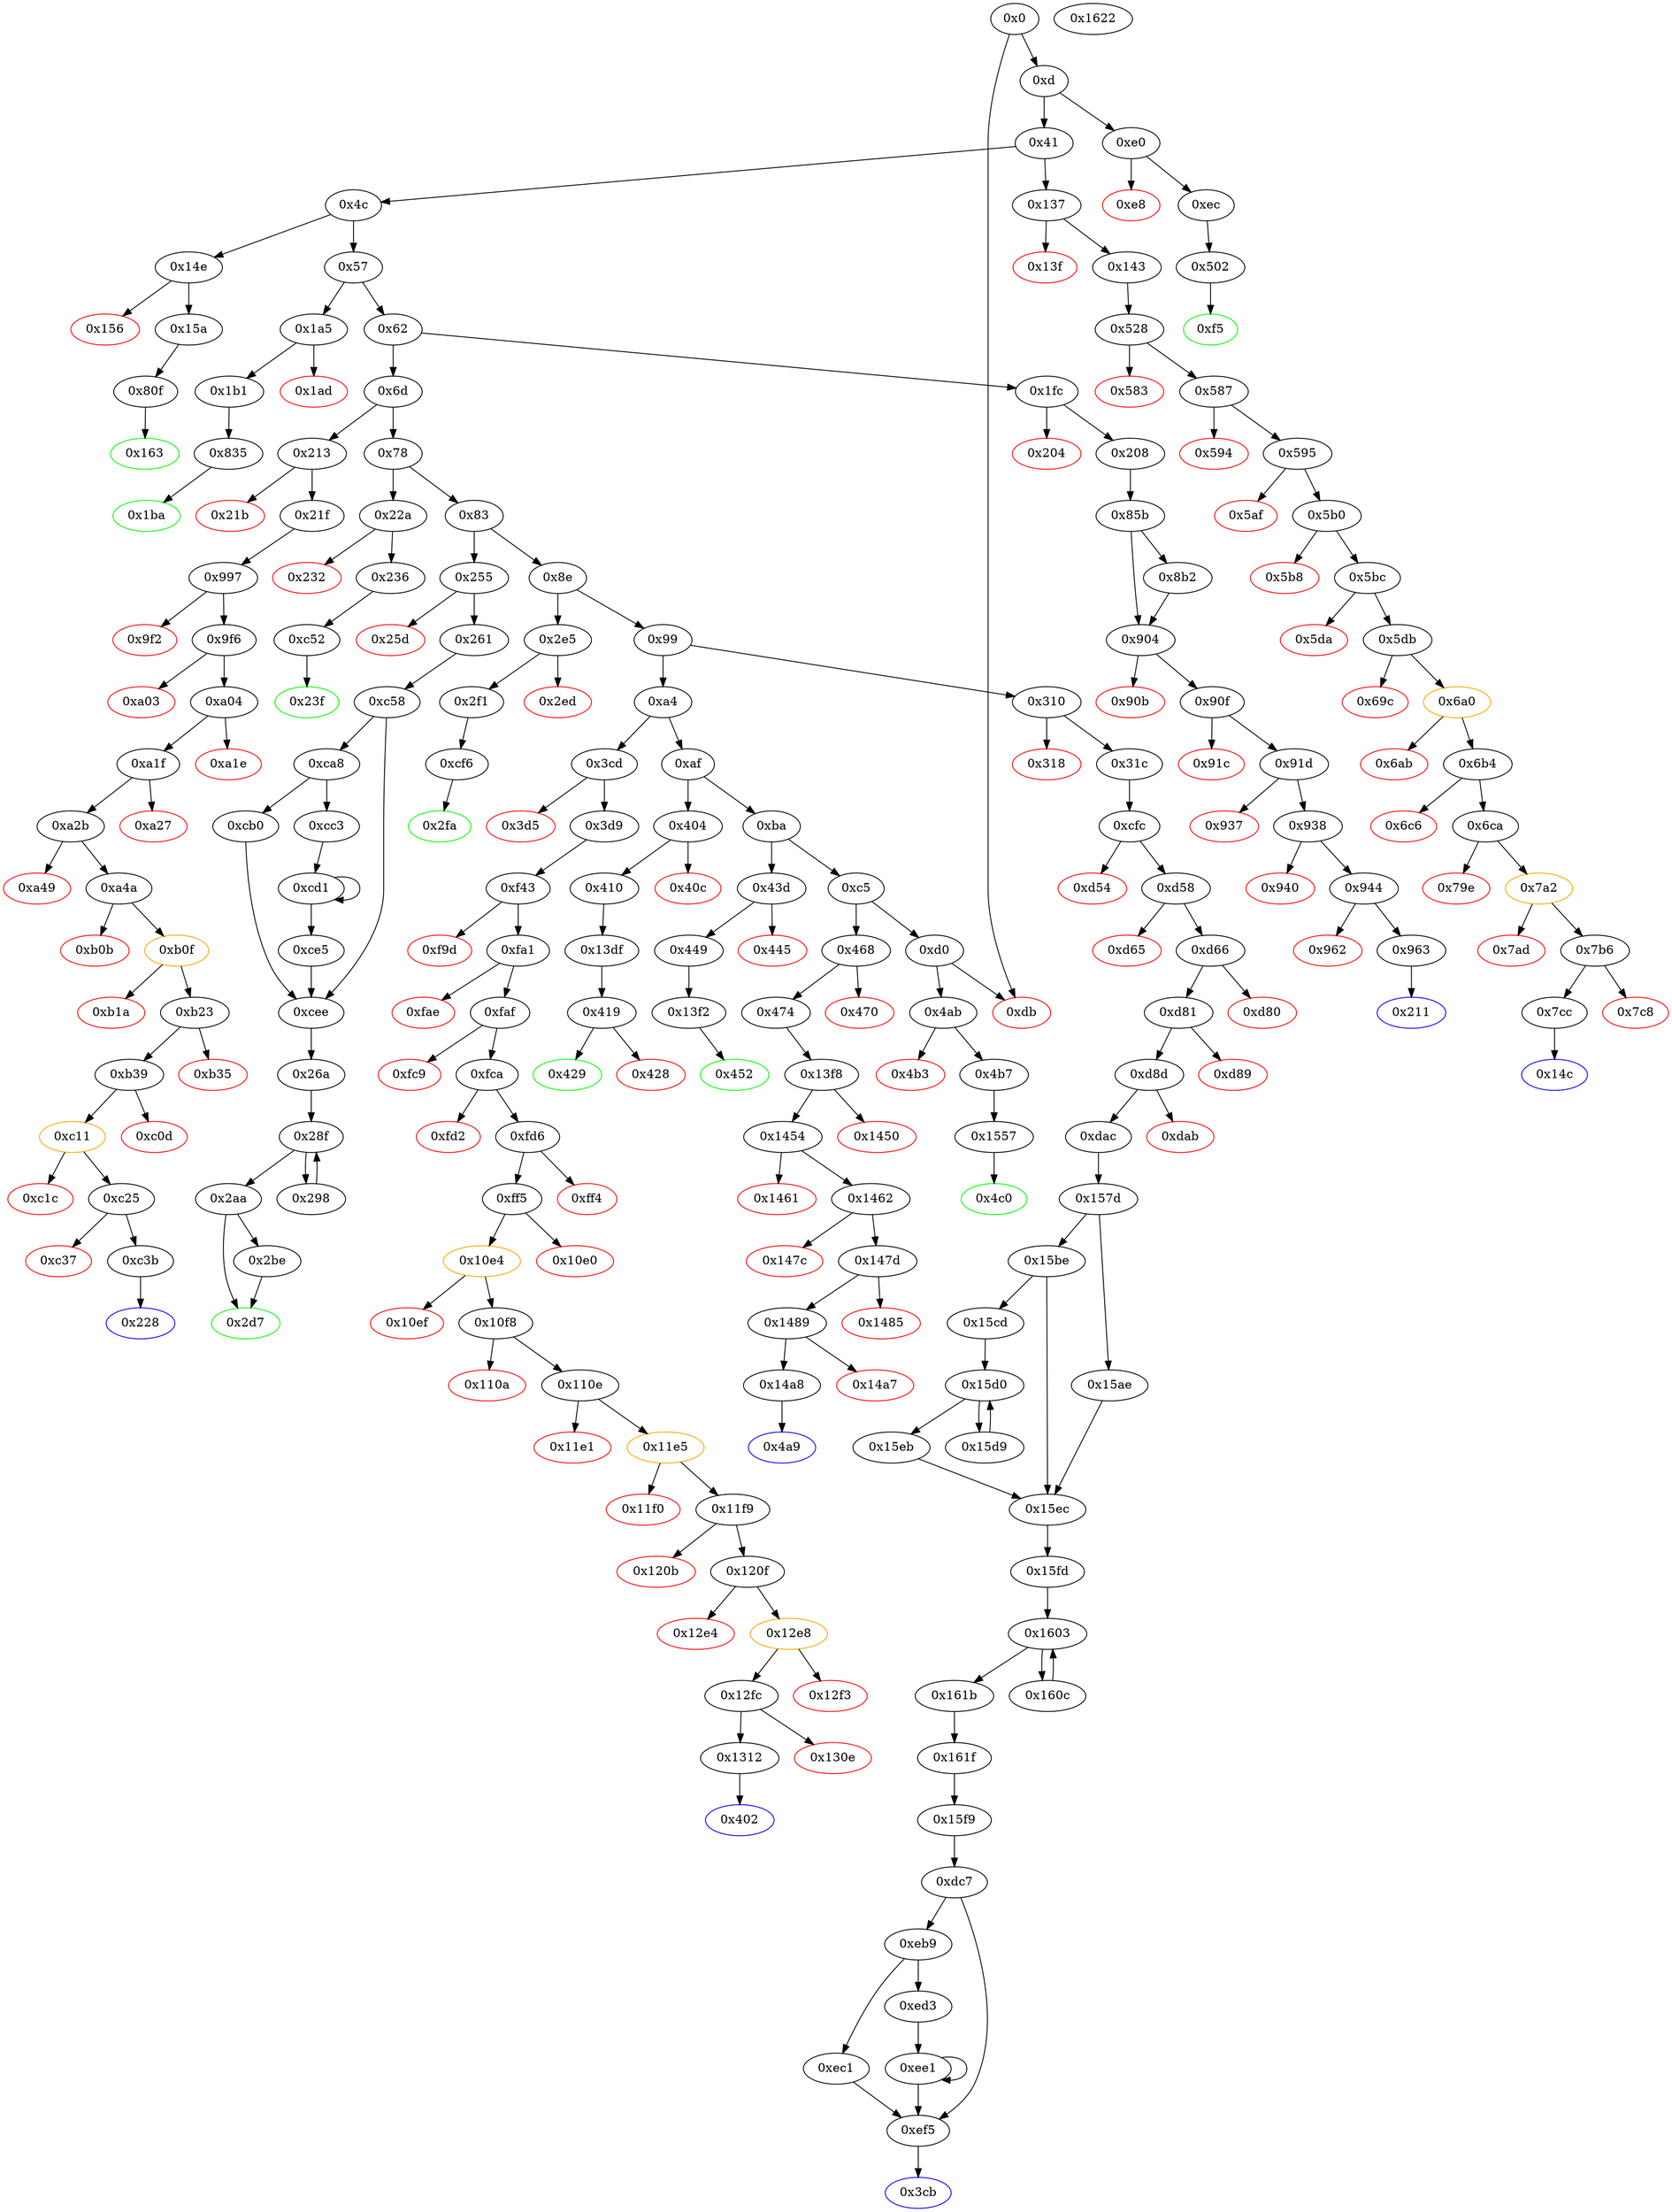 digraph "" {
"0x15ec" [fillcolor=white, id="0x15ec", style=filled, tooltip="Block 0x15ec\n[0x15ec:0x15f8]\n---\nPredecessors: [0x15ae, 0x15be, 0x15eb]\nSuccessors: [0x15fd]\n---\n0x15ec JUMPDEST\n0x15ed POP\n0x15ee SWAP1\n0x15ef POP\n0x15f0 PUSH2 0x15f9\n0x15f3 SWAP2\n0x15f4 SWAP1\n0x15f5 PUSH2 0x15fd\n0x15f8 JUMP\n---\n0x15ec: JUMPDEST \n0x15f0: V1417 = 0x15f9\n0x15f5: V1418 = 0x15fd\n0x15f8: JUMP 0x15fd\n---\nEntry stack: [V11, 0x3cb, V224, V230, V235, V240, V243, 0x0, 0xdc7, 0x0, V1391, S2, S1, S0]\nStack pops: 4\nStack additions: [0x15f9, S3, S1]\nExit stack: [V11, 0x3cb, V224, V230, V235, V240, V243, 0x0, 0xdc7, 0x0, 0x15f9, V1391, S1]\n\nDef sites:\nV11: {0xd.0x35}\n0x3cb: {0x31c.0x31e}\nV224: {0x31c.0x34a}\nV230: {0x31c.0x371}\nV235: {0x31c.0x391}\nV240: {0x31c.0x3b1}\nV243: {0x31c.0x3bb}\n0x0: {0xd58.0xd59}\n0xdc7: {0xdac.0xdbd}\n0x0: {0xdac.0xdb3}\nV1391: {0x157d.0x15a4}\nS2: {0x15d9.0x15e0, 0xdac.0xdbb, 0xdac.0xdb7}\nS1: {0x15d9.0x15e5, 0x157d.0x159a}\nS0: {0x15cd.0x15cf, 0xdac.0xdbb}\n"];
"0xfa1" [fillcolor=white, id="0xfa1", style=filled, tooltip="Block 0xfa1\n[0xfa1:0xfad]\n---\nPredecessors: [0xf43]\nSuccessors: [0xfae, 0xfaf]\n---\n0xfa1 JUMPDEST\n0xfa2 PUSH1 0x3\n0xfa4 DUP1\n0xfa5 PUSH1 0x3\n0xfa7 DUP2\n0xfa8 GT\n0xfa9 ISZERO\n0xfaa PUSH2 0xfaf\n0xfad JUMPI\n---\n0xfa1: JUMPDEST \n0xfa2: V1018 = 0x3\n0xfa5: V1019 = 0x3\n0xfa8: V1020 = GT 0x3 0x3\n0xfa9: V1021 = ISZERO 0x0\n0xfaa: V1022 = 0xfaf\n0xfad: JUMPI 0xfaf 0x1\n---\nEntry stack: [V11, 0x402, V256, V259, 0x0]\nStack pops: 0\nStack additions: [0x3, 0x3]\nExit stack: [V11, 0x402, V256, V259, 0x0, 0x3, 0x3]\n\nDef sites:\nV11: {0xd.0x35}\n0x402: {0x3d9.0x3db}\nV256: {0x3d9.0x3e8}\nV259: {0x3d9.0x3f2}\n0x0: {0xf43.0xf44}\n"];
"0xee1" [fillcolor=white, id="0xee1", style=filled, tooltip="Block 0xee1\n[0xee1:0xef4]\n---\nPredecessors: [0xed3, 0xee1]\nSuccessors: [0xee1, 0xef5]\n---\n0xee1 JUMPDEST\n0xee2 DUP2\n0xee3 SLOAD\n0xee4 DUP2\n0xee5 MSTORE\n0xee6 SWAP1\n0xee7 PUSH1 0x1\n0xee9 ADD\n0xeea SWAP1\n0xeeb PUSH1 0x20\n0xeed ADD\n0xeee DUP1\n0xeef DUP4\n0xef0 GT\n0xef1 PUSH2 0xee1\n0xef4 JUMPI\n---\n0xee1: JUMPDEST \n0xee3: V978 = S[S1]\n0xee5: M[S0] = V978\n0xee7: V979 = 0x1\n0xee9: V980 = ADD 0x1 S1\n0xeeb: V981 = 0x20\n0xeed: V982 = ADD 0x20 S0\n0xef0: V983 = GT V973 V982\n0xef1: V984 = 0xee1\n0xef4: JUMPI 0xee1 V983\n---\nEntry stack: [V11, 0x3cb, V224, V230, V235, V240, V243, 0x0, V947, 0x0, V950, V973, S1, S0]\nStack pops: 3\nStack additions: [S2, V980, V982]\nExit stack: [V11, 0x3cb, V224, V230, V235, V240, V243, 0x0, V947, 0x0, V950, V973, V980, V982]\n\nDef sites:\nV11: {0xd.0x35}\n0x3cb: {0x31c.0x31e}\nV224: {0x31c.0x34a}\nV230: {0x31c.0x371}\nV235: {0x31c.0x391}\nV240: {0x31c.0x3b1}\nV243: {0x31c.0x3bb}\n0x0: {0xd58.0xd59}\nV947: {0xdc7.0xe98}\n0x0: {0xdc7.0xe99}\nV950: {0xdc7.0xe9d}\nV973: {0xed3.0xed5}\nS1: {0xee1.0xee9, 0xed3.0xedf}\nS0: {0xee1.0xeed, 0xdc7.0xe9d}\n"];
"0x6d" [fillcolor=white, id="0x6d", style=filled, tooltip="Block 0x6d\n[0x6d:0x77]\n---\nPredecessors: [0x62]\nSuccessors: [0x78, 0x213]\n---\n0x6d DUP1\n0x6e PUSH4 0x7d94ad98\n0x73 EQ\n0x74 PUSH2 0x213\n0x77 JUMPI\n---\n0x6e: V27 = 0x7d94ad98\n0x73: V28 = EQ 0x7d94ad98 V11\n0x74: V29 = 0x213\n0x77: JUMPI 0x213 V28\n---\nEntry stack: [V11]\nStack pops: 1\nStack additions: [S0]\nExit stack: [V11]\n\nDef sites:\nV11: {0xd.0x35}\n"];
"0x9f2" [color=red, fillcolor=white, id="0x9f2", style=filled, tooltip="Block 0x9f2\n[0x9f2:0x9f5]\n---\nPredecessors: [0x997]\nSuccessors: []\n---\n0x9f2 PUSH1 0x0\n0x9f4 DUP1\n0x9f5 REVERT\n---\n0x9f2: V624 = 0x0\n0x9f5: REVERT 0x0 0x0\n---\nEntry stack: [V11, 0x228, 0x0, 0x0]\nStack pops: 0\nStack additions: []\nExit stack: [V11, 0x228, 0x0, 0x0]\n\nDef sites:\nV11: {0xd.0x35}\n0x228: {0x21f.0x221}\n0x0: {0x997.0x998}\n0x0: {0x997.0x998}\n"];
"0x9f6" [fillcolor=white, id="0x9f6", style=filled, tooltip="Block 0x9f6\n[0x9f6:0xa02]\n---\nPredecessors: [0x997]\nSuccessors: [0xa03, 0xa04]\n---\n0x9f6 JUMPDEST\n0x9f7 PUSH1 0x2\n0x9f9 DUP1\n0x9fa PUSH1 0x3\n0x9fc DUP2\n0x9fd GT\n0x9fe ISZERO\n0x9ff PUSH2 0xa04\n0xa02 JUMPI\n---\n0x9f6: JUMPDEST \n0x9f7: V625 = 0x2\n0x9fa: V626 = 0x3\n0x9fd: V627 = GT 0x2 0x3\n0x9fe: V628 = ISZERO 0x0\n0x9ff: V629 = 0xa04\n0xa02: JUMPI 0xa04 0x1\n---\nEntry stack: [V11, 0x228, 0x0, 0x0]\nStack pops: 0\nStack additions: [0x2, 0x2]\nExit stack: [V11, 0x228, 0x0, 0x0, 0x2, 0x2]\n\nDef sites:\nV11: {0xd.0x35}\n0x228: {0x21f.0x221}\n0x0: {0x997.0x998}\n0x0: {0x997.0x998}\n"];
"0x15f9" [fillcolor=white, id="0x15f9", style=filled, tooltip="Block 0x15f9\n[0x15f9:0x15fc]\n---\nPredecessors: [0x161f]\nSuccessors: [0xdc7]\n---\n0x15f9 JUMPDEST\n0x15fa POP\n0x15fb SWAP1\n0x15fc JUMP\n---\n0x15f9: JUMPDEST \n0x15fc: JUMP 0xdc7\n---\nEntry stack: [V11, 0x3cb, V224, V230, V235, V240, V243, 0x0, 0xdc7, 0x0, V1391]\nStack pops: 3\nStack additions: [S1]\nExit stack: [V11, 0x3cb, V224, V230, V235, V240, V243, 0x0, 0x0]\n\nDef sites:\nV11: {0xd.0x35}\n0x3cb: {0x31c.0x31e}\nV224: {0x31c.0x34a}\nV230: {0x31c.0x371}\nV235: {0x31c.0x391}\nV240: {0x31c.0x3b1}\nV243: {0x31c.0x3bb}\n0x0: {0xd58.0xd59}\n0xdc7: {0xdac.0xdbd}\n0x0: {0xdac.0xdb3}\nV1391: {0x157d.0x15a4}\n"];
"0x5db" [fillcolor=white, id="0x5db", style=filled, tooltip="Block 0x5db\n[0x5db:0x69b]\n---\nPredecessors: [0x5bc]\nSuccessors: [0x69c, 0x6a0]\n---\n0x5db JUMPDEST\n0x5dc MUL\n0x5dd OR\n0x5de SWAP1\n0x5df SSTORE\n0x5e0 POP\n0x5e1 PUSH1 0x3\n0x5e3 PUSH1 0x0\n0x5e5 SWAP1\n0x5e6 SLOAD\n0x5e7 SWAP1\n0x5e8 PUSH2 0x100\n0x5eb EXP\n0x5ec SWAP1\n0x5ed DIV\n0x5ee PUSH20 0xffffffffffffffffffffffffffffffffffffffff\n0x603 AND\n0x604 SWAP3\n0x605 POP\n0x606 DUP3\n0x607 PUSH20 0xffffffffffffffffffffffffffffffffffffffff\n0x61c AND\n0x61d PUSH4 0x70a08231\n0x622 ADDRESS\n0x623 PUSH1 0x40\n0x625 MLOAD\n0x626 DUP3\n0x627 PUSH4 0xffffffff\n0x62c AND\n0x62d PUSH29 0x100000000000000000000000000000000000000000000000000000000\n0x64b MUL\n0x64c DUP2\n0x64d MSTORE\n0x64e PUSH1 0x4\n0x650 ADD\n0x651 DUP1\n0x652 DUP3\n0x653 PUSH20 0xffffffffffffffffffffffffffffffffffffffff\n0x668 AND\n0x669 PUSH20 0xffffffffffffffffffffffffffffffffffffffff\n0x67e AND\n0x67f DUP2\n0x680 MSTORE\n0x681 PUSH1 0x20\n0x683 ADD\n0x684 SWAP2\n0x685 POP\n0x686 POP\n0x687 PUSH1 0x20\n0x689 PUSH1 0x40\n0x68b MLOAD\n0x68c DUP1\n0x68d DUP4\n0x68e SUB\n0x68f DUP2\n0x690 PUSH1 0x0\n0x692 DUP8\n0x693 DUP1\n0x694 EXTCODESIZE\n0x695 ISZERO\n0x696 DUP1\n0x697 ISZERO\n0x698 PUSH2 0x6a0\n0x69b JUMPI\n---\n0x5db: JUMPDEST \n0x5dc: V390 = MUL 0x0 0x1\n0x5dd: V391 = OR 0x0 V385\n0x5df: S[0x8] = V391\n0x5e1: V392 = 0x3\n0x5e3: V393 = 0x0\n0x5e6: V394 = S[0x3]\n0x5e8: V395 = 0x100\n0x5eb: V396 = EXP 0x100 0x0\n0x5ed: V397 = DIV V394 0x1\n0x5ee: V398 = 0xffffffffffffffffffffffffffffffffffffffff\n0x603: V399 = AND 0xffffffffffffffffffffffffffffffffffffffff V397\n0x607: V400 = 0xffffffffffffffffffffffffffffffffffffffff\n0x61c: V401 = AND 0xffffffffffffffffffffffffffffffffffffffff V399\n0x61d: V402 = 0x70a08231\n0x622: V403 = ADDRESS\n0x623: V404 = 0x40\n0x625: V405 = M[0x40]\n0x627: V406 = 0xffffffff\n0x62c: V407 = AND 0xffffffff 0x70a08231\n0x62d: V408 = 0x100000000000000000000000000000000000000000000000000000000\n0x64b: V409 = MUL 0x100000000000000000000000000000000000000000000000000000000 0x70a08231\n0x64d: M[V405] = 0x70a0823100000000000000000000000000000000000000000000000000000000\n0x64e: V410 = 0x4\n0x650: V411 = ADD 0x4 V405\n0x653: V412 = 0xffffffffffffffffffffffffffffffffffffffff\n0x668: V413 = AND 0xffffffffffffffffffffffffffffffffffffffff V403\n0x669: V414 = 0xffffffffffffffffffffffffffffffffffffffff\n0x67e: V415 = AND 0xffffffffffffffffffffffffffffffffffffffff V413\n0x680: M[V411] = V415\n0x681: V416 = 0x20\n0x683: V417 = ADD 0x20 V411\n0x687: V418 = 0x20\n0x689: V419 = 0x40\n0x68b: V420 = M[0x40]\n0x68e: V421 = SUB V417 V420\n0x690: V422 = 0x0\n0x694: V423 = EXTCODESIZE V401\n0x695: V424 = ISZERO V423\n0x697: V425 = ISZERO V424\n0x698: V426 = 0x6a0\n0x69b: JUMPI 0x6a0 V425\n---\nEntry stack: [V11, 0x14c, 0x0, 0x0, 0x1, 0x0, 0x8, V385, 0x1, 0x0]\nStack pops: 8\nStack additions: [V399, S6, S5, V401, 0x70a08231, V417, 0x20, V420, V421, V420, 0x0, V401, V424]\nExit stack: [V11, 0x14c, V399, 0x0, 0x1, V401, 0x70a08231, V417, 0x20, V420, V421, V420, 0x0, V401, V424]\n\nDef sites:\nV11: {0xd.0x35}\n0x14c: {0x143.0x145}\n0x0: {0x528.0x529}\n0x0: {0x528.0x529}\n0x1: {0x587.0x588}\n0x0: {0x5bc.0x5bd}\n0x8: {0x5bc.0x5bf}\nV385: {0x5bc.0x5ce}\n0x1: {0x5bc.0x5c6}\n0x0: {0x5bc.0x5bd}\n"];
"0xcb0" [fillcolor=white, id="0xcb0", style=filled, tooltip="Block 0xcb0\n[0xcb0:0xcc2]\n---\nPredecessors: [0xca8]\nSuccessors: [0xcee]\n---\n0xcb0 PUSH2 0x100\n0xcb3 DUP1\n0xcb4 DUP4\n0xcb5 SLOAD\n0xcb6 DIV\n0xcb7 MUL\n0xcb8 DUP4\n0xcb9 MSTORE\n0xcba SWAP2\n0xcbb PUSH1 0x20\n0xcbd ADD\n0xcbe SWAP2\n0xcbf PUSH2 0xcee\n0xcc2 JUMP\n---\n0xcb0: V821 = 0x100\n0xcb5: V822 = S[0x0]\n0xcb6: V823 = DIV V822 0x100\n0xcb7: V824 = MUL V823 0x100\n0xcb9: M[V804] = V824\n0xcbb: V825 = 0x20\n0xcbd: V826 = ADD 0x20 V804\n0xcbf: V827 = 0xcee\n0xcc2: JUMP 0xcee\n---\nEntry stack: [V11, 0x26a, V800, 0x0, V791, V804, 0x0, V815]\nStack pops: 3\nStack additions: [V826, S1, S0]\nExit stack: [V11, 0x26a, V800, 0x0, V791, V826, 0x0, V815]\n\nDef sites:\nV11: {0xd.0x35}\n0x26a: {0x261.0x263}\nV800: {0xc58.0xc7d}\n0x0: {0xc58.0xc59}\nV791: {0xc58.0xc6d}\nV804: {0xc58.0xc8d}\n0x0: {0xc58.0xc59}\nV815: {0xc58.0xca1}\n"];
"0x14e" [fillcolor=white, id="0x14e", style=filled, tooltip="Block 0x14e\n[0x14e:0x155]\n---\nPredecessors: [0x4c]\nSuccessors: [0x156, 0x15a]\n---\n0x14e JUMPDEST\n0x14f CALLVALUE\n0x150 DUP1\n0x151 ISZERO\n0x152 PUSH2 0x15a\n0x155 JUMPI\n---\n0x14e: JUMPDEST \n0x14f: V81 = CALLVALUE\n0x151: V82 = ISZERO V81\n0x152: V83 = 0x15a\n0x155: JUMPI 0x15a V82\n---\nEntry stack: [V11]\nStack pops: 0\nStack additions: [V81]\nExit stack: [V11, V81]\n\nDef sites:\nV11: {0xd.0x35}\n"];
"0x90b" [color=red, fillcolor=white, id="0x90b", style=filled, tooltip="Block 0x90b\n[0x90b:0x90e]\n---\nPredecessors: [0x904]\nSuccessors: []\n---\n0x90b PUSH1 0x0\n0x90d DUP1\n0x90e REVERT\n---\n0x90b: V561 = 0x0\n0x90e: REVERT 0x0 0x0\n---\nEntry stack: [V11, 0x211]\nStack pops: 0\nStack additions: []\nExit stack: [V11, 0x211]\n\nDef sites:\nV11: {0xd.0x35}\n0x211: {0x208.0x20a}\n"];
"0x57" [fillcolor=white, id="0x57", style=filled, tooltip="Block 0x57\n[0x57:0x61]\n---\nPredecessors: [0x4c]\nSuccessors: [0x62, 0x1a5]\n---\n0x57 DUP1\n0x58 PUSH4 0x46b20981\n0x5d EQ\n0x5e PUSH2 0x1a5\n0x61 JUMPI\n---\n0x58: V21 = 0x46b20981\n0x5d: V22 = EQ 0x46b20981 V11\n0x5e: V23 = 0x1a5\n0x61: JUMPI 0x1a5 V22\n---\nEntry stack: [V11]\nStack pops: 1\nStack additions: [S0]\nExit stack: [V11]\n\nDef sites:\nV11: {0xd.0x35}\n"];
"0x1489" [fillcolor=white, id="0x1489", style=filled, tooltip="Block 0x1489\n[0x1489:0x14a6]\n---\nPredecessors: [0x147d]\nSuccessors: [0x14a7, 0x14a8]\n---\n0x1489 JUMPDEST\n0x148a PUSH1 0x2\n0x148c PUSH1 0x8\n0x148e PUSH1 0x0\n0x1490 PUSH2 0x100\n0x1493 EXP\n0x1494 DUP2\n0x1495 SLOAD\n0x1496 DUP2\n0x1497 PUSH1 0xff\n0x1499 MUL\n0x149a NOT\n0x149b AND\n0x149c SWAP1\n0x149d DUP4\n0x149e PUSH1 0x3\n0x14a0 DUP2\n0x14a1 GT\n0x14a2 ISZERO\n0x14a3 PUSH2 0x14a8\n0x14a6 JUMPI\n---\n0x1489: JUMPDEST \n0x148a: V1319 = 0x2\n0x148c: V1320 = 0x8\n0x148e: V1321 = 0x0\n0x1490: V1322 = 0x100\n0x1493: V1323 = EXP 0x100 0x0\n0x1495: V1324 = S[0x8]\n0x1497: V1325 = 0xff\n0x1499: V1326 = MUL 0xff 0x1\n0x149a: V1327 = NOT 0xff\n0x149b: V1328 = AND 0xffffffffffffffffffffffffffffffffffffffffffffffffffffffffffffff00 V1324\n0x149e: V1329 = 0x3\n0x14a1: V1330 = GT 0x2 0x3\n0x14a2: V1331 = ISZERO 0x0\n0x14a3: V1332 = 0x14a8\n0x14a6: JUMPI 0x14a8 0x1\n---\nEntry stack: [V11, 0x4a9, V306, 0x1]\nStack pops: 0\nStack additions: [0x2, 0x8, V1328, 0x1, 0x2]\nExit stack: [V11, 0x4a9, V306, 0x1, 0x2, 0x8, V1328, 0x1, 0x2]\n\nDef sites:\nV11: {0xd.0x35}\n0x4a9: {0x474.0x476}\nV306: {0x474.0x499}\n0x1: {0x1454.0x1455}\n"];
"0xc1c" [color=red, fillcolor=white, id="0xc1c", style=filled, tooltip="Block 0xc1c\n[0xc1c:0xc24]\n---\nPredecessors: [0xc11]\nSuccessors: []\n---\n0xc1c RETURNDATASIZE\n0xc1d PUSH1 0x0\n0xc1f DUP1\n0xc20 RETURNDATACOPY\n0xc21 RETURNDATASIZE\n0xc22 PUSH1 0x0\n0xc24 REVERT\n---\n0xc1c: V762 = RETURNDATASIZE\n0xc1d: V763 = 0x0\n0xc20: RETURNDATACOPY 0x0 0x0 V762\n0xc21: V764 = RETURNDATASIZE\n0xc22: V765 = 0x0\n0xc24: REVERT 0x0 V764\n---\nEntry stack: [V11, 0x228, V670, V717, 0x2, V721, 0xa9059cbb, V746, V759]\nStack pops: 0\nStack additions: []\nExit stack: [V11, 0x228, V670, V717, 0x2, V721, 0xa9059cbb, V746, V759]\n\nDef sites:\nV11: {0xd.0x35}\n0x228: {0x21f.0x221}\nV670: {0xa4a.0xa72}\nV717: {0xb39.0xb3f}\n0x2: {0x9f6.0x9f7}\nV721: {0xb39.0xb63}\n0xa9059cbb: {0xb39.0xb64}\nV746: {0xb39.0xbf3}\nV759: {0xc11.0xc15}\n"];
"0xfca" [fillcolor=white, id="0xfca", style=filled, tooltip="Block 0xfca\n[0xfca:0xfd1]\n---\nPredecessors: [0xfaf]\nSuccessors: [0xfd2, 0xfd6]\n---\n0xfca JUMPDEST\n0xfcb EQ\n0xfcc ISZERO\n0xfcd ISZERO\n0xfce PUSH2 0xfd6\n0xfd1 JUMPI\n---\n0xfca: JUMPDEST \n0xfcb: V1035 = EQ V1030 0x3\n0xfcc: V1036 = ISZERO V1035\n0xfcd: V1037 = ISZERO V1036\n0xfce: V1038 = 0xfd6\n0xfd1: JUMPI 0xfd6 V1037\n---\nEntry stack: [V11, 0x402, V256, V259, 0x0, 0x3, 0x3, V1030]\nStack pops: 2\nStack additions: []\nExit stack: [V11, 0x402, V256, V259, 0x0, 0x3]\n\nDef sites:\nV11: {0xd.0x35}\n0x402: {0x3d9.0x3db}\nV256: {0x3d9.0x3e8}\nV259: {0x3d9.0x3f2}\n0x0: {0xf43.0xf44}\n0x3: {0xfa1.0xfa2}\n0x3: {0xfa1.0xfa2}\nV1030: {0xfaf.0xfbf}\n"];
"0xcf6" [fillcolor=white, id="0xcf6", style=filled, tooltip="Block 0xcf6\n[0xcf6:0xcfb]\n---\nPredecessors: [0x2f1]\nSuccessors: [0x2fa]\n---\n0xcf6 JUMPDEST\n0xcf7 PUSH1 0x1\n0xcf9 SLOAD\n0xcfa DUP2\n0xcfb JUMP\n---\n0xcf6: JUMPDEST \n0xcf7: V844 = 0x1\n0xcf9: V845 = S[0x1]\n0xcfb: JUMP 0x2fa\n---\nEntry stack: [V11, 0x2fa]\nStack pops: 1\nStack additions: [S0, V845]\nExit stack: [V11, 0x2fa, V845]\n\nDef sites:\nV11: {0xd.0x35}\n0x2fa: {0x2f1.0x2f3}\n"];
"0x429" [color=green, fillcolor=white, id="0x429", style=filled, tooltip="Block 0x429\n[0x429:0x43c]\n---\nPredecessors: [0x419]\nSuccessors: []\n---\n0x429 JUMPDEST\n0x42a PUSH1 0xff\n0x42c AND\n0x42d DUP2\n0x42e MSTORE\n0x42f PUSH1 0x20\n0x431 ADD\n0x432 SWAP2\n0x433 POP\n0x434 POP\n0x435 PUSH1 0x40\n0x437 MLOAD\n0x438 DUP1\n0x439 SWAP2\n0x43a SUB\n0x43b SWAP1\n0x43c RETURN\n---\n0x429: JUMPDEST \n0x42a: V275 = 0xff\n0x42c: V276 = AND 0xff V1276\n0x42e: M[V270] = V276\n0x42f: V277 = 0x20\n0x431: V278 = ADD 0x20 V270\n0x435: V279 = 0x40\n0x437: V280 = M[0x40]\n0x43a: V281 = SUB V278 V280\n0x43c: RETURN V280 V281\n---\nEntry stack: [V11, 0x419, V1276, V270, V270, V1276]\nStack pops: 4\nStack additions: []\nExit stack: [V11, 0x419]\n\nDef sites:\nV11: {0xd.0x35}\n0x419: {0x410.0x412}\nV1276: {0x13df.0x13ef}\nV270: {0x419.0x41c}\nV270: {0x419.0x41c}\nV1276: {0x13df.0x13ef}\n"];
"0xaf" [fillcolor=white, id="0xaf", style=filled, tooltip="Block 0xaf\n[0xaf:0xb9]\n---\nPredecessors: [0xa4]\nSuccessors: [0xba, 0x404]\n---\n0xaf DUP1\n0xb0 PUSH4 0xc19d93fb\n0xb5 EQ\n0xb6 PUSH2 0x404\n0xb9 JUMPI\n---\n0xb0: V45 = 0xc19d93fb\n0xb5: V46 = EQ 0xc19d93fb V11\n0xb6: V47 = 0x404\n0xb9: JUMPI 0x404 V46\n---\nEntry stack: [V11]\nStack pops: 1\nStack additions: [S0]\nExit stack: [V11]\n\nDef sites:\nV11: {0xd.0x35}\n"];
"0x474" [fillcolor=white, id="0x474", style=filled, tooltip="Block 0x474\n[0x474:0x4a8]\n---\nPredecessors: [0x468]\nSuccessors: [0x13f8]\n---\n0x474 JUMPDEST\n0x475 POP\n0x476 PUSH2 0x4a9\n0x479 PUSH1 0x4\n0x47b DUP1\n0x47c CALLDATASIZE\n0x47d SUB\n0x47e DUP2\n0x47f ADD\n0x480 SWAP1\n0x481 DUP1\n0x482 DUP1\n0x483 CALLDATALOAD\n0x484 PUSH20 0xffffffffffffffffffffffffffffffffffffffff\n0x499 AND\n0x49a SWAP1\n0x49b PUSH1 0x20\n0x49d ADD\n0x49e SWAP1\n0x49f SWAP3\n0x4a0 SWAP2\n0x4a1 SWAP1\n0x4a2 POP\n0x4a3 POP\n0x4a4 POP\n0x4a5 PUSH2 0x13f8\n0x4a8 JUMP\n---\n0x474: JUMPDEST \n0x476: V299 = 0x4a9\n0x479: V300 = 0x4\n0x47c: V301 = CALLDATASIZE\n0x47d: V302 = SUB V301 0x4\n0x47f: V303 = ADD 0x4 V302\n0x483: V304 = CALLDATALOAD 0x4\n0x484: V305 = 0xffffffffffffffffffffffffffffffffffffffff\n0x499: V306 = AND 0xffffffffffffffffffffffffffffffffffffffff V304\n0x49b: V307 = 0x20\n0x49d: V308 = ADD 0x20 0x4\n0x4a5: V309 = 0x13f8\n0x4a8: JUMP 0x13f8\n---\nEntry stack: [V11, V295]\nStack pops: 1\nStack additions: [0x4a9, V306]\nExit stack: [V11, 0x4a9, V306]\n\nDef sites:\nV11: {0xd.0x35}\nV295: {0x468.0x469}\n"];
"0xd89" [color=red, fillcolor=white, id="0xd89", style=filled, tooltip="Block 0xd89\n[0xd89:0xd8c]\n---\nPredecessors: [0xd81]\nSuccessors: []\n---\n0xd89 PUSH1 0x0\n0xd8b DUP1\n0xd8c REVERT\n---\n0xd89: V885 = 0x0\n0xd8c: REVERT 0x0 0x0\n---\nEntry stack: [V11, 0x3cb, V224, V230, V235, V240, V243, 0x0]\nStack pops: 0\nStack additions: []\nExit stack: [V11, 0x3cb, V224, V230, V235, V240, V243, 0x0]\n\nDef sites:\nV11: {0xd.0x35}\n0x3cb: {0x31c.0x31e}\nV224: {0x31c.0x34a}\nV230: {0x31c.0x371}\nV235: {0x31c.0x391}\nV240: {0x31c.0x3b1}\nV243: {0x31c.0x3bb}\n0x0: {0xd58.0xd59}\n"];
"0x11f0" [color=red, fillcolor=white, id="0x11f0", style=filled, tooltip="Block 0x11f0\n[0x11f0:0x11f8]\n---\nPredecessors: [0x11e5]\nSuccessors: []\n---\n0x11f0 RETURNDATASIZE\n0x11f1 PUSH1 0x0\n0x11f3 DUP1\n0x11f4 RETURNDATACOPY\n0x11f5 RETURNDATASIZE\n0x11f6 PUSH1 0x0\n0x11f8 REVERT\n---\n0x11f0: V1164 = RETURNDATASIZE\n0x11f1: V1165 = 0x0\n0x11f4: RETURNDATACOPY 0x0 0x0 V1164\n0x11f5: V1166 = RETURNDATASIZE\n0x11f6: V1167 = 0x0\n0x11f8: REVERT 0x0 V1166\n---\nEntry stack: [V11, 0x402, V256, V259, V1063, 0x3, V1123, 0xa9059cbb, V1148, V1161]\nStack pops: 0\nStack additions: []\nExit stack: [V11, 0x402, V256, V259, V1063, 0x3, V1123, 0xa9059cbb, V1148, V1161]\n\nDef sites:\nV11: {0xd.0x35}\n0x402: {0x3d9.0x3db}\nV256: {0x3d9.0x3e8}\nV259: {0x3d9.0x3f2}\nV1063: {0xff5.0x101d}\n0x3: {0xfa1.0xfa2}\nV1123: {0x110e.0x1137}\n0xa9059cbb: {0x110e.0x1138}\nV1148: {0x110e.0x11c7}\nV1161: {0x11e5.0x11e9}\n"];
"0xd" [fillcolor=white, id="0xd", style=filled, tooltip="Block 0xd\n[0xd:0x40]\n---\nPredecessors: [0x0]\nSuccessors: [0x41, 0xe0]\n---\n0xd PUSH1 0x0\n0xf CALLDATALOAD\n0x10 PUSH29 0x100000000000000000000000000000000000000000000000000000000\n0x2e SWAP1\n0x2f DIV\n0x30 PUSH4 0xffffffff\n0x35 AND\n0x36 DUP1\n0x37 PUSH4 0x4b4b8c5\n0x3c EQ\n0x3d PUSH2 0xe0\n0x40 JUMPI\n---\n0xd: V6 = 0x0\n0xf: V7 = CALLDATALOAD 0x0\n0x10: V8 = 0x100000000000000000000000000000000000000000000000000000000\n0x2f: V9 = DIV V7 0x100000000000000000000000000000000000000000000000000000000\n0x30: V10 = 0xffffffff\n0x35: V11 = AND 0xffffffff V9\n0x37: V12 = 0x4b4b8c5\n0x3c: V13 = EQ 0x4b4b8c5 V11\n0x3d: V14 = 0xe0\n0x40: JUMPI 0xe0 V13\n---\nEntry stack: []\nStack pops: 0\nStack additions: [V11]\nExit stack: [V11]\n\nDef sites:\n"];
"0x8b2" [fillcolor=white, id="0x8b2", style=filled, tooltip="Block 0x8b2\n[0x8b2:0x903]\n---\nPredecessors: [0x85b]\nSuccessors: [0x904]\n---\n0x8b2 POP\n0x8b3 PUSH1 0x5\n0x8b5 PUSH1 0x0\n0x8b7 SWAP1\n0x8b8 SLOAD\n0x8b9 SWAP1\n0x8ba PUSH2 0x100\n0x8bd EXP\n0x8be SWAP1\n0x8bf DIV\n0x8c0 PUSH20 0xffffffffffffffffffffffffffffffffffffffff\n0x8d5 AND\n0x8d6 PUSH20 0xffffffffffffffffffffffffffffffffffffffff\n0x8eb AND\n0x8ec CALLER\n0x8ed PUSH20 0xffffffffffffffffffffffffffffffffffffffff\n0x902 AND\n0x903 EQ\n---\n0x8b3: V544 = 0x5\n0x8b5: V545 = 0x0\n0x8b8: V546 = S[0x5]\n0x8ba: V547 = 0x100\n0x8bd: V548 = EXP 0x100 0x0\n0x8bf: V549 = DIV V546 0x1\n0x8c0: V550 = 0xffffffffffffffffffffffffffffffffffffffff\n0x8d5: V551 = AND 0xffffffffffffffffffffffffffffffffffffffff V549\n0x8d6: V552 = 0xffffffffffffffffffffffffffffffffffffffff\n0x8eb: V553 = AND 0xffffffffffffffffffffffffffffffffffffffff V551\n0x8ec: V554 = CALLER\n0x8ed: V555 = 0xffffffffffffffffffffffffffffffffffffffff\n0x902: V556 = AND 0xffffffffffffffffffffffffffffffffffffffff V554\n0x903: V557 = EQ V556 V553\n---\nEntry stack: [V11, 0x211, V542]\nStack pops: 1\nStack additions: [V557]\nExit stack: [V11, 0x211, V557]\n\nDef sites:\nV11: {0xd.0x35}\n0x211: {0x208.0x20a}\nV542: {0x85b.0x8ac}\n"];
"0x1312" [fillcolor=white, id="0x1312", style=filled, tooltip="Block 0x1312\n[0x1312:0x13de]\n---\nPredecessors: [0x12fc]\nSuccessors: [0x402]\n---\n0x1312 JUMPDEST\n0x1313 DUP2\n0x1314 ADD\n0x1315 SWAP1\n0x1316 DUP1\n0x1317 DUP1\n0x1318 MLOAD\n0x1319 SWAP1\n0x131a PUSH1 0x20\n0x131c ADD\n0x131d SWAP1\n0x131e SWAP3\n0x131f SWAP2\n0x1320 SWAP1\n0x1321 POP\n0x1322 POP\n0x1323 POP\n0x1324 POP\n0x1325 PUSH1 0x5\n0x1327 PUSH1 0x0\n0x1329 SWAP1\n0x132a SLOAD\n0x132b SWAP1\n0x132c PUSH2 0x100\n0x132f EXP\n0x1330 SWAP1\n0x1331 DIV\n0x1332 PUSH20 0xffffffffffffffffffffffffffffffffffffffff\n0x1347 AND\n0x1348 PUSH20 0xffffffffffffffffffffffffffffffffffffffff\n0x135d AND\n0x135e PUSH1 0x4\n0x1360 PUSH1 0x0\n0x1362 SWAP1\n0x1363 SLOAD\n0x1364 SWAP1\n0x1365 PUSH2 0x100\n0x1368 EXP\n0x1369 SWAP1\n0x136a DIV\n0x136b PUSH20 0xffffffffffffffffffffffffffffffffffffffff\n0x1380 AND\n0x1381 PUSH20 0xffffffffffffffffffffffffffffffffffffffff\n0x1396 AND\n0x1397 ADDRESS\n0x1398 PUSH20 0xffffffffffffffffffffffffffffffffffffffff\n0x13ad AND\n0x13ae PUSH32 0x255999970041a2477bd6c3801bd5d58234fd8ef01a52c101d86d4f45e8a6f8e6\n0x13cf PUSH1 0x40\n0x13d1 MLOAD\n0x13d2 PUSH1 0x40\n0x13d4 MLOAD\n0x13d5 DUP1\n0x13d6 SWAP2\n0x13d7 SUB\n0x13d8 SWAP1\n0x13d9 LOG4\n0x13da POP\n0x13db POP\n0x13dc POP\n0x13dd POP\n0x13de JUMP\n---\n0x1312: JUMPDEST \n0x1314: V1236 = ADD V1229 V1230\n0x1318: V1237 = M[V1229]\n0x131a: V1238 = 0x20\n0x131c: V1239 = ADD 0x20 V1229\n0x1325: V1240 = 0x5\n0x1327: V1241 = 0x0\n0x132a: V1242 = S[0x5]\n0x132c: V1243 = 0x100\n0x132f: V1244 = EXP 0x100 0x0\n0x1331: V1245 = DIV V1242 0x1\n0x1332: V1246 = 0xffffffffffffffffffffffffffffffffffffffff\n0x1347: V1247 = AND 0xffffffffffffffffffffffffffffffffffffffff V1245\n0x1348: V1248 = 0xffffffffffffffffffffffffffffffffffffffff\n0x135d: V1249 = AND 0xffffffffffffffffffffffffffffffffffffffff V1247\n0x135e: V1250 = 0x4\n0x1360: V1251 = 0x0\n0x1363: V1252 = S[0x4]\n0x1365: V1253 = 0x100\n0x1368: V1254 = EXP 0x100 0x0\n0x136a: V1255 = DIV V1252 0x1\n0x136b: V1256 = 0xffffffffffffffffffffffffffffffffffffffff\n0x1380: V1257 = AND 0xffffffffffffffffffffffffffffffffffffffff V1255\n0x1381: V1258 = 0xffffffffffffffffffffffffffffffffffffffff\n0x1396: V1259 = AND 0xffffffffffffffffffffffffffffffffffffffff V1257\n0x1397: V1260 = ADDRESS\n0x1398: V1261 = 0xffffffffffffffffffffffffffffffffffffffff\n0x13ad: V1262 = AND 0xffffffffffffffffffffffffffffffffffffffff V1260\n0x13ae: V1263 = 0x255999970041a2477bd6c3801bd5d58234fd8ef01a52c101d86d4f45e8a6f8e6\n0x13cf: V1264 = 0x40\n0x13d1: V1265 = M[0x40]\n0x13d2: V1266 = 0x40\n0x13d4: V1267 = M[0x40]\n0x13d7: V1268 = SUB V1265 V1267\n0x13d9: LOG V1267 V1268 0x255999970041a2477bd6c3801bd5d58234fd8ef01a52c101d86d4f45e8a6f8e6 V1262 V1259 V1249\n0x13de: JUMP 0x402\n---\nEntry stack: [V11, 0x402, V256, V259, V1063, 0x3, V1229, V1230]\nStack pops: 7\nStack additions: []\nExit stack: [V11]\n\nDef sites:\nV11: {0xd.0x35}\n0x402: {0x3d9.0x3db}\nV256: {0x3d9.0x3e8}\nV259: {0x3d9.0x3f2}\nV1063: {0xff5.0x101d}\n0x3: {0xfa1.0xfa2}\nV1229: {0x12fc.0x1303}\nV1230: {0x12fc.0x1304}\n"];
"0x43d" [fillcolor=white, id="0x43d", style=filled, tooltip="Block 0x43d\n[0x43d:0x444]\n---\nPredecessors: [0xba]\nSuccessors: [0x445, 0x449]\n---\n0x43d JUMPDEST\n0x43e CALLVALUE\n0x43f DUP1\n0x440 ISZERO\n0x441 PUSH2 0x449\n0x444 JUMPI\n---\n0x43d: JUMPDEST \n0x43e: V282 = CALLVALUE\n0x440: V283 = ISZERO V282\n0x441: V284 = 0x449\n0x444: JUMPI 0x449 V283\n---\nEntry stack: [V11]\nStack pops: 0\nStack additions: [V282]\nExit stack: [V11, V282]\n\nDef sites:\nV11: {0xd.0x35}\n"];
"0x91c" [color=red, fillcolor=white, id="0x91c", style=filled, tooltip="Block 0x91c\n[0x91c:0x91c]\n---\nPredecessors: [0x90f]\nSuccessors: []\n---\n0x91c INVALID\n---\n0x91c: INVALID \n---\nEntry stack: [V11, 0x211, 0x2, 0x2]\nStack pops: 0\nStack additions: []\nExit stack: [V11, 0x211, 0x2, 0x2]\n\nDef sites:\nV11: {0xd.0x35}\n0x211: {0x208.0x20a}\n0x2: {0x90f.0x910}\n0x2: {0x90f.0x910}\n"];
"0x12e4" [color=red, fillcolor=white, id="0x12e4", style=filled, tooltip="Block 0x12e4\n[0x12e4:0x12e7]\n---\nPredecessors: [0x120f]\nSuccessors: []\n---\n0x12e4 PUSH1 0x0\n0x12e6 DUP1\n0x12e7 REVERT\n---\n0x12e4: V1218 = 0x0\n0x12e7: REVERT 0x0 0x0\n---\nEntry stack: [V11, 0x402, V256, V259, V1063, 0x3, V1181, 0xa9059cbb, V1208, 0x20, V1211, V1212, V1211, 0x0, V1181, V1215]\nStack pops: 0\nStack additions: []\nExit stack: [V11, 0x402, V256, V259, V1063, 0x3, V1181, 0xa9059cbb, V1208, 0x20, V1211, V1212, V1211, 0x0, V1181, V1215]\n\nDef sites:\nV11: {0xd.0x35}\n0x402: {0x3d9.0x3db}\nV256: {0x3d9.0x3e8}\nV259: {0x3d9.0x3f2}\nV1063: {0xff5.0x101d}\n0x3: {0xfa1.0xfa2}\nV1181: {0x120f.0x1238}\n0xa9059cbb: {0x120f.0x1239}\nV1208: {0x120f.0x12ca}\n0x20: {0x120f.0x12cf}\nV1211: {0x120f.0x12d3}\nV1212: {0x120f.0x12d6}\nV1211: {0x120f.0x12d3}\n0x0: {0x120f.0x12d8}\nV1181: {0x120f.0x1238}\nV1215: {0x120f.0x12dd}\n"];
"0x208" [fillcolor=white, id="0x208", style=filled, tooltip="Block 0x208\n[0x208:0x210]\n---\nPredecessors: [0x1fc]\nSuccessors: [0x85b]\n---\n0x208 JUMPDEST\n0x209 POP\n0x20a PUSH2 0x211\n0x20d PUSH2 0x85b\n0x210 JUMP\n---\n0x208: JUMPDEST \n0x20a: V119 = 0x211\n0x20d: V120 = 0x85b\n0x210: JUMP 0x85b\n---\nEntry stack: [V11, V115]\nStack pops: 1\nStack additions: [0x211]\nExit stack: [V11, 0x211]\n\nDef sites:\nV11: {0xd.0x35}\nV115: {0x1fc.0x1fd}\n"];
"0x5b8" [color=red, fillcolor=white, id="0x5b8", style=filled, tooltip="Block 0x5b8\n[0x5b8:0x5bb]\n---\nPredecessors: [0x5b0]\nSuccessors: []\n---\n0x5b8 PUSH1 0x0\n0x5ba DUP1\n0x5bb REVERT\n---\n0x5b8: V375 = 0x0\n0x5bb: REVERT 0x0 0x0\n---\nEntry stack: [V11, 0x14c, 0x0, 0x0, 0x1]\nStack pops: 0\nStack additions: []\nExit stack: [V11, 0x14c, 0x0, 0x0, 0x1]\n\nDef sites:\nV11: {0xd.0x35}\n0x14c: {0x143.0x145}\n0x0: {0x528.0x529}\n0x0: {0x528.0x529}\n0x1: {0x587.0x588}\n"];
"0x157d" [fillcolor=white, id="0x157d", style=filled, tooltip="Block 0x157d\n[0x157d:0x15ad]\n---\nPredecessors: [0xdac]\nSuccessors: [0x15ae, 0x15be]\n---\n0x157d JUMPDEST\n0x157e DUP3\n0x157f DUP1\n0x1580 SLOAD\n0x1581 PUSH1 0x1\n0x1583 DUP2\n0x1584 PUSH1 0x1\n0x1586 AND\n0x1587 ISZERO\n0x1588 PUSH2 0x100\n0x158b MUL\n0x158c SUB\n0x158d AND\n0x158e PUSH1 0x2\n0x1590 SWAP1\n0x1591 DIV\n0x1592 SWAP1\n0x1593 PUSH1 0x0\n0x1595 MSTORE\n0x1596 PUSH1 0x20\n0x1598 PUSH1 0x0\n0x159a SHA3\n0x159b SWAP1\n0x159c PUSH1 0x1f\n0x159e ADD\n0x159f PUSH1 0x20\n0x15a1 SWAP1\n0x15a2 DIV\n0x15a3 DUP2\n0x15a4 ADD\n0x15a5 SWAP3\n0x15a6 DUP3\n0x15a7 PUSH1 0x1f\n0x15a9 LT\n0x15aa PUSH2 0x15be\n0x15ad JUMPI\n---\n0x157d: JUMPDEST \n0x1580: V1372 = S[0x0]\n0x1581: V1373 = 0x1\n0x1584: V1374 = 0x1\n0x1586: V1375 = AND 0x1 V1372\n0x1587: V1376 = ISZERO V1375\n0x1588: V1377 = 0x100\n0x158b: V1378 = MUL 0x100 V1376\n0x158c: V1379 = SUB V1378 0x1\n0x158d: V1380 = AND V1379 V1372\n0x158e: V1381 = 0x2\n0x1591: V1382 = DIV V1380 0x2\n0x1593: V1383 = 0x0\n0x1595: M[0x0] = 0x0\n0x1596: V1384 = 0x20\n0x1598: V1385 = 0x0\n0x159a: V1386 = SHA3 0x0 0x20\n0x159c: V1387 = 0x1f\n0x159e: V1388 = ADD 0x1f V1382\n0x159f: V1389 = 0x20\n0x15a2: V1390 = DIV V1388 0x20\n0x15a4: V1391 = ADD V1386 V1390\n0x15a7: V1392 = 0x1f\n0x15a9: V1393 = LT 0x1f V903\n0x15aa: V1394 = 0x15be\n0x15ad: JUMPI 0x15be V1393\n---\nEntry stack: [V11, 0x3cb, V224, V230, V235, V240, V243, 0x0, 0xdc7, 0x0, V905, V903]\nStack pops: 3\nStack additions: [S2, V1391, S0, V1386, S1]\nExit stack: [V11, 0x3cb, V224, V230, V235, V240, V243, 0x0, 0xdc7, 0x0, V1391, V903, V1386, V905]\n\nDef sites:\nV11: {0xd.0x35}\n0x3cb: {0x31c.0x31e}\nV224: {0x31c.0x34a}\nV230: {0x31c.0x371}\nV235: {0x31c.0x391}\nV240: {0x31c.0x3b1}\nV243: {0x31c.0x3bb}\n0x0: {0xd58.0xd59}\n0xdc7: {0xdac.0xdbd}\n0x0: {0xdac.0xdb3}\nV905: {0xdac.0xdbb}\nV903: {0xdac.0xdb7}\n"];
"0x298" [fillcolor=white, id="0x298", style=filled, tooltip="Block 0x298\n[0x298:0x2a9]\n---\nPredecessors: [0x28f]\nSuccessors: [0x28f]\n---\n0x298 DUP1\n0x299 DUP3\n0x29a ADD\n0x29b MLOAD\n0x29c DUP2\n0x29d DUP5\n0x29e ADD\n0x29f MSTORE\n0x2a0 PUSH1 0x20\n0x2a2 DUP2\n0x2a3 ADD\n0x2a4 SWAP1\n0x2a5 POP\n0x2a6 PUSH2 0x28f\n0x2a9 JUMP\n---\n0x29a: V161 = ADD V156 S0\n0x29b: V162 = M[V161]\n0x29e: V163 = ADD V153 S0\n0x29f: M[V163] = V162\n0x2a0: V164 = 0x20\n0x2a3: V165 = ADD S0 0x20\n0x2a6: V166 = 0x28f\n0x2a9: JUMP 0x28f\n---\nEntry stack: [V11, 0x26a, V800, V147, V147, V153, V156, V154, V154, V153, V156, S0]\nStack pops: 3\nStack additions: [S2, S1, V165]\nExit stack: [V11, 0x26a, V800, V147, V147, V153, V156, V154, V154, V153, V156, V165]\n\nDef sites:\nV11: {0xd.0x35}\n0x26a: {0x261.0x263}\nV800: {0xc58.0xc7d}\nV147: {0x26a.0x26d}\nV147: {0x26a.0x26d}\nV153: {0x26a.0x280}\nV156: {0x26a.0x288}\nV154: {0x26a.0x284}\nV154: {0x26a.0x284}\nV153: {0x26a.0x280}\nV156: {0x26a.0x288}\nS0: {0x298.0x2a3, 0x26a.0x28d}\n"];
"0x163" [color=green, fillcolor=white, id="0x163", style=filled, tooltip="Block 0x163\n[0x163:0x1a4]\n---\nPredecessors: [0x80f]\nSuccessors: []\n---\n0x163 JUMPDEST\n0x164 PUSH1 0x40\n0x166 MLOAD\n0x167 DUP1\n0x168 DUP3\n0x169 PUSH20 0xffffffffffffffffffffffffffffffffffffffff\n0x17e AND\n0x17f PUSH20 0xffffffffffffffffffffffffffffffffffffffff\n0x194 AND\n0x195 DUP2\n0x196 MSTORE\n0x197 PUSH1 0x20\n0x199 ADD\n0x19a SWAP2\n0x19b POP\n0x19c POP\n0x19d PUSH1 0x40\n0x19f MLOAD\n0x1a0 DUP1\n0x1a1 SWAP2\n0x1a2 SUB\n0x1a3 SWAP1\n0x1a4 RETURN\n---\n0x163: JUMPDEST \n0x164: V87 = 0x40\n0x166: V88 = M[0x40]\n0x169: V89 = 0xffffffffffffffffffffffffffffffffffffffff\n0x17e: V90 = AND 0xffffffffffffffffffffffffffffffffffffffff V520\n0x17f: V91 = 0xffffffffffffffffffffffffffffffffffffffff\n0x194: V92 = AND 0xffffffffffffffffffffffffffffffffffffffff V90\n0x196: M[V88] = V92\n0x197: V93 = 0x20\n0x199: V94 = ADD 0x20 V88\n0x19d: V95 = 0x40\n0x19f: V96 = M[0x40]\n0x1a2: V97 = SUB V94 V96\n0x1a4: RETURN V96 V97\n---\nEntry stack: [V11, 0x163, V520]\nStack pops: 1\nStack additions: []\nExit stack: [V11, 0x163]\n\nDef sites:\nV11: {0xd.0x35}\n0x163: {0x15a.0x15c}\nV520: {0x80f.0x832}\n"];
"0x26a" [fillcolor=white, id="0x26a", style=filled, tooltip="Block 0x26a\n[0x26a:0x28e]\n---\nPredecessors: [0xcee]\nSuccessors: [0x28f]\n---\n0x26a JUMPDEST\n0x26b PUSH1 0x40\n0x26d MLOAD\n0x26e DUP1\n0x26f DUP1\n0x270 PUSH1 0x20\n0x272 ADD\n0x273 DUP3\n0x274 DUP2\n0x275 SUB\n0x276 DUP3\n0x277 MSTORE\n0x278 DUP4\n0x279 DUP2\n0x27a DUP2\n0x27b MLOAD\n0x27c DUP2\n0x27d MSTORE\n0x27e PUSH1 0x20\n0x280 ADD\n0x281 SWAP2\n0x282 POP\n0x283 DUP1\n0x284 MLOAD\n0x285 SWAP1\n0x286 PUSH1 0x20\n0x288 ADD\n0x289 SWAP1\n0x28a DUP1\n0x28b DUP4\n0x28c DUP4\n0x28d PUSH1 0x0\n---\n0x26a: JUMPDEST \n0x26b: V146 = 0x40\n0x26d: V147 = M[0x40]\n0x270: V148 = 0x20\n0x272: V149 = ADD 0x20 V147\n0x275: V150 = SUB V149 V147\n0x277: M[V147] = V150\n0x27b: V151 = M[V800]\n0x27d: M[V149] = V151\n0x27e: V152 = 0x20\n0x280: V153 = ADD 0x20 V149\n0x284: V154 = M[V800]\n0x286: V155 = 0x20\n0x288: V156 = ADD 0x20 V800\n0x28d: V157 = 0x0\n---\nEntry stack: [V11, 0x26a, V800]\nStack pops: 1\nStack additions: [S0, V147, V147, V153, V156, V154, V154, V153, V156, 0x0]\nExit stack: [V11, 0x26a, V800, V147, V147, V153, V156, V154, V154, V153, V156, 0x0]\n\nDef sites:\nV11: {0xd.0x35}\n0x26a: {0x261.0x263}\nV800: {0xc58.0xc7d}\n"];
"0xc58" [fillcolor=white, id="0xc58", style=filled, tooltip="Block 0xc58\n[0xc58:0xca7]\n---\nPredecessors: [0x261]\nSuccessors: [0xca8, 0xcee]\n---\n0xc58 JUMPDEST\n0xc59 PUSH1 0x0\n0xc5b DUP1\n0xc5c SLOAD\n0xc5d PUSH1 0x1\n0xc5f DUP2\n0xc60 PUSH1 0x1\n0xc62 AND\n0xc63 ISZERO\n0xc64 PUSH2 0x100\n0xc67 MUL\n0xc68 SUB\n0xc69 AND\n0xc6a PUSH1 0x2\n0xc6c SWAP1\n0xc6d DIV\n0xc6e DUP1\n0xc6f PUSH1 0x1f\n0xc71 ADD\n0xc72 PUSH1 0x20\n0xc74 DUP1\n0xc75 SWAP2\n0xc76 DIV\n0xc77 MUL\n0xc78 PUSH1 0x20\n0xc7a ADD\n0xc7b PUSH1 0x40\n0xc7d MLOAD\n0xc7e SWAP1\n0xc7f DUP2\n0xc80 ADD\n0xc81 PUSH1 0x40\n0xc83 MSTORE\n0xc84 DUP1\n0xc85 SWAP3\n0xc86 SWAP2\n0xc87 SWAP1\n0xc88 DUP2\n0xc89 DUP2\n0xc8a MSTORE\n0xc8b PUSH1 0x20\n0xc8d ADD\n0xc8e DUP3\n0xc8f DUP1\n0xc90 SLOAD\n0xc91 PUSH1 0x1\n0xc93 DUP2\n0xc94 PUSH1 0x1\n0xc96 AND\n0xc97 ISZERO\n0xc98 PUSH2 0x100\n0xc9b MUL\n0xc9c SUB\n0xc9d AND\n0xc9e PUSH1 0x2\n0xca0 SWAP1\n0xca1 DIV\n0xca2 DUP1\n0xca3 ISZERO\n0xca4 PUSH2 0xcee\n0xca7 JUMPI\n---\n0xc58: JUMPDEST \n0xc59: V780 = 0x0\n0xc5c: V781 = S[0x0]\n0xc5d: V782 = 0x1\n0xc60: V783 = 0x1\n0xc62: V784 = AND 0x1 V781\n0xc63: V785 = ISZERO V784\n0xc64: V786 = 0x100\n0xc67: V787 = MUL 0x100 V785\n0xc68: V788 = SUB V787 0x1\n0xc69: V789 = AND V788 V781\n0xc6a: V790 = 0x2\n0xc6d: V791 = DIV V789 0x2\n0xc6f: V792 = 0x1f\n0xc71: V793 = ADD 0x1f V791\n0xc72: V794 = 0x20\n0xc76: V795 = DIV V793 0x20\n0xc77: V796 = MUL V795 0x20\n0xc78: V797 = 0x20\n0xc7a: V798 = ADD 0x20 V796\n0xc7b: V799 = 0x40\n0xc7d: V800 = M[0x40]\n0xc80: V801 = ADD V800 V798\n0xc81: V802 = 0x40\n0xc83: M[0x40] = V801\n0xc8a: M[V800] = V791\n0xc8b: V803 = 0x20\n0xc8d: V804 = ADD 0x20 V800\n0xc90: V805 = S[0x0]\n0xc91: V806 = 0x1\n0xc94: V807 = 0x1\n0xc96: V808 = AND 0x1 V805\n0xc97: V809 = ISZERO V808\n0xc98: V810 = 0x100\n0xc9b: V811 = MUL 0x100 V809\n0xc9c: V812 = SUB V811 0x1\n0xc9d: V813 = AND V812 V805\n0xc9e: V814 = 0x2\n0xca1: V815 = DIV V813 0x2\n0xca3: V816 = ISZERO V815\n0xca4: V817 = 0xcee\n0xca7: JUMPI 0xcee V816\n---\nEntry stack: [V11, 0x26a]\nStack pops: 0\nStack additions: [V800, 0x0, V791, V804, 0x0, V815]\nExit stack: [V11, 0x26a, V800, 0x0, V791, V804, 0x0, V815]\n\nDef sites:\nV11: {0xd.0x35}\n0x26a: {0x261.0x263}\n"];
"0x5af" [color=red, fillcolor=white, id="0x5af", style=filled, tooltip="Block 0x5af\n[0x5af:0x5af]\n---\nPredecessors: [0x595]\nSuccessors: []\n---\n0x5af INVALID\n---\n0x5af: INVALID \n---\nEntry stack: [V11, 0x14c, 0x0, 0x0, 0x1, 0x1, V366]\nStack pops: 0\nStack additions: []\nExit stack: [V11, 0x14c, 0x0, 0x0, 0x1, 0x1, V366]\n\nDef sites:\nV11: {0xd.0x35}\n0x14c: {0x143.0x145}\n0x0: {0x528.0x529}\n0x0: {0x528.0x529}\n0x1: {0x587.0x588}\n0x1: {0x587.0x588}\nV366: {0x595.0x5a5}\n"];
"0x137" [fillcolor=white, id="0x137", style=filled, tooltip="Block 0x137\n[0x137:0x13e]\n---\nPredecessors: [0x41]\nSuccessors: [0x13f, 0x143]\n---\n0x137 JUMPDEST\n0x138 CALLVALUE\n0x139 DUP1\n0x13a ISZERO\n0x13b PUSH2 0x143\n0x13e JUMPI\n---\n0x137: JUMPDEST \n0x138: V75 = CALLVALUE\n0x13a: V76 = ISZERO V75\n0x13b: V77 = 0x143\n0x13e: JUMPI 0x143 V76\n---\nEntry stack: [V11]\nStack pops: 0\nStack additions: [V75]\nExit stack: [V11, V75]\n\nDef sites:\nV11: {0xd.0x35}\n"];
"0x91d" [fillcolor=white, id="0x91d", style=filled, tooltip="Block 0x91d\n[0x91d:0x936]\n---\nPredecessors: [0x90f]\nSuccessors: [0x937, 0x938]\n---\n0x91d JUMPDEST\n0x91e PUSH1 0x8\n0x920 PUSH1 0x0\n0x922 SWAP1\n0x923 SLOAD\n0x924 SWAP1\n0x925 PUSH2 0x100\n0x928 EXP\n0x929 SWAP1\n0x92a DIV\n0x92b PUSH1 0xff\n0x92d AND\n0x92e PUSH1 0x3\n0x930 DUP2\n0x931 GT\n0x932 ISZERO\n0x933 PUSH2 0x938\n0x936 JUMPI\n---\n0x91d: JUMPDEST \n0x91e: V567 = 0x8\n0x920: V568 = 0x0\n0x923: V569 = S[0x8]\n0x925: V570 = 0x100\n0x928: V571 = EXP 0x100 0x0\n0x92a: V572 = DIV V569 0x1\n0x92b: V573 = 0xff\n0x92d: V574 = AND 0xff V572\n0x92e: V575 = 0x3\n0x931: V576 = GT V574 0x3\n0x932: V577 = ISZERO V576\n0x933: V578 = 0x938\n0x936: JUMPI 0x938 V577\n---\nEntry stack: [V11, 0x211, 0x2, 0x2]\nStack pops: 0\nStack additions: [V574]\nExit stack: [V11, 0x211, 0x2, 0x2, V574]\n\nDef sites:\nV11: {0xd.0x35}\n0x211: {0x208.0x20a}\n0x2: {0x90f.0x910}\n0x2: {0x90f.0x910}\n"];
"0xc52" [fillcolor=white, id="0xc52", style=filled, tooltip="Block 0xc52\n[0xc52:0xc57]\n---\nPredecessors: [0x236]\nSuccessors: [0x23f]\n---\n0xc52 JUMPDEST\n0xc53 PUSH1 0x7\n0xc55 SLOAD\n0xc56 DUP2\n0xc57 JUMP\n---\n0xc52: JUMPDEST \n0xc53: V778 = 0x7\n0xc55: V779 = S[0x7]\n0xc57: JUMP 0x23f\n---\nEntry stack: [V11, 0x23f]\nStack pops: 1\nStack additions: [S0, V779]\nExit stack: [V11, 0x23f, V779]\n\nDef sites:\nV11: {0xd.0x35}\n0x23f: {0x236.0x238}\n"];
"0x587" [fillcolor=white, id="0x587", style=filled, tooltip="Block 0x587\n[0x587:0x593]\n---\nPredecessors: [0x528]\nSuccessors: [0x594, 0x595]\n---\n0x587 JUMPDEST\n0x588 PUSH1 0x1\n0x58a DUP1\n0x58b PUSH1 0x3\n0x58d DUP2\n0x58e GT\n0x58f ISZERO\n0x590 PUSH2 0x595\n0x593 JUMPI\n---\n0x587: JUMPDEST \n0x588: V354 = 0x1\n0x58b: V355 = 0x3\n0x58e: V356 = GT 0x1 0x3\n0x58f: V357 = ISZERO 0x0\n0x590: V358 = 0x595\n0x593: JUMPI 0x595 0x1\n---\nEntry stack: [V11, 0x14c, 0x0, 0x0]\nStack pops: 0\nStack additions: [0x1, 0x1]\nExit stack: [V11, 0x14c, 0x0, 0x0, 0x1, 0x1]\n\nDef sites:\nV11: {0xd.0x35}\n0x14c: {0x143.0x145}\n0x0: {0x528.0x529}\n0x0: {0x528.0x529}\n"];
"0x15cd" [fillcolor=white, id="0x15cd", style=filled, tooltip="Block 0x15cd\n[0x15cd:0x15cf]\n---\nPredecessors: [0x15be]\nSuccessors: [0x15d0]\n---\n0x15cd SWAP2\n0x15ce DUP3\n0x15cf ADD\n---\n0x15cf: V1407 = ADD V905 V903\n---\nEntry stack: [V11, 0x3cb, V224, V230, V235, V240, V243, 0x0, 0xdc7, 0x0, V1391, V903, V1386, V905]\nStack pops: 3\nStack additions: [S0, S1, V1407]\nExit stack: [V11, 0x3cb, V224, V230, V235, V240, V243, 0x0, 0xdc7, 0x0, V1391, V905, V1386, V1407]\n\nDef sites:\nV11: {0xd.0x35}\n0x3cb: {0x31c.0x31e}\nV224: {0x31c.0x34a}\nV230: {0x31c.0x371}\nV235: {0x31c.0x391}\nV240: {0x31c.0x3b1}\nV243: {0x31c.0x3bb}\n0x0: {0xd58.0xd59}\n0xdc7: {0xdac.0xdbd}\n0x0: {0xdac.0xdb3}\nV1391: {0x157d.0x15a4}\nV903: {0xdac.0xdb7}\nV1386: {0x157d.0x159a}\nV905: {0xdac.0xdbb}\n"];
"0xff5" [fillcolor=white, id="0xff5", style=filled, tooltip="Block 0xff5\n[0xff5:0x10df]\n---\nPredecessors: [0xfd6]\nSuccessors: [0x10e0, 0x10e4]\n---\n0xff5 JUMPDEST\n0xff6 MUL\n0xff7 OR\n0xff8 SWAP1\n0xff9 SSTORE\n0xffa POP\n0xffb PUSH1 0x3\n0xffd PUSH1 0x0\n0xfff SWAP1\n0x1000 SLOAD\n0x1001 SWAP1\n0x1002 PUSH2 0x100\n0x1005 EXP\n0x1006 SWAP1\n0x1007 DIV\n0x1008 PUSH20 0xffffffffffffffffffffffffffffffffffffffff\n0x101d AND\n0x101e SWAP2\n0x101f POP\n0x1020 DUP2\n0x1021 PUSH20 0xffffffffffffffffffffffffffffffffffffffff\n0x1036 AND\n0x1037 PUSH4 0xa9059cbb\n0x103c PUSH1 0x4\n0x103e PUSH1 0x0\n0x1040 SWAP1\n0x1041 SLOAD\n0x1042 SWAP1\n0x1043 PUSH2 0x100\n0x1046 EXP\n0x1047 SWAP1\n0x1048 DIV\n0x1049 PUSH20 0xffffffffffffffffffffffffffffffffffffffff\n0x105e AND\n0x105f DUP7\n0x1060 PUSH1 0x40\n0x1062 MLOAD\n0x1063 DUP4\n0x1064 PUSH4 0xffffffff\n0x1069 AND\n0x106a PUSH29 0x100000000000000000000000000000000000000000000000000000000\n0x1088 MUL\n0x1089 DUP2\n0x108a MSTORE\n0x108b PUSH1 0x4\n0x108d ADD\n0x108e DUP1\n0x108f DUP4\n0x1090 PUSH20 0xffffffffffffffffffffffffffffffffffffffff\n0x10a5 AND\n0x10a6 PUSH20 0xffffffffffffffffffffffffffffffffffffffff\n0x10bb AND\n0x10bc DUP2\n0x10bd MSTORE\n0x10be PUSH1 0x20\n0x10c0 ADD\n0x10c1 DUP3\n0x10c2 DUP2\n0x10c3 MSTORE\n0x10c4 PUSH1 0x20\n0x10c6 ADD\n0x10c7 SWAP3\n0x10c8 POP\n0x10c9 POP\n0x10ca POP\n0x10cb PUSH1 0x20\n0x10cd PUSH1 0x40\n0x10cf MLOAD\n0x10d0 DUP1\n0x10d1 DUP4\n0x10d2 SUB\n0x10d3 DUP2\n0x10d4 PUSH1 0x0\n0x10d6 DUP8\n0x10d7 DUP1\n0x10d8 EXTCODESIZE\n0x10d9 ISZERO\n0x10da DUP1\n0x10db ISZERO\n0x10dc PUSH2 0x10e4\n0x10df JUMPI\n---\n0xff5: JUMPDEST \n0xff6: V1054 = MUL 0x0 0x1\n0xff7: V1055 = OR 0x0 V1049\n0xff9: S[0x8] = V1055\n0xffb: V1056 = 0x3\n0xffd: V1057 = 0x0\n0x1000: V1058 = S[0x3]\n0x1002: V1059 = 0x100\n0x1005: V1060 = EXP 0x100 0x0\n0x1007: V1061 = DIV V1058 0x1\n0x1008: V1062 = 0xffffffffffffffffffffffffffffffffffffffff\n0x101d: V1063 = AND 0xffffffffffffffffffffffffffffffffffffffff V1061\n0x1021: V1064 = 0xffffffffffffffffffffffffffffffffffffffff\n0x1036: V1065 = AND 0xffffffffffffffffffffffffffffffffffffffff V1063\n0x1037: V1066 = 0xa9059cbb\n0x103c: V1067 = 0x4\n0x103e: V1068 = 0x0\n0x1041: V1069 = S[0x4]\n0x1043: V1070 = 0x100\n0x1046: V1071 = EXP 0x100 0x0\n0x1048: V1072 = DIV V1069 0x1\n0x1049: V1073 = 0xffffffffffffffffffffffffffffffffffffffff\n0x105e: V1074 = AND 0xffffffffffffffffffffffffffffffffffffffff V1072\n0x1060: V1075 = 0x40\n0x1062: V1076 = M[0x40]\n0x1064: V1077 = 0xffffffff\n0x1069: V1078 = AND 0xffffffff 0xa9059cbb\n0x106a: V1079 = 0x100000000000000000000000000000000000000000000000000000000\n0x1088: V1080 = MUL 0x100000000000000000000000000000000000000000000000000000000 0xa9059cbb\n0x108a: M[V1076] = 0xa9059cbb00000000000000000000000000000000000000000000000000000000\n0x108b: V1081 = 0x4\n0x108d: V1082 = ADD 0x4 V1076\n0x1090: V1083 = 0xffffffffffffffffffffffffffffffffffffffff\n0x10a5: V1084 = AND 0xffffffffffffffffffffffffffffffffffffffff V1074\n0x10a6: V1085 = 0xffffffffffffffffffffffffffffffffffffffff\n0x10bb: V1086 = AND 0xffffffffffffffffffffffffffffffffffffffff V1084\n0x10bd: M[V1082] = V1086\n0x10be: V1087 = 0x20\n0x10c0: V1088 = ADD 0x20 V1082\n0x10c3: M[V1088] = V256\n0x10c4: V1089 = 0x20\n0x10c6: V1090 = ADD 0x20 V1088\n0x10cb: V1091 = 0x20\n0x10cd: V1092 = 0x40\n0x10cf: V1093 = M[0x40]\n0x10d2: V1094 = SUB V1090 V1093\n0x10d4: V1095 = 0x0\n0x10d8: V1096 = EXTCODESIZE V1065\n0x10d9: V1097 = ISZERO V1096\n0x10db: V1098 = ISZERO V1097\n0x10dc: V1099 = 0x10e4\n0x10df: JUMPI 0x10e4 V1098\n---\nEntry stack: [V11, 0x402, V256, V259, 0x0, 0x3, 0x0, 0x8, V1049, 0x1, 0x0]\nStack pops: 9\nStack additions: [S8, S7, V1063, S5, V1065, 0xa9059cbb, V1090, 0x20, V1093, V1094, V1093, 0x0, V1065, V1097]\nExit stack: [V11, 0x402, V256, V259, V1063, 0x3, V1065, 0xa9059cbb, V1090, 0x20, V1093, V1094, V1093, 0x0, V1065, V1097]\n\nDef sites:\nV11: {0xd.0x35}\n0x402: {0x3d9.0x3db}\nV256: {0x3d9.0x3e8}\nV259: {0x3d9.0x3f2}\n0x0: {0xf43.0xf44}\n0x3: {0xfa1.0xfa2}\n0x0: {0xfd6.0xfd7}\n0x8: {0xfd6.0xfd9}\nV1049: {0xfd6.0xfe8}\n0x1: {0xfd6.0xfe0}\n0x0: {0xfd6.0xfd7}\n"];
"0x156" [color=red, fillcolor=white, id="0x156", style=filled, tooltip="Block 0x156\n[0x156:0x159]\n---\nPredecessors: [0x14e]\nSuccessors: []\n---\n0x156 PUSH1 0x0\n0x158 DUP1\n0x159 REVERT\n---\n0x156: V84 = 0x0\n0x159: REVERT 0x0 0x0\n---\nEntry stack: [V11, V81]\nStack pops: 0\nStack additions: []\nExit stack: [V11, V81]\n\nDef sites:\nV11: {0xd.0x35}\nV81: {0x14e.0x14f}\n"];
"0x147c" [color=red, fillcolor=white, id="0x147c", style=filled, tooltip="Block 0x147c\n[0x147c:0x147c]\n---\nPredecessors: [0x1462]\nSuccessors: []\n---\n0x147c INVALID\n---\n0x147c: INVALID \n---\nEntry stack: [V11, 0x4a9, V306, 0x1, 0x1, V1309]\nStack pops: 0\nStack additions: []\nExit stack: [V11, 0x4a9, V306, 0x1, 0x1, V1309]\n\nDef sites:\nV11: {0xd.0x35}\n0x4a9: {0x474.0x476}\nV306: {0x474.0x499}\n0x1: {0x1454.0x1455}\n0x1: {0x1454.0x1455}\nV1309: {0x1462.0x1472}\n"];
"0x1a5" [fillcolor=white, id="0x1a5", style=filled, tooltip="Block 0x1a5\n[0x1a5:0x1ac]\n---\nPredecessors: [0x57]\nSuccessors: [0x1ad, 0x1b1]\n---\n0x1a5 JUMPDEST\n0x1a6 CALLVALUE\n0x1a7 DUP1\n0x1a8 ISZERO\n0x1a9 PUSH2 0x1b1\n0x1ac JUMPI\n---\n0x1a5: JUMPDEST \n0x1a6: V98 = CALLVALUE\n0x1a8: V99 = ISZERO V98\n0x1a9: V100 = 0x1b1\n0x1ac: JUMPI 0x1b1 V99\n---\nEntry stack: [V11]\nStack pops: 0\nStack additions: [V98]\nExit stack: [V11, V98]\n\nDef sites:\nV11: {0xd.0x35}\n"];
"0x15d9" [fillcolor=white, id="0x15d9", style=filled, tooltip="Block 0x15d9\n[0x15d9:0x15ea]\n---\nPredecessors: [0x15d0]\nSuccessors: [0x15d0]\n---\n0x15d9 DUP3\n0x15da MLOAD\n0x15db DUP3\n0x15dc SSTORE\n0x15dd SWAP2\n0x15de PUSH1 0x20\n0x15e0 ADD\n0x15e1 SWAP2\n0x15e2 SWAP1\n0x15e3 PUSH1 0x1\n0x15e5 ADD\n0x15e6 SWAP1\n0x15e7 PUSH2 0x15d0\n0x15ea JUMP\n---\n0x15da: V1411 = M[S2]\n0x15dc: S[S1] = V1411\n0x15de: V1412 = 0x20\n0x15e0: V1413 = ADD 0x20 S2\n0x15e3: V1414 = 0x1\n0x15e5: V1415 = ADD 0x1 S1\n0x15e7: V1416 = 0x15d0\n0x15ea: JUMP 0x15d0\n---\nEntry stack: [V11, 0x3cb, V224, V230, V235, V240, V243, 0x0, 0xdc7, 0x0, V1391, S2, S1, V1407]\nStack pops: 3\nStack additions: [V1413, V1415, S0]\nExit stack: [V11, 0x3cb, V224, V230, V235, V240, V243, 0x0, 0xdc7, 0x0, V1391, V1413, V1415, V1407]\n\nDef sites:\nV11: {0xd.0x35}\n0x3cb: {0x31c.0x31e}\nV224: {0x31c.0x34a}\nV230: {0x31c.0x371}\nV235: {0x31c.0x391}\nV240: {0x31c.0x3b1}\nV243: {0x31c.0x3bb}\n0x0: {0xd58.0xd59}\n0xdc7: {0xdac.0xdbd}\n0x0: {0xdac.0xdb3}\nV1391: {0x157d.0x15a4}\nS2: {0x15d9.0x15e0, 0xdac.0xdbb}\nS1: {0x15d9.0x15e5, 0x157d.0x159a}\nV1407: {0x15cd.0x15cf}\n"];
"0xa4a" [fillcolor=white, id="0xa4a", style=filled, tooltip="Block 0xa4a\n[0xa4a:0xb0a]\n---\nPredecessors: [0xa2b]\nSuccessors: [0xb0b, 0xb0f]\n---\n0xa4a JUMPDEST\n0xa4b MUL\n0xa4c OR\n0xa4d SWAP1\n0xa4e SSTORE\n0xa4f POP\n0xa50 PUSH1 0x3\n0xa52 PUSH1 0x0\n0xa54 SWAP1\n0xa55 SLOAD\n0xa56 SWAP1\n0xa57 PUSH2 0x100\n0xa5a EXP\n0xa5b SWAP1\n0xa5c DIV\n0xa5d PUSH20 0xffffffffffffffffffffffffffffffffffffffff\n0xa72 AND\n0xa73 SWAP3\n0xa74 POP\n0xa75 DUP3\n0xa76 PUSH20 0xffffffffffffffffffffffffffffffffffffffff\n0xa8b AND\n0xa8c PUSH4 0x70a08231\n0xa91 ADDRESS\n0xa92 PUSH1 0x40\n0xa94 MLOAD\n0xa95 DUP3\n0xa96 PUSH4 0xffffffff\n0xa9b AND\n0xa9c PUSH29 0x100000000000000000000000000000000000000000000000000000000\n0xaba MUL\n0xabb DUP2\n0xabc MSTORE\n0xabd PUSH1 0x4\n0xabf ADD\n0xac0 DUP1\n0xac1 DUP3\n0xac2 PUSH20 0xffffffffffffffffffffffffffffffffffffffff\n0xad7 AND\n0xad8 PUSH20 0xffffffffffffffffffffffffffffffffffffffff\n0xaed AND\n0xaee DUP2\n0xaef MSTORE\n0xaf0 PUSH1 0x20\n0xaf2 ADD\n0xaf3 SWAP2\n0xaf4 POP\n0xaf5 POP\n0xaf6 PUSH1 0x20\n0xaf8 PUSH1 0x40\n0xafa MLOAD\n0xafb DUP1\n0xafc DUP4\n0xafd SUB\n0xafe DUP2\n0xaff PUSH1 0x0\n0xb01 DUP8\n0xb02 DUP1\n0xb03 EXTCODESIZE\n0xb04 ISZERO\n0xb05 DUP1\n0xb06 ISZERO\n0xb07 PUSH2 0xb0f\n0xb0a JUMPI\n---\n0xa4a: JUMPDEST \n0xa4b: V661 = MUL 0x0 0x1\n0xa4c: V662 = OR 0x0 V656\n0xa4e: S[0x8] = V662\n0xa50: V663 = 0x3\n0xa52: V664 = 0x0\n0xa55: V665 = S[0x3]\n0xa57: V666 = 0x100\n0xa5a: V667 = EXP 0x100 0x0\n0xa5c: V668 = DIV V665 0x1\n0xa5d: V669 = 0xffffffffffffffffffffffffffffffffffffffff\n0xa72: V670 = AND 0xffffffffffffffffffffffffffffffffffffffff V668\n0xa76: V671 = 0xffffffffffffffffffffffffffffffffffffffff\n0xa8b: V672 = AND 0xffffffffffffffffffffffffffffffffffffffff V670\n0xa8c: V673 = 0x70a08231\n0xa91: V674 = ADDRESS\n0xa92: V675 = 0x40\n0xa94: V676 = M[0x40]\n0xa96: V677 = 0xffffffff\n0xa9b: V678 = AND 0xffffffff 0x70a08231\n0xa9c: V679 = 0x100000000000000000000000000000000000000000000000000000000\n0xaba: V680 = MUL 0x100000000000000000000000000000000000000000000000000000000 0x70a08231\n0xabc: M[V676] = 0x70a0823100000000000000000000000000000000000000000000000000000000\n0xabd: V681 = 0x4\n0xabf: V682 = ADD 0x4 V676\n0xac2: V683 = 0xffffffffffffffffffffffffffffffffffffffff\n0xad7: V684 = AND 0xffffffffffffffffffffffffffffffffffffffff V674\n0xad8: V685 = 0xffffffffffffffffffffffffffffffffffffffff\n0xaed: V686 = AND 0xffffffffffffffffffffffffffffffffffffffff V684\n0xaef: M[V682] = V686\n0xaf0: V687 = 0x20\n0xaf2: V688 = ADD 0x20 V682\n0xaf6: V689 = 0x20\n0xaf8: V690 = 0x40\n0xafa: V691 = M[0x40]\n0xafd: V692 = SUB V688 V691\n0xaff: V693 = 0x0\n0xb03: V694 = EXTCODESIZE V672\n0xb04: V695 = ISZERO V694\n0xb06: V696 = ISZERO V695\n0xb07: V697 = 0xb0f\n0xb0a: JUMPI 0xb0f V696\n---\nEntry stack: [V11, 0x228, 0x0, 0x0, 0x2, 0x0, 0x8, V656, 0x1, 0x0]\nStack pops: 8\nStack additions: [V670, S6, S5, V672, 0x70a08231, V688, 0x20, V691, V692, V691, 0x0, V672, V695]\nExit stack: [V11, 0x228, V670, 0x0, 0x2, V672, 0x70a08231, V688, 0x20, V691, V692, V691, 0x0, V672, V695]\n\nDef sites:\nV11: {0xd.0x35}\n0x228: {0x21f.0x221}\n0x0: {0x997.0x998}\n0x0: {0x997.0x998}\n0x2: {0x9f6.0x9f7}\n0x0: {0xa2b.0xa2c}\n0x8: {0xa2b.0xa2e}\nV656: {0xa2b.0xa3d}\n0x1: {0xa2b.0xa35}\n0x0: {0xa2b.0xa2c}\n"];
"0x31c" [fillcolor=white, id="0x31c", style=filled, tooltip="Block 0x31c\n[0x31c:0x3ca]\n---\nPredecessors: [0x310]\nSuccessors: [0xcfc]\n---\n0x31c JUMPDEST\n0x31d POP\n0x31e PUSH2 0x3cb\n0x321 PUSH1 0x4\n0x323 DUP1\n0x324 CALLDATASIZE\n0x325 SUB\n0x326 DUP2\n0x327 ADD\n0x328 SWAP1\n0x329 DUP1\n0x32a DUP1\n0x32b CALLDATALOAD\n0x32c SWAP1\n0x32d PUSH1 0x20\n0x32f ADD\n0x330 SWAP1\n0x331 DUP3\n0x332 ADD\n0x333 DUP1\n0x334 CALLDATALOAD\n0x335 SWAP1\n0x336 PUSH1 0x20\n0x338 ADD\n0x339 SWAP1\n0x33a DUP1\n0x33b DUP1\n0x33c PUSH1 0x1f\n0x33e ADD\n0x33f PUSH1 0x20\n0x341 DUP1\n0x342 SWAP2\n0x343 DIV\n0x344 MUL\n0x345 PUSH1 0x20\n0x347 ADD\n0x348 PUSH1 0x40\n0x34a MLOAD\n0x34b SWAP1\n0x34c DUP2\n0x34d ADD\n0x34e PUSH1 0x40\n0x350 MSTORE\n0x351 DUP1\n0x352 SWAP4\n0x353 SWAP3\n0x354 SWAP2\n0x355 SWAP1\n0x356 DUP2\n0x357 DUP2\n0x358 MSTORE\n0x359 PUSH1 0x20\n0x35b ADD\n0x35c DUP4\n0x35d DUP4\n0x35e DUP1\n0x35f DUP3\n0x360 DUP5\n0x361 CALLDATACOPY\n0x362 DUP3\n0x363 ADD\n0x364 SWAP2\n0x365 POP\n0x366 POP\n0x367 POP\n0x368 POP\n0x369 POP\n0x36a POP\n0x36b SWAP2\n0x36c SWAP3\n0x36d SWAP2\n0x36e SWAP3\n0x36f SWAP1\n0x370 DUP1\n0x371 CALLDATALOAD\n0x372 SWAP1\n0x373 PUSH1 0x20\n0x375 ADD\n0x376 SWAP1\n0x377 SWAP3\n0x378 SWAP2\n0x379 SWAP1\n0x37a DUP1\n0x37b CALLDATALOAD\n0x37c PUSH20 0xffffffffffffffffffffffffffffffffffffffff\n0x391 AND\n0x392 SWAP1\n0x393 PUSH1 0x20\n0x395 ADD\n0x396 SWAP1\n0x397 SWAP3\n0x398 SWAP2\n0x399 SWAP1\n0x39a DUP1\n0x39b CALLDATALOAD\n0x39c PUSH20 0xffffffffffffffffffffffffffffffffffffffff\n0x3b1 AND\n0x3b2 SWAP1\n0x3b3 PUSH1 0x20\n0x3b5 ADD\n0x3b6 SWAP1\n0x3b7 SWAP3\n0x3b8 SWAP2\n0x3b9 SWAP1\n0x3ba DUP1\n0x3bb CALLDATALOAD\n0x3bc SWAP1\n0x3bd PUSH1 0x20\n0x3bf ADD\n0x3c0 SWAP1\n0x3c1 SWAP3\n0x3c2 SWAP2\n0x3c3 SWAP1\n0x3c4 POP\n0x3c5 POP\n0x3c6 POP\n0x3c7 PUSH2 0xcfc\n0x3ca JUMP\n---\n0x31c: JUMPDEST \n0x31e: V204 = 0x3cb\n0x321: V205 = 0x4\n0x324: V206 = CALLDATASIZE\n0x325: V207 = SUB V206 0x4\n0x327: V208 = ADD 0x4 V207\n0x32b: V209 = CALLDATALOAD 0x4\n0x32d: V210 = 0x20\n0x32f: V211 = ADD 0x20 0x4\n0x332: V212 = ADD 0x4 V209\n0x334: V213 = CALLDATALOAD V212\n0x336: V214 = 0x20\n0x338: V215 = ADD 0x20 V212\n0x33c: V216 = 0x1f\n0x33e: V217 = ADD 0x1f V213\n0x33f: V218 = 0x20\n0x343: V219 = DIV V217 0x20\n0x344: V220 = MUL V219 0x20\n0x345: V221 = 0x20\n0x347: V222 = ADD 0x20 V220\n0x348: V223 = 0x40\n0x34a: V224 = M[0x40]\n0x34d: V225 = ADD V224 V222\n0x34e: V226 = 0x40\n0x350: M[0x40] = V225\n0x358: M[V224] = V213\n0x359: V227 = 0x20\n0x35b: V228 = ADD 0x20 V224\n0x361: CALLDATACOPY V228 V215 V213\n0x363: V229 = ADD V228 V213\n0x371: V230 = CALLDATALOAD 0x24\n0x373: V231 = 0x20\n0x375: V232 = ADD 0x20 0x24\n0x37b: V233 = CALLDATALOAD 0x44\n0x37c: V234 = 0xffffffffffffffffffffffffffffffffffffffff\n0x391: V235 = AND 0xffffffffffffffffffffffffffffffffffffffff V233\n0x393: V236 = 0x20\n0x395: V237 = ADD 0x20 0x44\n0x39b: V238 = CALLDATALOAD 0x64\n0x39c: V239 = 0xffffffffffffffffffffffffffffffffffffffff\n0x3b1: V240 = AND 0xffffffffffffffffffffffffffffffffffffffff V238\n0x3b3: V241 = 0x20\n0x3b5: V242 = ADD 0x20 0x64\n0x3bb: V243 = CALLDATALOAD 0x84\n0x3bd: V244 = 0x20\n0x3bf: V245 = ADD 0x20 0x84\n0x3c7: V246 = 0xcfc\n0x3ca: JUMP 0xcfc\n---\nEntry stack: [V11, V200]\nStack pops: 1\nStack additions: [0x3cb, V224, V230, V235, V240, V243]\nExit stack: [V11, 0x3cb, V224, V230, V235, V240, V243]\n\nDef sites:\nV11: {0xd.0x35}\nV200: {0x310.0x311}\n"];
"0x2aa" [fillcolor=white, id="0x2aa", style=filled, tooltip="Block 0x2aa\n[0x2aa:0x2bd]\n---\nPredecessors: [0x28f]\nSuccessors: [0x2be, 0x2d7]\n---\n0x2aa JUMPDEST\n0x2ab POP\n0x2ac POP\n0x2ad POP\n0x2ae POP\n0x2af SWAP1\n0x2b0 POP\n0x2b1 SWAP1\n0x2b2 DUP2\n0x2b3 ADD\n0x2b4 SWAP1\n0x2b5 PUSH1 0x1f\n0x2b7 AND\n0x2b8 DUP1\n0x2b9 ISZERO\n0x2ba PUSH2 0x2d7\n0x2bd JUMPI\n---\n0x2aa: JUMPDEST \n0x2b3: V167 = ADD V154 V153\n0x2b5: V168 = 0x1f\n0x2b7: V169 = AND 0x1f V154\n0x2b9: V170 = ISZERO V169\n0x2ba: V171 = 0x2d7\n0x2bd: JUMPI 0x2d7 V170\n---\nEntry stack: [V11, 0x26a, V800, V147, V147, V153, V156, V154, V154, V153, V156, S0]\nStack pops: 7\nStack additions: [V167, V169]\nExit stack: [V11, 0x26a, V800, V147, V147, V167, V169]\n\nDef sites:\nV11: {0xd.0x35}\n0x26a: {0x261.0x263}\nV800: {0xc58.0xc7d}\nV147: {0x26a.0x26d}\nV147: {0x26a.0x26d}\nV153: {0x26a.0x280}\nV156: {0x26a.0x288}\nV154: {0x26a.0x284}\nV154: {0x26a.0x284}\nV153: {0x26a.0x280}\nV156: {0x26a.0x288}\nS0: {0x298.0x2a3, 0x26a.0x28d}\n"];
"0x3d5" [color=red, fillcolor=white, id="0x3d5", style=filled, tooltip="Block 0x3d5\n[0x3d5:0x3d8]\n---\nPredecessors: [0x3cd]\nSuccessors: []\n---\n0x3d5 PUSH1 0x0\n0x3d7 DUP1\n0x3d8 REVERT\n---\n0x3d5: V250 = 0x0\n0x3d8: REVERT 0x0 0x0\n---\nEntry stack: [V11, V247]\nStack pops: 0\nStack additions: []\nExit stack: [V11, V247]\n\nDef sites:\nV11: {0xd.0x35}\nV247: {0x3cd.0x3ce}\n"];
"0x3cb" [color=blue, fillcolor=white, id="0x3cb", style=filled, tooltip="Block 0x3cb\n[0x3cb:0x3cc]\n---\nPredecessors: [0xef5]\nSuccessors: []\n---\n0x3cb JUMPDEST\n0x3cc STOP\n---\n0x3cb: JUMPDEST \n0x3cc: STOP \n---\nEntry stack: [V11]\nStack pops: 0\nStack additions: []\nExit stack: [V11]\n\nDef sites:\nV11: {0xd.0x35}\n"];
"0x944" [fillcolor=white, id="0x944", style=filled, tooltip="Block 0x944\n[0x944:0x961]\n---\nPredecessors: [0x938]\nSuccessors: [0x962, 0x963]\n---\n0x944 JUMPDEST\n0x945 PUSH1 0x3\n0x947 PUSH1 0x8\n0x949 PUSH1 0x0\n0x94b PUSH2 0x100\n0x94e EXP\n0x94f DUP2\n0x950 SLOAD\n0x951 DUP2\n0x952 PUSH1 0xff\n0x954 MUL\n0x955 NOT\n0x956 AND\n0x957 SWAP1\n0x958 DUP4\n0x959 PUSH1 0x3\n0x95b DUP2\n0x95c GT\n0x95d ISZERO\n0x95e PUSH2 0x963\n0x961 JUMPI\n---\n0x944: JUMPDEST \n0x945: V584 = 0x3\n0x947: V585 = 0x8\n0x949: V586 = 0x0\n0x94b: V587 = 0x100\n0x94e: V588 = EXP 0x100 0x0\n0x950: V589 = S[0x8]\n0x952: V590 = 0xff\n0x954: V591 = MUL 0xff 0x1\n0x955: V592 = NOT 0xff\n0x956: V593 = AND 0xffffffffffffffffffffffffffffffffffffffffffffffffffffffffffffff00 V589\n0x959: V594 = 0x3\n0x95c: V595 = GT 0x3 0x3\n0x95d: V596 = ISZERO 0x0\n0x95e: V597 = 0x963\n0x961: JUMPI 0x963 0x1\n---\nEntry stack: [V11, 0x211, 0x2]\nStack pops: 0\nStack additions: [0x3, 0x8, V593, 0x1, 0x3]\nExit stack: [V11, 0x211, 0x2, 0x3, 0x8, V593, 0x1, 0x3]\n\nDef sites:\nV11: {0xd.0x35}\n0x211: {0x208.0x20a}\n0x2: {0x90f.0x910}\n"];
"0xc11" [color=orange, fillcolor=white, id="0xc11", style=filled, tooltip="Block 0xc11\n[0xc11:0xc1b]\n---\nPredecessors: [0xb39]\nSuccessors: [0xc1c, 0xc25]\n---\n0xc11 JUMPDEST\n0xc12 POP\n0xc13 GAS\n0xc14 CALL\n0xc15 ISZERO\n0xc16 DUP1\n0xc17 ISZERO\n0xc18 PUSH2 0xc25\n0xc1b JUMPI\n---\n0xc11: JUMPDEST \n0xc13: V757 = GAS\n0xc14: V758 = CALL V757 V721 0x0 V749 V750 V749 0x20\n0xc15: V759 = ISZERO V758\n0xc17: V760 = ISZERO V759\n0xc18: V761 = 0xc25\n0xc1b: JUMPI 0xc25 V760\n---\nEntry stack: [V11, 0x228, V670, V717, 0x2, V721, 0xa9059cbb, V746, 0x20, V749, V750, V749, 0x0, V721, V753]\nStack pops: 7\nStack additions: [V759]\nExit stack: [V11, 0x228, V670, V717, 0x2, V721, 0xa9059cbb, V746, V759]\n\nDef sites:\nV11: {0xd.0x35}\n0x228: {0x21f.0x221}\nV670: {0xa4a.0xa72}\nV717: {0xb39.0xb3f}\n0x2: {0x9f6.0x9f7}\nV721: {0xb39.0xb63}\n0xa9059cbb: {0xb39.0xb64}\nV746: {0xb39.0xbf3}\n0x20: {0xb39.0xbf8}\nV749: {0xb39.0xbfc}\nV750: {0xb39.0xbff}\nV749: {0xb39.0xbfc}\n0x0: {0xb39.0xc01}\nV721: {0xb39.0xb63}\nV753: {0xb39.0xc06}\n"];
"0x21f" [fillcolor=white, id="0x21f", style=filled, tooltip="Block 0x21f\n[0x21f:0x227]\n---\nPredecessors: [0x213]\nSuccessors: [0x997]\n---\n0x21f JUMPDEST\n0x220 POP\n0x221 PUSH2 0x228\n0x224 PUSH2 0x997\n0x227 JUMP\n---\n0x21f: JUMPDEST \n0x221: V125 = 0x228\n0x224: V126 = 0x997\n0x227: JUMP 0x997\n---\nEntry stack: [V11, V121]\nStack pops: 1\nStack additions: [0x228]\nExit stack: [V11, 0x228]\n\nDef sites:\nV11: {0xd.0x35}\nV121: {0x213.0x214}\n"];
"0xd66" [fillcolor=white, id="0xd66", style=filled, tooltip="Block 0xd66\n[0xd66:0xd7f]\n---\nPredecessors: [0xd58]\nSuccessors: [0xd80, 0xd81]\n---\n0xd66 JUMPDEST\n0xd67 PUSH1 0x8\n0xd69 PUSH1 0x0\n0xd6b SWAP1\n0xd6c SLOAD\n0xd6d SWAP1\n0xd6e PUSH2 0x100\n0xd71 EXP\n0xd72 SWAP1\n0xd73 DIV\n0xd74 PUSH1 0xff\n0xd76 AND\n0xd77 PUSH1 0x3\n0xd79 DUP2\n0xd7a GT\n0xd7b ISZERO\n0xd7c PUSH2 0xd81\n0xd7f JUMPI\n---\n0xd66: JUMPDEST \n0xd67: V869 = 0x8\n0xd69: V870 = 0x0\n0xd6c: V871 = S[0x8]\n0xd6e: V872 = 0x100\n0xd71: V873 = EXP 0x100 0x0\n0xd73: V874 = DIV V871 0x1\n0xd74: V875 = 0xff\n0xd76: V876 = AND 0xff V874\n0xd77: V877 = 0x3\n0xd7a: V878 = GT V876 0x3\n0xd7b: V879 = ISZERO V878\n0xd7c: V880 = 0xd81\n0xd7f: JUMPI 0xd81 V879\n---\nEntry stack: [V11, 0x3cb, V224, V230, V235, V240, V243, 0x0, 0x0]\nStack pops: 0\nStack additions: [V876]\nExit stack: [V11, 0x3cb, V224, V230, V235, V240, V243, 0x0, 0x0, V876]\n\nDef sites:\nV11: {0xd.0x35}\n0x3cb: {0x31c.0x31e}\nV224: {0x31c.0x34a}\nV230: {0x31c.0x371}\nV235: {0x31c.0x391}\nV240: {0x31c.0x3b1}\nV243: {0x31c.0x3bb}\n0x0: {0xd58.0xd59}\n0x0: {0xd58.0xd59}\n"];
"0x7a2" [color=orange, fillcolor=white, id="0x7a2", style=filled, tooltip="Block 0x7a2\n[0x7a2:0x7ac]\n---\nPredecessors: [0x6ca]\nSuccessors: [0x7ad, 0x7b6]\n---\n0x7a2 JUMPDEST\n0x7a3 POP\n0x7a4 GAS\n0x7a5 CALL\n0x7a6 ISZERO\n0x7a7 DUP1\n0x7a8 ISZERO\n0x7a9 PUSH2 0x7b6\n0x7ac JUMPI\n---\n0x7a2: JUMPDEST \n0x7a4: V486 = GAS\n0x7a5: V487 = CALL V486 V450 0x0 V478 V479 V478 0x20\n0x7a6: V488 = ISZERO V487\n0x7a8: V489 = ISZERO V488\n0x7a9: V490 = 0x7b6\n0x7ac: JUMPI 0x7b6 V489\n---\nEntry stack: [V11, 0x14c, V399, V446, 0x1, V450, 0xa9059cbb, V475, 0x20, V478, V479, V478, 0x0, V450, V482]\nStack pops: 7\nStack additions: [V488]\nExit stack: [V11, 0x14c, V399, V446, 0x1, V450, 0xa9059cbb, V475, V488]\n\nDef sites:\nV11: {0xd.0x35}\n0x14c: {0x143.0x145}\nV399: {0x5db.0x603}\nV446: {0x6ca.0x6d0}\n0x1: {0x587.0x588}\nV450: {0x6ca.0x6f4}\n0xa9059cbb: {0x6ca.0x6f5}\nV475: {0x6ca.0x784}\n0x20: {0x6ca.0x789}\nV478: {0x6ca.0x78d}\nV479: {0x6ca.0x790}\nV478: {0x6ca.0x78d}\n0x0: {0x6ca.0x792}\nV450: {0x6ca.0x6f4}\nV482: {0x6ca.0x797}\n"];
"0x10f8" [fillcolor=white, id="0x10f8", style=filled, tooltip="Block 0x10f8\n[0x10f8:0x1109]\n---\nPredecessors: [0x10e4]\nSuccessors: [0x110a, 0x110e]\n---\n0x10f8 JUMPDEST\n0x10f9 POP\n0x10fa POP\n0x10fb POP\n0x10fc POP\n0x10fd PUSH1 0x40\n0x10ff MLOAD\n0x1100 RETURNDATASIZE\n0x1101 PUSH1 0x20\n0x1103 DUP2\n0x1104 LT\n0x1105 ISZERO\n0x1106 PUSH2 0x110e\n0x1109 JUMPI\n---\n0x10f8: JUMPDEST \n0x10fd: V1110 = 0x40\n0x10ff: V1111 = M[0x40]\n0x1100: V1112 = RETURNDATASIZE\n0x1101: V1113 = 0x20\n0x1104: V1114 = LT V1112 0x20\n0x1105: V1115 = ISZERO V1114\n0x1106: V1116 = 0x110e\n0x1109: JUMPI 0x110e V1115\n---\nEntry stack: [V11, 0x402, V256, V259, V1063, 0x3, V1065, 0xa9059cbb, V1090, V1103]\nStack pops: 4\nStack additions: [V1111, V1112]\nExit stack: [V11, 0x402, V256, V259, V1063, 0x3, V1111, V1112]\n\nDef sites:\nV11: {0xd.0x35}\n0x402: {0x3d9.0x3db}\nV256: {0x3d9.0x3e8}\nV259: {0x3d9.0x3f2}\nV1063: {0xff5.0x101d}\n0x3: {0xfa1.0xfa2}\nV1065: {0xff5.0x1036}\n0xa9059cbb: {0xff5.0x1037}\nV1090: {0xff5.0x10c6}\nV1103: {0x10e4.0x10e8}\n"];
"0x310" [fillcolor=white, id="0x310", style=filled, tooltip="Block 0x310\n[0x310:0x317]\n---\nPredecessors: [0x99]\nSuccessors: [0x318, 0x31c]\n---\n0x310 JUMPDEST\n0x311 CALLVALUE\n0x312 DUP1\n0x313 ISZERO\n0x314 PUSH2 0x31c\n0x317 JUMPI\n---\n0x310: JUMPDEST \n0x311: V200 = CALLVALUE\n0x313: V201 = ISZERO V200\n0x314: V202 = 0x31c\n0x317: JUMPI 0x31c V201\n---\nEntry stack: [V11]\nStack pops: 0\nStack additions: [V200]\nExit stack: [V11, V200]\n\nDef sites:\nV11: {0xd.0x35}\n"];
"0x4b7" [fillcolor=white, id="0x4b7", style=filled, tooltip="Block 0x4b7\n[0x4b7:0x4bf]\n---\nPredecessors: [0x4ab]\nSuccessors: [0x1557]\n---\n0x4b7 JUMPDEST\n0x4b8 POP\n0x4b9 PUSH2 0x4c0\n0x4bc PUSH2 0x1557\n0x4bf JUMP\n---\n0x4b7: JUMPDEST \n0x4b9: V314 = 0x4c0\n0x4bc: V315 = 0x1557\n0x4bf: JUMP 0x1557\n---\nEntry stack: [V11, V310]\nStack pops: 1\nStack additions: [0x4c0]\nExit stack: [V11, 0x4c0]\n\nDef sites:\nV11: {0xd.0x35}\nV310: {0x4ab.0x4ac}\n"];
"0x147d" [fillcolor=white, id="0x147d", style=filled, tooltip="Block 0x147d\n[0x147d:0x1484]\n---\nPredecessors: [0x1462]\nSuccessors: [0x1485, 0x1489]\n---\n0x147d JUMPDEST\n0x147e EQ\n0x147f ISZERO\n0x1480 ISZERO\n0x1481 PUSH2 0x1489\n0x1484 JUMPI\n---\n0x147d: JUMPDEST \n0x147e: V1314 = EQ V1309 0x1\n0x147f: V1315 = ISZERO V1314\n0x1480: V1316 = ISZERO V1315\n0x1481: V1317 = 0x1489\n0x1484: JUMPI 0x1489 V1316\n---\nEntry stack: [V11, 0x4a9, V306, 0x1, 0x1, V1309]\nStack pops: 2\nStack additions: []\nExit stack: [V11, 0x4a9, V306, 0x1]\n\nDef sites:\nV11: {0xd.0x35}\n0x4a9: {0x474.0x476}\nV306: {0x474.0x499}\n0x1: {0x1454.0x1455}\n0x1: {0x1454.0x1455}\nV1309: {0x1462.0x1472}\n"];
"0x410" [fillcolor=white, id="0x410", style=filled, tooltip="Block 0x410\n[0x410:0x418]\n---\nPredecessors: [0x404]\nSuccessors: [0x13df]\n---\n0x410 JUMPDEST\n0x411 POP\n0x412 PUSH2 0x419\n0x415 PUSH2 0x13df\n0x418 JUMP\n---\n0x410: JUMPDEST \n0x412: V267 = 0x419\n0x415: V268 = 0x13df\n0x418: JUMP 0x13df\n---\nEntry stack: [V11, V263]\nStack pops: 1\nStack additions: [0x419]\nExit stack: [V11, 0x419]\n\nDef sites:\nV11: {0xd.0x35}\nV263: {0x404.0x405}\n"];
"0x5b0" [fillcolor=white, id="0x5b0", style=filled, tooltip="Block 0x5b0\n[0x5b0:0x5b7]\n---\nPredecessors: [0x595]\nSuccessors: [0x5b8, 0x5bc]\n---\n0x5b0 JUMPDEST\n0x5b1 EQ\n0x5b2 ISZERO\n0x5b3 ISZERO\n0x5b4 PUSH2 0x5bc\n0x5b7 JUMPI\n---\n0x5b0: JUMPDEST \n0x5b1: V371 = EQ V366 0x1\n0x5b2: V372 = ISZERO V371\n0x5b3: V373 = ISZERO V372\n0x5b4: V374 = 0x5bc\n0x5b7: JUMPI 0x5bc V373\n---\nEntry stack: [V11, 0x14c, 0x0, 0x0, 0x1, 0x1, V366]\nStack pops: 2\nStack additions: []\nExit stack: [V11, 0x14c, 0x0, 0x0, 0x1]\n\nDef sites:\nV11: {0xd.0x35}\n0x14c: {0x143.0x145}\n0x0: {0x528.0x529}\n0x0: {0x528.0x529}\n0x1: {0x587.0x588}\n0x1: {0x587.0x588}\nV366: {0x595.0x5a5}\n"];
"0xa4" [fillcolor=white, id="0xa4", style=filled, tooltip="Block 0xa4\n[0xa4:0xae]\n---\nPredecessors: [0x99]\nSuccessors: [0xaf, 0x3cd]\n---\n0xa4 DUP1\n0xa5 PUSH4 0xbdc84ac3\n0xaa EQ\n0xab PUSH2 0x3cd\n0xae JUMPI\n---\n0xa5: V42 = 0xbdc84ac3\n0xaa: V43 = EQ 0xbdc84ac3 V11\n0xab: V44 = 0x3cd\n0xae: JUMPI 0x3cd V43\n---\nEntry stack: [V11]\nStack pops: 1\nStack additions: [S0]\nExit stack: [V11]\n\nDef sites:\nV11: {0xd.0x35}\n"];
"0x14c" [color=blue, fillcolor=white, id="0x14c", style=filled, tooltip="Block 0x14c\n[0x14c:0x14d]\n---\nPredecessors: [0x7cc]\nSuccessors: []\n---\n0x14c JUMPDEST\n0x14d STOP\n---\n0x14c: JUMPDEST \n0x14d: STOP \n---\nEntry stack: [V11]\nStack pops: 0\nStack additions: []\nExit stack: [V11]\n\nDef sites:\nV11: {0xd.0x35}\n"];
"0xb0b" [color=red, fillcolor=white, id="0xb0b", style=filled, tooltip="Block 0xb0b\n[0xb0b:0xb0e]\n---\nPredecessors: [0xa4a]\nSuccessors: []\n---\n0xb0b PUSH1 0x0\n0xb0d DUP1\n0xb0e REVERT\n---\n0xb0b: V698 = 0x0\n0xb0e: REVERT 0x0 0x0\n---\nEntry stack: [V11, 0x228, V670, 0x0, 0x2, V672, 0x70a08231, V688, 0x20, V691, V692, V691, 0x0, V672, V695]\nStack pops: 0\nStack additions: []\nExit stack: [V11, 0x228, V670, 0x0, 0x2, V672, 0x70a08231, V688, 0x20, V691, V692, V691, 0x0, V672, V695]\n\nDef sites:\nV11: {0xd.0x35}\n0x228: {0x21f.0x221}\nV670: {0xa4a.0xa72}\n0x0: {0x997.0x998}\n0x2: {0x9f6.0x9f7}\nV672: {0xa4a.0xa8b}\n0x70a08231: {0xa4a.0xa8c}\nV688: {0xa4a.0xaf2}\n0x20: {0xa4a.0xaf6}\nV691: {0xa4a.0xafa}\nV692: {0xa4a.0xafd}\nV691: {0xa4a.0xafa}\n0x0: {0xa4a.0xaff}\nV672: {0xa4a.0xa8b}\nV695: {0xa4a.0xb04}\n"];
"0x261" [fillcolor=white, id="0x261", style=filled, tooltip="Block 0x261\n[0x261:0x269]\n---\nPredecessors: [0x255]\nSuccessors: [0xc58]\n---\n0x261 JUMPDEST\n0x262 POP\n0x263 PUSH2 0x26a\n0x266 PUSH2 0xc58\n0x269 JUMP\n---\n0x261: JUMPDEST \n0x263: V144 = 0x26a\n0x266: V145 = 0xc58\n0x269: JUMP 0xc58\n---\nEntry stack: [V11, V140]\nStack pops: 1\nStack additions: [0x26a]\nExit stack: [V11, 0x26a]\n\nDef sites:\nV11: {0xd.0x35}\nV140: {0x255.0x256}\n"];
"0xfd6" [fillcolor=white, id="0xfd6", style=filled, tooltip="Block 0xfd6\n[0xfd6:0xff3]\n---\nPredecessors: [0xfca]\nSuccessors: [0xff4, 0xff5]\n---\n0xfd6 JUMPDEST\n0xfd7 PUSH1 0x0\n0xfd9 PUSH1 0x8\n0xfdb PUSH1 0x0\n0xfdd PUSH2 0x100\n0xfe0 EXP\n0xfe1 DUP2\n0xfe2 SLOAD\n0xfe3 DUP2\n0xfe4 PUSH1 0xff\n0xfe6 MUL\n0xfe7 NOT\n0xfe8 AND\n0xfe9 SWAP1\n0xfea DUP4\n0xfeb PUSH1 0x3\n0xfed DUP2\n0xfee GT\n0xfef ISZERO\n0xff0 PUSH2 0xff5\n0xff3 JUMPI\n---\n0xfd6: JUMPDEST \n0xfd7: V1040 = 0x0\n0xfd9: V1041 = 0x8\n0xfdb: V1042 = 0x0\n0xfdd: V1043 = 0x100\n0xfe0: V1044 = EXP 0x100 0x0\n0xfe2: V1045 = S[0x8]\n0xfe4: V1046 = 0xff\n0xfe6: V1047 = MUL 0xff 0x1\n0xfe7: V1048 = NOT 0xff\n0xfe8: V1049 = AND 0xffffffffffffffffffffffffffffffffffffffffffffffffffffffffffffff00 V1045\n0xfeb: V1050 = 0x3\n0xfee: V1051 = GT 0x0 0x3\n0xfef: V1052 = ISZERO 0x0\n0xff0: V1053 = 0xff5\n0xff3: JUMPI 0xff5 0x1\n---\nEntry stack: [V11, 0x402, V256, V259, 0x0, 0x3]\nStack pops: 0\nStack additions: [0x0, 0x8, V1049, 0x1, 0x0]\nExit stack: [V11, 0x402, V256, V259, 0x0, 0x3, 0x0, 0x8, V1049, 0x1, 0x0]\n\nDef sites:\nV11: {0xd.0x35}\n0x402: {0x3d9.0x3db}\nV256: {0x3d9.0x3e8}\nV259: {0x3d9.0x3f2}\n0x0: {0xf43.0xf44}\n0x3: {0xfa1.0xfa2}\n"];
"0x1557" [fillcolor=white, id="0x1557", style=filled, tooltip="Block 0x1557\n[0x1557:0x157c]\n---\nPredecessors: [0x4b7]\nSuccessors: [0x4c0]\n---\n0x1557 JUMPDEST\n0x1558 PUSH1 0x6\n0x155a PUSH1 0x0\n0x155c SWAP1\n0x155d SLOAD\n0x155e SWAP1\n0x155f PUSH2 0x100\n0x1562 EXP\n0x1563 SWAP1\n0x1564 DIV\n0x1565 PUSH20 0xffffffffffffffffffffffffffffffffffffffff\n0x157a AND\n0x157b DUP2\n0x157c JUMP\n---\n0x1557: JUMPDEST \n0x1558: V1364 = 0x6\n0x155a: V1365 = 0x0\n0x155d: V1366 = S[0x6]\n0x155f: V1367 = 0x100\n0x1562: V1368 = EXP 0x100 0x0\n0x1564: V1369 = DIV V1366 0x1\n0x1565: V1370 = 0xffffffffffffffffffffffffffffffffffffffff\n0x157a: V1371 = AND 0xffffffffffffffffffffffffffffffffffffffff V1369\n0x157c: JUMP 0x4c0\n---\nEntry stack: [V11, 0x4c0]\nStack pops: 1\nStack additions: [S0, V1371]\nExit stack: [V11, 0x4c0, V1371]\n\nDef sites:\nV11: {0xd.0x35}\n0x4c0: {0x4b7.0x4b9}\n"];
"0xb39" [fillcolor=white, id="0xb39", style=filled, tooltip="Block 0xb39\n[0xb39:0xc0c]\n---\nPredecessors: [0xb23]\nSuccessors: [0xc0d, 0xc11]\n---\n0xb39 JUMPDEST\n0xb3a DUP2\n0xb3b ADD\n0xb3c SWAP1\n0xb3d DUP1\n0xb3e DUP1\n0xb3f MLOAD\n0xb40 SWAP1\n0xb41 PUSH1 0x20\n0xb43 ADD\n0xb44 SWAP1\n0xb45 SWAP3\n0xb46 SWAP2\n0xb47 SWAP1\n0xb48 POP\n0xb49 POP\n0xb4a POP\n0xb4b SWAP2\n0xb4c POP\n0xb4d DUP3\n0xb4e PUSH20 0xffffffffffffffffffffffffffffffffffffffff\n0xb63 AND\n0xb64 PUSH4 0xa9059cbb\n0xb69 PUSH1 0x5\n0xb6b PUSH1 0x0\n0xb6d SWAP1\n0xb6e SLOAD\n0xb6f SWAP1\n0xb70 PUSH2 0x100\n0xb73 EXP\n0xb74 SWAP1\n0xb75 DIV\n0xb76 PUSH20 0xffffffffffffffffffffffffffffffffffffffff\n0xb8b AND\n0xb8c DUP5\n0xb8d PUSH1 0x40\n0xb8f MLOAD\n0xb90 DUP4\n0xb91 PUSH4 0xffffffff\n0xb96 AND\n0xb97 PUSH29 0x100000000000000000000000000000000000000000000000000000000\n0xbb5 MUL\n0xbb6 DUP2\n0xbb7 MSTORE\n0xbb8 PUSH1 0x4\n0xbba ADD\n0xbbb DUP1\n0xbbc DUP4\n0xbbd PUSH20 0xffffffffffffffffffffffffffffffffffffffff\n0xbd2 AND\n0xbd3 PUSH20 0xffffffffffffffffffffffffffffffffffffffff\n0xbe8 AND\n0xbe9 DUP2\n0xbea MSTORE\n0xbeb PUSH1 0x20\n0xbed ADD\n0xbee DUP3\n0xbef DUP2\n0xbf0 MSTORE\n0xbf1 PUSH1 0x20\n0xbf3 ADD\n0xbf4 SWAP3\n0xbf5 POP\n0xbf6 POP\n0xbf7 POP\n0xbf8 PUSH1 0x20\n0xbfa PUSH1 0x40\n0xbfc MLOAD\n0xbfd DUP1\n0xbfe DUP4\n0xbff SUB\n0xc00 DUP2\n0xc01 PUSH1 0x0\n0xc03 DUP8\n0xc04 DUP1\n0xc05 EXTCODESIZE\n0xc06 ISZERO\n0xc07 DUP1\n0xc08 ISZERO\n0xc09 PUSH2 0xc11\n0xc0c JUMPI\n---\n0xb39: JUMPDEST \n0xb3b: V716 = ADD V709 V710\n0xb3f: V717 = M[V709]\n0xb41: V718 = 0x20\n0xb43: V719 = ADD 0x20 V709\n0xb4e: V720 = 0xffffffffffffffffffffffffffffffffffffffff\n0xb63: V721 = AND 0xffffffffffffffffffffffffffffffffffffffff V670\n0xb64: V722 = 0xa9059cbb\n0xb69: V723 = 0x5\n0xb6b: V724 = 0x0\n0xb6e: V725 = S[0x5]\n0xb70: V726 = 0x100\n0xb73: V727 = EXP 0x100 0x0\n0xb75: V728 = DIV V725 0x1\n0xb76: V729 = 0xffffffffffffffffffffffffffffffffffffffff\n0xb8b: V730 = AND 0xffffffffffffffffffffffffffffffffffffffff V728\n0xb8d: V731 = 0x40\n0xb8f: V732 = M[0x40]\n0xb91: V733 = 0xffffffff\n0xb96: V734 = AND 0xffffffff 0xa9059cbb\n0xb97: V735 = 0x100000000000000000000000000000000000000000000000000000000\n0xbb5: V736 = MUL 0x100000000000000000000000000000000000000000000000000000000 0xa9059cbb\n0xbb7: M[V732] = 0xa9059cbb00000000000000000000000000000000000000000000000000000000\n0xbb8: V737 = 0x4\n0xbba: V738 = ADD 0x4 V732\n0xbbd: V739 = 0xffffffffffffffffffffffffffffffffffffffff\n0xbd2: V740 = AND 0xffffffffffffffffffffffffffffffffffffffff V730\n0xbd3: V741 = 0xffffffffffffffffffffffffffffffffffffffff\n0xbe8: V742 = AND 0xffffffffffffffffffffffffffffffffffffffff V740\n0xbea: M[V738] = V742\n0xbeb: V743 = 0x20\n0xbed: V744 = ADD 0x20 V738\n0xbf0: M[V744] = V717\n0xbf1: V745 = 0x20\n0xbf3: V746 = ADD 0x20 V744\n0xbf8: V747 = 0x20\n0xbfa: V748 = 0x40\n0xbfc: V749 = M[0x40]\n0xbff: V750 = SUB V746 V749\n0xc01: V751 = 0x0\n0xc05: V752 = EXTCODESIZE V721\n0xc06: V753 = ISZERO V752\n0xc08: V754 = ISZERO V753\n0xc09: V755 = 0xc11\n0xc0c: JUMPI 0xc11 V754\n---\nEntry stack: [V11, 0x228, V670, 0x0, 0x2, V709, V710]\nStack pops: 5\nStack additions: [S4, V717, S2, V721, 0xa9059cbb, V746, 0x20, V749, V750, V749, 0x0, V721, V753]\nExit stack: [V11, 0x228, V670, V717, 0x2, V721, 0xa9059cbb, V746, 0x20, V749, V750, V749, 0x0, V721, V753]\n\nDef sites:\nV11: {0xd.0x35}\n0x228: {0x21f.0x221}\nV670: {0xa4a.0xa72}\n0x0: {0x997.0x998}\n0x2: {0x9f6.0x9f7}\nV709: {0xb23.0xb2a}\nV710: {0xb23.0xb2b}\n"];
"0x4b3" [color=red, fillcolor=white, id="0x4b3", style=filled, tooltip="Block 0x4b3\n[0x4b3:0x4b6]\n---\nPredecessors: [0x4ab]\nSuccessors: []\n---\n0x4b3 PUSH1 0x0\n0x4b5 DUP1\n0x4b6 REVERT\n---\n0x4b3: V313 = 0x0\n0x4b6: REVERT 0x0 0x0\n---\nEntry stack: [V11, V310]\nStack pops: 0\nStack additions: []\nExit stack: [V11, V310]\n\nDef sites:\nV11: {0xd.0x35}\nV310: {0x4ab.0x4ac}\n"];
"0x41" [fillcolor=white, id="0x41", style=filled, tooltip="Block 0x41\n[0x41:0x4b]\n---\nPredecessors: [0xd]\nSuccessors: [0x4c, 0x137]\n---\n0x41 DUP1\n0x42 PUSH4 0x2cf4e56f\n0x47 EQ\n0x48 PUSH2 0x137\n0x4b JUMPI\n---\n0x42: V15 = 0x2cf4e56f\n0x47: V16 = EQ 0x2cf4e56f V11\n0x48: V17 = 0x137\n0x4b: JUMPI 0x137 V16\n---\nEntry stack: [V11]\nStack pops: 1\nStack additions: [S0]\nExit stack: [V11]\n\nDef sites:\nV11: {0xd.0x35}\n"];
"0x4c0" [color=green, fillcolor=white, id="0x4c0", style=filled, tooltip="Block 0x4c0\n[0x4c0:0x501]\n---\nPredecessors: [0x1557]\nSuccessors: []\n---\n0x4c0 JUMPDEST\n0x4c1 PUSH1 0x40\n0x4c3 MLOAD\n0x4c4 DUP1\n0x4c5 DUP3\n0x4c6 PUSH20 0xffffffffffffffffffffffffffffffffffffffff\n0x4db AND\n0x4dc PUSH20 0xffffffffffffffffffffffffffffffffffffffff\n0x4f1 AND\n0x4f2 DUP2\n0x4f3 MSTORE\n0x4f4 PUSH1 0x20\n0x4f6 ADD\n0x4f7 SWAP2\n0x4f8 POP\n0x4f9 POP\n0x4fa PUSH1 0x40\n0x4fc MLOAD\n0x4fd DUP1\n0x4fe SWAP2\n0x4ff SUB\n0x500 SWAP1\n0x501 RETURN\n---\n0x4c0: JUMPDEST \n0x4c1: V316 = 0x40\n0x4c3: V317 = M[0x40]\n0x4c6: V318 = 0xffffffffffffffffffffffffffffffffffffffff\n0x4db: V319 = AND 0xffffffffffffffffffffffffffffffffffffffff V1371\n0x4dc: V320 = 0xffffffffffffffffffffffffffffffffffffffff\n0x4f1: V321 = AND 0xffffffffffffffffffffffffffffffffffffffff V319\n0x4f3: M[V317] = V321\n0x4f4: V322 = 0x20\n0x4f6: V323 = ADD 0x20 V317\n0x4fa: V324 = 0x40\n0x4fc: V325 = M[0x40]\n0x4ff: V326 = SUB V323 V325\n0x501: RETURN V325 V326\n---\nEntry stack: [V11, 0x4c0, V1371]\nStack pops: 1\nStack additions: []\nExit stack: [V11, 0x4c0]\n\nDef sites:\nV11: {0xd.0x35}\n0x4c0: {0x4b7.0x4b9}\nV1371: {0x1557.0x157a}\n"];
"0x0" [fillcolor=white, id="0x0", style=filled, tooltip="Block 0x0\n[0x0:0xc]\n---\nPredecessors: []\nSuccessors: [0xd, 0xdb]\n---\n0x0 PUSH1 0x80\n0x2 PUSH1 0x40\n0x4 MSTORE\n0x5 PUSH1 0x4\n0x7 CALLDATASIZE\n0x8 LT\n0x9 PUSH2 0xdb\n0xc JUMPI\n---\n0x0: V0 = 0x80\n0x2: V1 = 0x40\n0x4: M[0x40] = 0x80\n0x5: V2 = 0x4\n0x7: V3 = CALLDATASIZE\n0x8: V4 = LT V3 0x4\n0x9: V5 = 0xdb\n0xc: JUMPI 0xdb V4\n---\nEntry stack: []\nStack pops: 0\nStack additions: []\nExit stack: []\n\nDef sites:\n"];
"0xd8d" [fillcolor=white, id="0xd8d", style=filled, tooltip="Block 0xd8d\n[0xd8d:0xdaa]\n---\nPredecessors: [0xd81]\nSuccessors: [0xdab, 0xdac]\n---\n0xd8d JUMPDEST\n0xd8e PUSH1 0x1\n0xd90 PUSH1 0x8\n0xd92 PUSH1 0x0\n0xd94 PUSH2 0x100\n0xd97 EXP\n0xd98 DUP2\n0xd99 SLOAD\n0xd9a DUP2\n0xd9b PUSH1 0xff\n0xd9d MUL\n0xd9e NOT\n0xd9f AND\n0xda0 SWAP1\n0xda1 DUP4\n0xda2 PUSH1 0x3\n0xda4 DUP2\n0xda5 GT\n0xda6 ISZERO\n0xda7 PUSH2 0xdac\n0xdaa JUMPI\n---\n0xd8d: JUMPDEST \n0xd8e: V886 = 0x1\n0xd90: V887 = 0x8\n0xd92: V888 = 0x0\n0xd94: V889 = 0x100\n0xd97: V890 = EXP 0x100 0x0\n0xd99: V891 = S[0x8]\n0xd9b: V892 = 0xff\n0xd9d: V893 = MUL 0xff 0x1\n0xd9e: V894 = NOT 0xff\n0xd9f: V895 = AND 0xffffffffffffffffffffffffffffffffffffffffffffffffffffffffffffff00 V891\n0xda2: V896 = 0x3\n0xda5: V897 = GT 0x1 0x3\n0xda6: V898 = ISZERO 0x0\n0xda7: V899 = 0xdac\n0xdaa: JUMPI 0xdac 0x1\n---\nEntry stack: [V11, 0x3cb, V224, V230, V235, V240, V243, 0x0]\nStack pops: 0\nStack additions: [0x1, 0x8, V895, 0x1, 0x1]\nExit stack: [V11, 0x3cb, V224, V230, V235, V240, V243, 0x0, 0x1, 0x8, V895, 0x1, 0x1]\n\nDef sites:\nV11: {0xd.0x35}\n0x3cb: {0x31c.0x31e}\nV224: {0x31c.0x34a}\nV230: {0x31c.0x371}\nV235: {0x31c.0x391}\nV240: {0x31c.0x3b1}\nV243: {0x31c.0x3bb}\n0x0: {0xd58.0xd59}\n"];
"0xce5" [fillcolor=white, id="0xce5", style=filled, tooltip="Block 0xce5\n[0xce5:0xced]\n---\nPredecessors: [0xcd1]\nSuccessors: [0xcee]\n---\n0xce5 DUP3\n0xce6 SWAP1\n0xce7 SUB\n0xce8 PUSH1 0x1f\n0xcea AND\n0xceb DUP3\n0xcec ADD\n0xced SWAP2\n---\n0xce7: V840 = SUB V837 V828\n0xce8: V841 = 0x1f\n0xcea: V842 = AND 0x1f V840\n0xcec: V843 = ADD V828 V842\n---\nEntry stack: [V11, 0x26a, V800, 0x0, V791, V828, V835, V837]\nStack pops: 3\nStack additions: [V843, S1, S2]\nExit stack: [V11, 0x26a, V800, 0x0, V791, V843, V835, V828]\n\nDef sites:\nV11: {0xd.0x35}\n0x26a: {0x261.0x263}\nV800: {0xc58.0xc7d}\n0x0: {0xc58.0xc59}\nV791: {0xc58.0xc6d}\nV828: {0xcc3.0xcc5}\nV835: {0xcd1.0xcd9}\nV837: {0xcd1.0xcdd}\n"];
"0x428" [color=red, fillcolor=white, id="0x428", style=filled, tooltip="Block 0x428\n[0x428:0x428]\n---\nPredecessors: [0x419]\nSuccessors: []\n---\n0x428 INVALID\n---\n0x428: INVALID \n---\nEntry stack: [V11, 0x419, V1276, V270, V270, V1276]\nStack pops: 0\nStack additions: []\nExit stack: [V11, 0x419, V1276, V270, V270, V1276]\n\nDef sites:\nV11: {0xd.0x35}\n0x419: {0x410.0x412}\nV1276: {0x13df.0x13ef}\nV270: {0x419.0x41c}\nV270: {0x419.0x41c}\nV1276: {0x13df.0x13ef}\n"];
"0x13f" [color=red, fillcolor=white, id="0x13f", style=filled, tooltip="Block 0x13f\n[0x13f:0x142]\n---\nPredecessors: [0x137]\nSuccessors: []\n---\n0x13f PUSH1 0x0\n0x141 DUP1\n0x142 REVERT\n---\n0x13f: V78 = 0x0\n0x142: REVERT 0x0 0x0\n---\nEntry stack: [V11, V75]\nStack pops: 0\nStack additions: []\nExit stack: [V11, V75]\n\nDef sites:\nV11: {0xd.0x35}\nV75: {0x137.0x138}\n"];
"0x938" [fillcolor=white, id="0x938", style=filled, tooltip="Block 0x938\n[0x938:0x93f]\n---\nPredecessors: [0x91d]\nSuccessors: [0x940, 0x944]\n---\n0x938 JUMPDEST\n0x939 EQ\n0x93a ISZERO\n0x93b ISZERO\n0x93c PUSH2 0x944\n0x93f JUMPI\n---\n0x938: JUMPDEST \n0x939: V579 = EQ V574 0x2\n0x93a: V580 = ISZERO V579\n0x93b: V581 = ISZERO V580\n0x93c: V582 = 0x944\n0x93f: JUMPI 0x944 V581\n---\nEntry stack: [V11, 0x211, 0x2, 0x2, V574]\nStack pops: 2\nStack additions: []\nExit stack: [V11, 0x211, 0x2]\n\nDef sites:\nV11: {0xd.0x35}\n0x211: {0x208.0x20a}\n0x2: {0x90f.0x910}\n0x2: {0x90f.0x910}\nV574: {0x91d.0x92d}\n"];
"0x255" [fillcolor=white, id="0x255", style=filled, tooltip="Block 0x255\n[0x255:0x25c]\n---\nPredecessors: [0x83]\nSuccessors: [0x25d, 0x261]\n---\n0x255 JUMPDEST\n0x256 CALLVALUE\n0x257 DUP1\n0x258 ISZERO\n0x259 PUSH2 0x261\n0x25c JUMPI\n---\n0x255: JUMPDEST \n0x256: V140 = CALLVALUE\n0x258: V141 = ISZERO V140\n0x259: V142 = 0x261\n0x25c: JUMPI 0x261 V141\n---\nEntry stack: [V11]\nStack pops: 0\nStack additions: [V140]\nExit stack: [V11, V140]\n\nDef sites:\nV11: {0xd.0x35}\n"];
"0xcee" [fillcolor=white, id="0xcee", style=filled, tooltip="Block 0xcee\n[0xcee:0xcf5]\n---\nPredecessors: [0xc58, 0xcb0, 0xce5]\nSuccessors: [0x26a]\n---\n0xcee JUMPDEST\n0xcef POP\n0xcf0 POP\n0xcf1 POP\n0xcf2 POP\n0xcf3 POP\n0xcf4 DUP2\n0xcf5 JUMP\n---\n0xcee: JUMPDEST \n0xcf5: JUMP 0x26a\n---\nEntry stack: [V11, 0x26a, V800, 0x0, V791, S2, S1, S0]\nStack pops: 7\nStack additions: [S6, S5]\nExit stack: [V11, 0x26a, V800]\n\nDef sites:\nV11: {0xd.0x35}\n0x26a: {0x261.0x263}\nV800: {0xc58.0xc7d}\n0x0: {0xc58.0xc59}\nV791: {0xc58.0xc6d}\nS2: {0xc58.0xc8d, 0xce5.0xcec, 0xcb0.0xcbd}\nS1: {0xcd1.0xcd9, 0xc58.0xc59}\nS0: {0xc58.0xca1, 0xcc3.0xcc5}\n"];
"0xec1" [fillcolor=white, id="0xec1", style=filled, tooltip="Block 0xec1\n[0xec1:0xed2]\n---\nPredecessors: [0xeb9]\nSuccessors: [0xef5]\n---\n0xec1 PUSH2 0x100\n0xec4 DUP1\n0xec5 DUP4\n0xec6 SLOAD\n0xec7 DIV\n0xec8 MUL\n0xec9 DUP4\n0xeca MSTORE\n0xecb SWAP2\n0xecc DUP3\n0xecd ADD\n0xece SWAP2\n0xecf PUSH2 0xef5\n0xed2 JUMP\n---\n0xec1: V967 = 0x100\n0xec6: V968 = S[0x0]\n0xec7: V969 = DIV V968 0x100\n0xec8: V970 = MUL V969 0x100\n0xeca: M[V950] = V970\n0xecd: V971 = ADD V961 V950\n0xecf: V972 = 0xef5\n0xed2: JUMP 0xef5\n---\nEntry stack: [V11, 0x3cb, V224, V230, V235, V240, V243, 0x0, V947, 0x0, V950, V950, 0x0, V961]\nStack pops: 3\nStack additions: [V971, S1, S0]\nExit stack: [V11, 0x3cb, V224, V230, V235, V240, V243, 0x0, V947, 0x0, V950, V971, 0x0, V961]\n\nDef sites:\nV11: {0xd.0x35}\n0x3cb: {0x31c.0x31e}\nV224: {0x31c.0x34a}\nV230: {0x31c.0x371}\nV235: {0x31c.0x391}\nV240: {0x31c.0x3b1}\nV243: {0x31c.0x3bb}\n0x0: {0xd58.0xd59}\nV947: {0xdc7.0xe98}\n0x0: {0xdc7.0xe99}\nV950: {0xdc7.0xe9d}\nV950: {0xdc7.0xe9d}\n0x0: {0xdc7.0xe99}\nV961: {0xdc7.0xeb2}\n"];
"0xef5" [fillcolor=white, id="0xef5", style=filled, tooltip="Block 0xef5\n[0xef5:0xf42]\n---\nPredecessors: [0xdc7, 0xec1, 0xee1]\nSuccessors: [0x3cb]\n---\n0xef5 JUMPDEST\n0xef6 POP\n0xef7 POP\n0xef8 SWAP2\n0xef9 POP\n0xefa POP\n0xefb PUSH1 0x40\n0xefd MLOAD\n0xefe DUP1\n0xeff SWAP2\n0xf00 SUB\n0xf01 SWAP1\n0xf02 SHA3\n0xf03 PUSH32 0x14c5ea78e98d0074a26f8f8d1653ab8fbb21bcf900223b151d27373a49cee710\n0xf24 PUSH1 0x2\n0xf26 SLOAD\n0xf27 PUSH1 0x40\n0xf29 MLOAD\n0xf2a DUP1\n0xf2b DUP3\n0xf2c DUP2\n0xf2d MSTORE\n0xf2e PUSH1 0x20\n0xf30 ADD\n0xf31 SWAP2\n0xf32 POP\n0xf33 POP\n0xf34 PUSH1 0x40\n0xf36 MLOAD\n0xf37 DUP1\n0xf38 SWAP2\n0xf39 SUB\n0xf3a SWAP1\n0xf3b LOG3\n0xf3c POP\n0xf3d POP\n0xf3e POP\n0xf3f POP\n0xf40 POP\n0xf41 POP\n0xf42 JUMP\n---\n0xef5: JUMPDEST \n0xefb: V985 = 0x40\n0xefd: V986 = M[0x40]\n0xf00: V987 = SUB S2 V986\n0xf02: V988 = SHA3 V986 V987\n0xf03: V989 = 0x14c5ea78e98d0074a26f8f8d1653ab8fbb21bcf900223b151d27373a49cee710\n0xf24: V990 = 0x2\n0xf26: V991 = S[0x2]\n0xf27: V992 = 0x40\n0xf29: V993 = M[0x40]\n0xf2d: M[V993] = V991\n0xf2e: V994 = 0x20\n0xf30: V995 = ADD 0x20 V993\n0xf34: V996 = 0x40\n0xf36: V997 = M[0x40]\n0xf39: V998 = SUB V995 V997\n0xf3b: LOG V997 V998 0x14c5ea78e98d0074a26f8f8d1653ab8fbb21bcf900223b151d27373a49cee710 V988 V947\n0xf42: JUMP 0x3cb\n---\nEntry stack: [V11, 0x3cb, V224, V230, V235, V240, V243, 0x0, V947, 0x0, V950, S2, S1, S0]\nStack pops: 13\nStack additions: []\nExit stack: [V11]\n\nDef sites:\nV11: {0xd.0x35}\n0x3cb: {0x31c.0x31e}\nV224: {0x31c.0x34a}\nV230: {0x31c.0x371}\nV235: {0x31c.0x391}\nV240: {0x31c.0x3b1}\nV243: {0x31c.0x3bb}\n0x0: {0xd58.0xd59}\nV947: {0xdc7.0xe98}\n0x0: {0xdc7.0xe99}\nV950: {0xdc7.0xe9d}\nS2: {0xec1.0xecd, 0xed3.0xed5, 0xdc7.0xe9d}\nS1: {0xee1.0xee9, 0xdc7.0xe99}\nS0: {0xee1.0xeed, 0xdc7.0xeb2}\n"];
"0x1461" [color=red, fillcolor=white, id="0x1461", style=filled, tooltip="Block 0x1461\n[0x1461:0x1461]\n---\nPredecessors: [0x1454]\nSuccessors: []\n---\n0x1461 INVALID\n---\n0x1461: INVALID \n---\nEntry stack: [V11, 0x4a9, V306, 0x1, 0x1]\nStack pops: 0\nStack additions: []\nExit stack: [V11, 0x4a9, V306, 0x1, 0x1]\n\nDef sites:\nV11: {0xd.0x35}\n0x4a9: {0x474.0x476}\nV306: {0x474.0x499}\n0x1: {0x1454.0x1455}\n0x1: {0x1454.0x1455}\n"];
"0x161b" [fillcolor=white, id="0x161b", style=filled, tooltip="Block 0x161b\n[0x161b:0x161e]\n---\nPredecessors: [0x1603]\nSuccessors: [0x161f]\n---\n0x161b JUMPDEST\n0x161c POP\n0x161d SWAP1\n0x161e JUMP\n---\n0x161b: JUMPDEST \n0x161e: JUMP 0x161f\n---\nEntry stack: [V11, 0x3cb, V224, V230, V235, V240, V243, 0x0, 0xdc7, 0x0, 0x15f9, 0x161f, V1391, S0]\nStack pops: 3\nStack additions: [S1]\nExit stack: [V11, 0x3cb, V224, V230, V235, V240, V243, 0x0, 0xdc7, 0x0, 0x15f9, V1391]\n\nDef sites:\nV11: {0xd.0x35}\n0x3cb: {0x31c.0x31e}\nV224: {0x31c.0x34a}\nV230: {0x31c.0x371}\nV235: {0x31c.0x391}\nV240: {0x31c.0x3b1}\nV243: {0x31c.0x3bb}\n0x0: {0xd58.0xd59}\n0xdc7: {0xdac.0xdbd}\n0x0: {0xdac.0xdb3}\n0x15f9: {0x15ec.0x15f0}\n0x161f: {0x15fd.0x15fe}\nV1391: {0x157d.0x15a4}\nS0: {0x15d9.0x15e5, 0x157d.0x159a, 0x160c.0x1616}\n"];
"0xcc3" [fillcolor=white, id="0xcc3", style=filled, tooltip="Block 0xcc3\n[0xcc3:0xcd0]\n---\nPredecessors: [0xca8]\nSuccessors: [0xcd1]\n---\n0xcc3 JUMPDEST\n0xcc4 DUP3\n0xcc5 ADD\n0xcc6 SWAP2\n0xcc7 SWAP1\n0xcc8 PUSH1 0x0\n0xcca MSTORE\n0xccb PUSH1 0x20\n0xccd PUSH1 0x0\n0xccf SHA3\n0xcd0 SWAP1\n---\n0xcc3: JUMPDEST \n0xcc5: V828 = ADD V804 V815\n0xcc8: V829 = 0x0\n0xcca: M[0x0] = 0x0\n0xccb: V830 = 0x20\n0xccd: V831 = 0x0\n0xccf: V832 = SHA3 0x0 0x20\n---\nEntry stack: [V11, 0x26a, V800, 0x0, V791, V804, 0x0, V815]\nStack pops: 3\nStack additions: [V828, V832, S2]\nExit stack: [V11, 0x26a, V800, 0x0, V791, V828, V832, V804]\n\nDef sites:\nV11: {0xd.0x35}\n0x26a: {0x261.0x263}\nV800: {0xc58.0xc7d}\n0x0: {0xc58.0xc59}\nV791: {0xc58.0xc6d}\nV804: {0xc58.0xc8d}\n0x0: {0xc58.0xc59}\nV815: {0xc58.0xca1}\n"];
"0xf43" [fillcolor=white, id="0xf43", style=filled, tooltip="Block 0xf43\n[0xf43:0xf9c]\n---\nPredecessors: [0x3d9]\nSuccessors: [0xf9d, 0xfa1]\n---\n0xf43 JUMPDEST\n0xf44 PUSH1 0x0\n0xf46 PUSH1 0x6\n0xf48 PUSH1 0x0\n0xf4a SWAP1\n0xf4b SLOAD\n0xf4c SWAP1\n0xf4d PUSH2 0x100\n0xf50 EXP\n0xf51 SWAP1\n0xf52 DIV\n0xf53 PUSH20 0xffffffffffffffffffffffffffffffffffffffff\n0xf68 AND\n0xf69 PUSH20 0xffffffffffffffffffffffffffffffffffffffff\n0xf7e AND\n0xf7f CALLER\n0xf80 PUSH20 0xffffffffffffffffffffffffffffffffffffffff\n0xf95 AND\n0xf96 EQ\n0xf97 ISZERO\n0xf98 ISZERO\n0xf99 PUSH2 0xfa1\n0xf9c JUMPI\n---\n0xf43: JUMPDEST \n0xf44: V999 = 0x0\n0xf46: V1000 = 0x6\n0xf48: V1001 = 0x0\n0xf4b: V1002 = S[0x6]\n0xf4d: V1003 = 0x100\n0xf50: V1004 = EXP 0x100 0x0\n0xf52: V1005 = DIV V1002 0x1\n0xf53: V1006 = 0xffffffffffffffffffffffffffffffffffffffff\n0xf68: V1007 = AND 0xffffffffffffffffffffffffffffffffffffffff V1005\n0xf69: V1008 = 0xffffffffffffffffffffffffffffffffffffffff\n0xf7e: V1009 = AND 0xffffffffffffffffffffffffffffffffffffffff V1007\n0xf7f: V1010 = CALLER\n0xf80: V1011 = 0xffffffffffffffffffffffffffffffffffffffff\n0xf95: V1012 = AND 0xffffffffffffffffffffffffffffffffffffffff V1010\n0xf96: V1013 = EQ V1012 V1009\n0xf97: V1014 = ISZERO V1013\n0xf98: V1015 = ISZERO V1014\n0xf99: V1016 = 0xfa1\n0xf9c: JUMPI 0xfa1 V1015\n---\nEntry stack: [V11, 0x402, V256, V259]\nStack pops: 0\nStack additions: [0x0]\nExit stack: [V11, 0x402, V256, V259, 0x0]\n\nDef sites:\nV11: {0xd.0x35}\n0x402: {0x3d9.0x3db}\nV256: {0x3d9.0x3e8}\nV259: {0x3d9.0x3f2}\n"];
"0x7ad" [color=red, fillcolor=white, id="0x7ad", style=filled, tooltip="Block 0x7ad\n[0x7ad:0x7b5]\n---\nPredecessors: [0x7a2]\nSuccessors: []\n---\n0x7ad RETURNDATASIZE\n0x7ae PUSH1 0x0\n0x7b0 DUP1\n0x7b1 RETURNDATACOPY\n0x7b2 RETURNDATASIZE\n0x7b3 PUSH1 0x0\n0x7b5 REVERT\n---\n0x7ad: V491 = RETURNDATASIZE\n0x7ae: V492 = 0x0\n0x7b1: RETURNDATACOPY 0x0 0x0 V491\n0x7b2: V493 = RETURNDATASIZE\n0x7b3: V494 = 0x0\n0x7b5: REVERT 0x0 V493\n---\nEntry stack: [V11, 0x14c, V399, V446, 0x1, V450, 0xa9059cbb, V475, V488]\nStack pops: 0\nStack additions: []\nExit stack: [V11, 0x14c, V399, V446, 0x1, V450, 0xa9059cbb, V475, V488]\n\nDef sites:\nV11: {0xd.0x35}\n0x14c: {0x143.0x145}\nV399: {0x5db.0x603}\nV446: {0x6ca.0x6d0}\n0x1: {0x587.0x588}\nV450: {0x6ca.0x6f4}\n0xa9059cbb: {0x6ca.0x6f5}\nV475: {0x6ca.0x784}\nV488: {0x7a2.0x7a6}\n"];
"0x80f" [fillcolor=white, id="0x80f", style=filled, tooltip="Block 0x80f\n[0x80f:0x834]\n---\nPredecessors: [0x15a]\nSuccessors: [0x163]\n---\n0x80f JUMPDEST\n0x810 PUSH1 0x3\n0x812 PUSH1 0x0\n0x814 SWAP1\n0x815 SLOAD\n0x816 SWAP1\n0x817 PUSH2 0x100\n0x81a EXP\n0x81b SWAP1\n0x81c DIV\n0x81d PUSH20 0xffffffffffffffffffffffffffffffffffffffff\n0x832 AND\n0x833 DUP2\n0x834 JUMP\n---\n0x80f: JUMPDEST \n0x810: V513 = 0x3\n0x812: V514 = 0x0\n0x815: V515 = S[0x3]\n0x817: V516 = 0x100\n0x81a: V517 = EXP 0x100 0x0\n0x81c: V518 = DIV V515 0x1\n0x81d: V519 = 0xffffffffffffffffffffffffffffffffffffffff\n0x832: V520 = AND 0xffffffffffffffffffffffffffffffffffffffff V518\n0x834: JUMP 0x163\n---\nEntry stack: [V11, 0x163]\nStack pops: 1\nStack additions: [S0, V520]\nExit stack: [V11, 0x163, V520]\n\nDef sites:\nV11: {0xd.0x35}\n0x163: {0x15a.0x15c}\n"];
"0xd54" [color=red, fillcolor=white, id="0xd54", style=filled, tooltip="Block 0xd54\n[0xd54:0xd57]\n---\nPredecessors: [0xcfc]\nSuccessors: []\n---\n0xd54 PUSH1 0x0\n0xd56 DUP1\n0xd57 REVERT\n---\n0xd54: V863 = 0x0\n0xd57: REVERT 0x0 0x0\n---\nEntry stack: [V11, 0x3cb, V224, V230, V235, V240, V243]\nStack pops: 0\nStack additions: []\nExit stack: [V11, 0x3cb, V224, V230, V235, V240, V243]\n\nDef sites:\nV11: {0xd.0x35}\n0x3cb: {0x31c.0x31e}\nV224: {0x31c.0x34a}\nV230: {0x31c.0x371}\nV235: {0x31c.0x391}\nV240: {0x31c.0x3b1}\nV243: {0x31c.0x3bb}\n"];
"0x4a9" [color=blue, fillcolor=white, id="0x4a9", style=filled, tooltip="Block 0x4a9\n[0x4a9:0x4aa]\n---\nPredecessors: [0x14a8]\nSuccessors: []\n---\n0x4a9 JUMPDEST\n0x4aa STOP\n---\n0x4a9: JUMPDEST \n0x4aa: STOP \n---\nEntry stack: [V11]\nStack pops: 0\nStack additions: []\nExit stack: [V11]\n\nDef sites:\nV11: {0xd.0x35}\n"];
"0xa2b" [fillcolor=white, id="0xa2b", style=filled, tooltip="Block 0xa2b\n[0xa2b:0xa48]\n---\nPredecessors: [0xa1f]\nSuccessors: [0xa49, 0xa4a]\n---\n0xa2b JUMPDEST\n0xa2c PUSH1 0x0\n0xa2e PUSH1 0x8\n0xa30 PUSH1 0x0\n0xa32 PUSH2 0x100\n0xa35 EXP\n0xa36 DUP2\n0xa37 SLOAD\n0xa38 DUP2\n0xa39 PUSH1 0xff\n0xa3b MUL\n0xa3c NOT\n0xa3d AND\n0xa3e SWAP1\n0xa3f DUP4\n0xa40 PUSH1 0x3\n0xa42 DUP2\n0xa43 GT\n0xa44 ISZERO\n0xa45 PUSH2 0xa4a\n0xa48 JUMPI\n---\n0xa2b: JUMPDEST \n0xa2c: V647 = 0x0\n0xa2e: V648 = 0x8\n0xa30: V649 = 0x0\n0xa32: V650 = 0x100\n0xa35: V651 = EXP 0x100 0x0\n0xa37: V652 = S[0x8]\n0xa39: V653 = 0xff\n0xa3b: V654 = MUL 0xff 0x1\n0xa3c: V655 = NOT 0xff\n0xa3d: V656 = AND 0xffffffffffffffffffffffffffffffffffffffffffffffffffffffffffffff00 V652\n0xa40: V657 = 0x3\n0xa43: V658 = GT 0x0 0x3\n0xa44: V659 = ISZERO 0x0\n0xa45: V660 = 0xa4a\n0xa48: JUMPI 0xa4a 0x1\n---\nEntry stack: [V11, 0x228, 0x0, 0x0, 0x2]\nStack pops: 0\nStack additions: [0x0, 0x8, V656, 0x1, 0x0]\nExit stack: [V11, 0x228, 0x0, 0x0, 0x2, 0x0, 0x8, V656, 0x1, 0x0]\n\nDef sites:\nV11: {0xd.0x35}\n0x228: {0x21f.0x221}\n0x0: {0x997.0x998}\n0x0: {0x997.0x998}\n0x2: {0x9f6.0x9f7}\n"];
"0x7b6" [fillcolor=white, id="0x7b6", style=filled, tooltip="Block 0x7b6\n[0x7b6:0x7c7]\n---\nPredecessors: [0x7a2]\nSuccessors: [0x7c8, 0x7cc]\n---\n0x7b6 JUMPDEST\n0x7b7 POP\n0x7b8 POP\n0x7b9 POP\n0x7ba POP\n0x7bb PUSH1 0x40\n0x7bd MLOAD\n0x7be RETURNDATASIZE\n0x7bf PUSH1 0x20\n0x7c1 DUP2\n0x7c2 LT\n0x7c3 ISZERO\n0x7c4 PUSH2 0x7cc\n0x7c7 JUMPI\n---\n0x7b6: JUMPDEST \n0x7bb: V495 = 0x40\n0x7bd: V496 = M[0x40]\n0x7be: V497 = RETURNDATASIZE\n0x7bf: V498 = 0x20\n0x7c2: V499 = LT V497 0x20\n0x7c3: V500 = ISZERO V499\n0x7c4: V501 = 0x7cc\n0x7c7: JUMPI 0x7cc V500\n---\nEntry stack: [V11, 0x14c, V399, V446, 0x1, V450, 0xa9059cbb, V475, V488]\nStack pops: 4\nStack additions: [V496, V497]\nExit stack: [V11, 0x14c, V399, V446, 0x1, V496, V497]\n\nDef sites:\nV11: {0xd.0x35}\n0x14c: {0x143.0x145}\nV399: {0x5db.0x603}\nV446: {0x6ca.0x6d0}\n0x1: {0x587.0x588}\nV450: {0x6ca.0x6f4}\n0xa9059cbb: {0x6ca.0x6f5}\nV475: {0x6ca.0x784}\nV488: {0x7a2.0x7a6}\n"];
"0x2e5" [fillcolor=white, id="0x2e5", style=filled, tooltip="Block 0x2e5\n[0x2e5:0x2ec]\n---\nPredecessors: [0x8e]\nSuccessors: [0x2ed, 0x2f1]\n---\n0x2e5 JUMPDEST\n0x2e6 CALLVALUE\n0x2e7 DUP1\n0x2e8 ISZERO\n0x2e9 PUSH2 0x2f1\n0x2ec JUMPI\n---\n0x2e5: JUMPDEST \n0x2e6: V187 = CALLVALUE\n0x2e8: V188 = ISZERO V187\n0x2e9: V189 = 0x2f1\n0x2ec: JUMPI 0x2f1 V188\n---\nEntry stack: [V11]\nStack pops: 0\nStack additions: [V187]\nExit stack: [V11, V187]\n\nDef sites:\nV11: {0xd.0x35}\n"];
"0x143" [fillcolor=white, id="0x143", style=filled, tooltip="Block 0x143\n[0x143:0x14b]\n---\nPredecessors: [0x137]\nSuccessors: [0x528]\n---\n0x143 JUMPDEST\n0x144 POP\n0x145 PUSH2 0x14c\n0x148 PUSH2 0x528\n0x14b JUMP\n---\n0x143: JUMPDEST \n0x145: V79 = 0x14c\n0x148: V80 = 0x528\n0x14b: JUMP 0x528\n---\nEntry stack: [V11, V75]\nStack pops: 1\nStack additions: [0x14c]\nExit stack: [V11, 0x14c]\n\nDef sites:\nV11: {0xd.0x35}\nV75: {0x137.0x138}\n"];
"0x1450" [color=red, fillcolor=white, id="0x1450", style=filled, tooltip="Block 0x1450\n[0x1450:0x1453]\n---\nPredecessors: [0x13f8]\nSuccessors: []\n---\n0x1450 PUSH1 0x0\n0x1452 DUP1\n0x1453 REVERT\n---\n0x1450: V1296 = 0x0\n0x1453: REVERT 0x0 0x0\n---\nEntry stack: [V11, 0x4a9, V306]\nStack pops: 0\nStack additions: []\nExit stack: [V11, 0x4a9, V306]\n\nDef sites:\nV11: {0xd.0x35}\n0x4a9: {0x474.0x476}\nV306: {0x474.0x499}\n"];
"0x449" [fillcolor=white, id="0x449", style=filled, tooltip="Block 0x449\n[0x449:0x451]\n---\nPredecessors: [0x43d]\nSuccessors: [0x13f2]\n---\n0x449 JUMPDEST\n0x44a POP\n0x44b PUSH2 0x452\n0x44e PUSH2 0x13f2\n0x451 JUMP\n---\n0x449: JUMPDEST \n0x44b: V286 = 0x452\n0x44e: V287 = 0x13f2\n0x451: JUMP 0x13f2\n---\nEntry stack: [V11, V282]\nStack pops: 1\nStack additions: [0x452]\nExit stack: [V11, 0x452]\n\nDef sites:\nV11: {0xd.0x35}\nV282: {0x43d.0x43e}\n"];
"0x402" [color=blue, fillcolor=white, id="0x402", style=filled, tooltip="Block 0x402\n[0x402:0x403]\n---\nPredecessors: [0x1312]\nSuccessors: []\n---\n0x402 JUMPDEST\n0x403 STOP\n---\n0x402: JUMPDEST \n0x403: STOP \n---\nEntry stack: [V11]\nStack pops: 0\nStack additions: []\nExit stack: [V11]\n\nDef sites:\nV11: {0xd.0x35}\n"];
"0x468" [fillcolor=white, id="0x468", style=filled, tooltip="Block 0x468\n[0x468:0x46f]\n---\nPredecessors: [0xc5]\nSuccessors: [0x470, 0x474]\n---\n0x468 JUMPDEST\n0x469 CALLVALUE\n0x46a DUP1\n0x46b ISZERO\n0x46c PUSH2 0x474\n0x46f JUMPI\n---\n0x468: JUMPDEST \n0x469: V295 = CALLVALUE\n0x46b: V296 = ISZERO V295\n0x46c: V297 = 0x474\n0x46f: JUMPI 0x474 V296\n---\nEntry stack: [V11]\nStack pops: 0\nStack additions: [V295]\nExit stack: [V11, V295]\n\nDef sites:\nV11: {0xd.0x35}\n"];
"0x40c" [color=red, fillcolor=white, id="0x40c", style=filled, tooltip="Block 0x40c\n[0x40c:0x40f]\n---\nPredecessors: [0x404]\nSuccessors: []\n---\n0x40c PUSH1 0x0\n0x40e DUP1\n0x40f REVERT\n---\n0x40c: V266 = 0x0\n0x40f: REVERT 0x0 0x0\n---\nEntry stack: [V11, V263]\nStack pops: 0\nStack additions: []\nExit stack: [V11, V263]\n\nDef sites:\nV11: {0xd.0x35}\nV263: {0x404.0x405}\n"];
"0x90f" [fillcolor=white, id="0x90f", style=filled, tooltip="Block 0x90f\n[0x90f:0x91b]\n---\nPredecessors: [0x904]\nSuccessors: [0x91c, 0x91d]\n---\n0x90f JUMPDEST\n0x910 PUSH1 0x2\n0x912 DUP1\n0x913 PUSH1 0x3\n0x915 DUP2\n0x916 GT\n0x917 ISZERO\n0x918 PUSH2 0x91d\n0x91b JUMPI\n---\n0x90f: JUMPDEST \n0x910: V562 = 0x2\n0x913: V563 = 0x3\n0x916: V564 = GT 0x2 0x3\n0x917: V565 = ISZERO 0x0\n0x918: V566 = 0x91d\n0x91b: JUMPI 0x91d 0x1\n---\nEntry stack: [V11, 0x211]\nStack pops: 0\nStack additions: [0x2, 0x2]\nExit stack: [V11, 0x211, 0x2, 0x2]\n\nDef sites:\nV11: {0xd.0x35}\n0x211: {0x208.0x20a}\n"];
"0x595" [fillcolor=white, id="0x595", style=filled, tooltip="Block 0x595\n[0x595:0x5ae]\n---\nPredecessors: [0x587]\nSuccessors: [0x5af, 0x5b0]\n---\n0x595 JUMPDEST\n0x596 PUSH1 0x8\n0x598 PUSH1 0x0\n0x59a SWAP1\n0x59b SLOAD\n0x59c SWAP1\n0x59d PUSH2 0x100\n0x5a0 EXP\n0x5a1 SWAP1\n0x5a2 DIV\n0x5a3 PUSH1 0xff\n0x5a5 AND\n0x5a6 PUSH1 0x3\n0x5a8 DUP2\n0x5a9 GT\n0x5aa ISZERO\n0x5ab PUSH2 0x5b0\n0x5ae JUMPI\n---\n0x595: JUMPDEST \n0x596: V359 = 0x8\n0x598: V360 = 0x0\n0x59b: V361 = S[0x8]\n0x59d: V362 = 0x100\n0x5a0: V363 = EXP 0x100 0x0\n0x5a2: V364 = DIV V361 0x1\n0x5a3: V365 = 0xff\n0x5a5: V366 = AND 0xff V364\n0x5a6: V367 = 0x3\n0x5a9: V368 = GT V366 0x3\n0x5aa: V369 = ISZERO V368\n0x5ab: V370 = 0x5b0\n0x5ae: JUMPI 0x5b0 V369\n---\nEntry stack: [V11, 0x14c, 0x0, 0x0, 0x1, 0x1]\nStack pops: 0\nStack additions: [V366]\nExit stack: [V11, 0x14c, 0x0, 0x0, 0x1, 0x1, V366]\n\nDef sites:\nV11: {0xd.0x35}\n0x14c: {0x143.0x145}\n0x0: {0x528.0x529}\n0x0: {0x528.0x529}\n0x1: {0x587.0x588}\n0x1: {0x587.0x588}\n"];
"0xb1a" [color=red, fillcolor=white, id="0xb1a", style=filled, tooltip="Block 0xb1a\n[0xb1a:0xb22]\n---\nPredecessors: [0xb0f]\nSuccessors: []\n---\n0xb1a RETURNDATASIZE\n0xb1b PUSH1 0x0\n0xb1d DUP1\n0xb1e RETURNDATACOPY\n0xb1f RETURNDATASIZE\n0xb20 PUSH1 0x0\n0xb22 REVERT\n---\n0xb1a: V704 = RETURNDATASIZE\n0xb1b: V705 = 0x0\n0xb1e: RETURNDATACOPY 0x0 0x0 V704\n0xb1f: V706 = RETURNDATASIZE\n0xb20: V707 = 0x0\n0xb22: REVERT 0x0 V706\n---\nEntry stack: [V11, 0x228, V670, 0x0, 0x2, V672, 0x70a08231, V688, V701]\nStack pops: 0\nStack additions: []\nExit stack: [V11, 0x228, V670, 0x0, 0x2, V672, 0x70a08231, V688, V701]\n\nDef sites:\nV11: {0xd.0x35}\n0x228: {0x21f.0x221}\nV670: {0xa4a.0xa72}\n0x0: {0x997.0x998}\n0x2: {0x9f6.0x9f7}\nV672: {0xa4a.0xa8b}\n0x70a08231: {0xa4a.0xa8c}\nV688: {0xa4a.0xaf2}\nV701: {0xb0f.0xb13}\n"];
"0x130e" [color=red, fillcolor=white, id="0x130e", style=filled, tooltip="Block 0x130e\n[0x130e:0x1311]\n---\nPredecessors: [0x12fc]\nSuccessors: []\n---\n0x130e PUSH1 0x0\n0x1310 DUP1\n0x1311 REVERT\n---\n0x130e: V1235 = 0x0\n0x1311: REVERT 0x0 0x0\n---\nEntry stack: [V11, 0x402, V256, V259, V1063, 0x3, V1229, V1230]\nStack pops: 0\nStack additions: []\nExit stack: [V11, 0x402, V256, V259, V1063, 0x3, V1229, V1230]\n\nDef sites:\nV11: {0xd.0x35}\n0x402: {0x3d9.0x3db}\nV256: {0x3d9.0x3e8}\nV259: {0x3d9.0x3f2}\nV1063: {0xff5.0x101d}\n0x3: {0xfa1.0xfa2}\nV1229: {0x12fc.0x1303}\nV1230: {0x12fc.0x1304}\n"];
"0x5bc" [fillcolor=white, id="0x5bc", style=filled, tooltip="Block 0x5bc\n[0x5bc:0x5d9]\n---\nPredecessors: [0x5b0]\nSuccessors: [0x5da, 0x5db]\n---\n0x5bc JUMPDEST\n0x5bd PUSH1 0x0\n0x5bf PUSH1 0x8\n0x5c1 PUSH1 0x0\n0x5c3 PUSH2 0x100\n0x5c6 EXP\n0x5c7 DUP2\n0x5c8 SLOAD\n0x5c9 DUP2\n0x5ca PUSH1 0xff\n0x5cc MUL\n0x5cd NOT\n0x5ce AND\n0x5cf SWAP1\n0x5d0 DUP4\n0x5d1 PUSH1 0x3\n0x5d3 DUP2\n0x5d4 GT\n0x5d5 ISZERO\n0x5d6 PUSH2 0x5db\n0x5d9 JUMPI\n---\n0x5bc: JUMPDEST \n0x5bd: V376 = 0x0\n0x5bf: V377 = 0x8\n0x5c1: V378 = 0x0\n0x5c3: V379 = 0x100\n0x5c6: V380 = EXP 0x100 0x0\n0x5c8: V381 = S[0x8]\n0x5ca: V382 = 0xff\n0x5cc: V383 = MUL 0xff 0x1\n0x5cd: V384 = NOT 0xff\n0x5ce: V385 = AND 0xffffffffffffffffffffffffffffffffffffffffffffffffffffffffffffff00 V381\n0x5d1: V386 = 0x3\n0x5d4: V387 = GT 0x0 0x3\n0x5d5: V388 = ISZERO 0x0\n0x5d6: V389 = 0x5db\n0x5d9: JUMPI 0x5db 0x1\n---\nEntry stack: [V11, 0x14c, 0x0, 0x0, 0x1]\nStack pops: 0\nStack additions: [0x0, 0x8, V385, 0x1, 0x0]\nExit stack: [V11, 0x14c, 0x0, 0x0, 0x1, 0x0, 0x8, V385, 0x1, 0x0]\n\nDef sites:\nV11: {0xd.0x35}\n0x14c: {0x143.0x145}\n0x0: {0x528.0x529}\n0x0: {0x528.0x529}\n0x1: {0x587.0x588}\n"];
"0xb35" [color=red, fillcolor=white, id="0xb35", style=filled, tooltip="Block 0xb35\n[0xb35:0xb38]\n---\nPredecessors: [0xb23]\nSuccessors: []\n---\n0xb35 PUSH1 0x0\n0xb37 DUP1\n0xb38 REVERT\n---\n0xb35: V715 = 0x0\n0xb38: REVERT 0x0 0x0\n---\nEntry stack: [V11, 0x228, V670, 0x0, 0x2, V709, V710]\nStack pops: 0\nStack additions: []\nExit stack: [V11, 0x228, V670, 0x0, 0x2, V709, V710]\n\nDef sites:\nV11: {0xd.0x35}\n0x228: {0x21f.0x221}\nV670: {0xa4a.0xa72}\n0x0: {0x997.0x998}\n0x2: {0x9f6.0x9f7}\nV709: {0xb23.0xb2a}\nV710: {0xb23.0xb2b}\n"];
"0x79e" [color=red, fillcolor=white, id="0x79e", style=filled, tooltip="Block 0x79e\n[0x79e:0x7a1]\n---\nPredecessors: [0x6ca]\nSuccessors: []\n---\n0x79e PUSH1 0x0\n0x7a0 DUP1\n0x7a1 REVERT\n---\n0x79e: V485 = 0x0\n0x7a1: REVERT 0x0 0x0\n---\nEntry stack: [V11, 0x14c, V399, V446, 0x1, V450, 0xa9059cbb, V475, 0x20, V478, V479, V478, 0x0, V450, V482]\nStack pops: 0\nStack additions: []\nExit stack: [V11, 0x14c, V399, V446, 0x1, V450, 0xa9059cbb, V475, 0x20, V478, V479, V478, 0x0, V450, V482]\n\nDef sites:\nV11: {0xd.0x35}\n0x14c: {0x143.0x145}\nV399: {0x5db.0x603}\nV446: {0x6ca.0x6d0}\n0x1: {0x587.0x588}\nV450: {0x6ca.0x6f4}\n0xa9059cbb: {0x6ca.0x6f5}\nV475: {0x6ca.0x784}\n0x20: {0x6ca.0x789}\nV478: {0x6ca.0x78d}\nV479: {0x6ca.0x790}\nV478: {0x6ca.0x78d}\n0x0: {0x6ca.0x792}\nV450: {0x6ca.0x6f4}\nV482: {0x6ca.0x797}\n"];
"0xed3" [fillcolor=white, id="0xed3", style=filled, tooltip="Block 0xed3\n[0xed3:0xee0]\n---\nPredecessors: [0xeb9]\nSuccessors: [0xee1]\n---\n0xed3 JUMPDEST\n0xed4 DUP3\n0xed5 ADD\n0xed6 SWAP2\n0xed7 SWAP1\n0xed8 PUSH1 0x0\n0xeda MSTORE\n0xedb PUSH1 0x20\n0xedd PUSH1 0x0\n0xedf SHA3\n0xee0 SWAP1\n---\n0xed3: JUMPDEST \n0xed5: V973 = ADD V950 V961\n0xed8: V974 = 0x0\n0xeda: M[0x0] = 0x0\n0xedb: V975 = 0x20\n0xedd: V976 = 0x0\n0xedf: V977 = SHA3 0x0 0x20\n---\nEntry stack: [V11, 0x3cb, V224, V230, V235, V240, V243, 0x0, V947, 0x0, V950, V950, 0x0, V961]\nStack pops: 3\nStack additions: [V973, V977, S2]\nExit stack: [V11, 0x3cb, V224, V230, V235, V240, V243, 0x0, V947, 0x0, V950, V973, V977, V950]\n\nDef sites:\nV11: {0xd.0x35}\n0x3cb: {0x31c.0x31e}\nV224: {0x31c.0x34a}\nV230: {0x31c.0x371}\nV235: {0x31c.0x391}\nV240: {0x31c.0x3b1}\nV243: {0x31c.0x3bb}\n0x0: {0xd58.0xd59}\nV947: {0xdc7.0xe98}\n0x0: {0xdc7.0xe99}\nV950: {0xdc7.0xe9d}\nV950: {0xdc7.0xe9d}\n0x0: {0xdc7.0xe99}\nV961: {0xdc7.0xeb2}\n"];
"0xa03" [color=red, fillcolor=white, id="0xa03", style=filled, tooltip="Block 0xa03\n[0xa03:0xa03]\n---\nPredecessors: [0x9f6]\nSuccessors: []\n---\n0xa03 INVALID\n---\n0xa03: INVALID \n---\nEntry stack: [V11, 0x228, 0x0, 0x0, 0x2, 0x2]\nStack pops: 0\nStack additions: []\nExit stack: [V11, 0x228, 0x0, 0x0, 0x2, 0x2]\n\nDef sites:\nV11: {0xd.0x35}\n0x228: {0x21f.0x221}\n0x0: {0x997.0x998}\n0x0: {0x997.0x998}\n0x2: {0x9f6.0x9f7}\n0x2: {0x9f6.0x9f7}\n"];
"0x404" [fillcolor=white, id="0x404", style=filled, tooltip="Block 0x404\n[0x404:0x40b]\n---\nPredecessors: [0xaf]\nSuccessors: [0x40c, 0x410]\n---\n0x404 JUMPDEST\n0x405 CALLVALUE\n0x406 DUP1\n0x407 ISZERO\n0x408 PUSH2 0x410\n0x40b JUMPI\n---\n0x404: JUMPDEST \n0x405: V263 = CALLVALUE\n0x407: V264 = ISZERO V263\n0x408: V265 = 0x410\n0x40b: JUMPI 0x410 V264\n---\nEntry stack: [V11]\nStack pops: 0\nStack additions: [V263]\nExit stack: [V11, V263]\n\nDef sites:\nV11: {0xd.0x35}\n"];
"0x236" [fillcolor=white, id="0x236", style=filled, tooltip="Block 0x236\n[0x236:0x23e]\n---\nPredecessors: [0x22a]\nSuccessors: [0xc52]\n---\n0x236 JUMPDEST\n0x237 POP\n0x238 PUSH2 0x23f\n0x23b PUSH2 0xc52\n0x23e JUMP\n---\n0x236: JUMPDEST \n0x238: V131 = 0x23f\n0x23b: V132 = 0xc52\n0x23e: JUMP 0xc52\n---\nEntry stack: [V11, V127]\nStack pops: 1\nStack additions: [0x23f]\nExit stack: [V11, 0x23f]\n\nDef sites:\nV11: {0xd.0x35}\nV127: {0x22a.0x22b}\n"];
"0x15a" [fillcolor=white, id="0x15a", style=filled, tooltip="Block 0x15a\n[0x15a:0x162]\n---\nPredecessors: [0x14e]\nSuccessors: [0x80f]\n---\n0x15a JUMPDEST\n0x15b POP\n0x15c PUSH2 0x163\n0x15f PUSH2 0x80f\n0x162 JUMP\n---\n0x15a: JUMPDEST \n0x15c: V85 = 0x163\n0x15f: V86 = 0x80f\n0x162: JUMP 0x80f\n---\nEntry stack: [V11, V81]\nStack pops: 1\nStack additions: [0x163]\nExit stack: [V11, 0x163]\n\nDef sites:\nV11: {0xd.0x35}\nV81: {0x14e.0x14f}\n"];
"0xff4" [color=red, fillcolor=white, id="0xff4", style=filled, tooltip="Block 0xff4\n[0xff4:0xff4]\n---\nPredecessors: [0xfd6]\nSuccessors: []\n---\n0xff4 INVALID\n---\n0xff4: INVALID \n---\nEntry stack: [V11, 0x402, V256, V259, 0x0, 0x3, 0x0, 0x8, V1049, 0x1, 0x0]\nStack pops: 0\nStack additions: []\nExit stack: [V11, 0x402, V256, V259, 0x0, 0x3, 0x0, 0x8, V1049, 0x1, 0x0]\n\nDef sites:\nV11: {0xd.0x35}\n0x402: {0x3d9.0x3db}\nV256: {0x3d9.0x3e8}\nV259: {0x3d9.0x3f2}\n0x0: {0xf43.0xf44}\n0x3: {0xfa1.0xfa2}\n0x0: {0xfd6.0xfd7}\n0x8: {0xfd6.0xfd9}\nV1049: {0xfd6.0xfe8}\n0x1: {0xfd6.0xfe0}\n0x0: {0xfd6.0xfd7}\n"];
"0x6ca" [fillcolor=white, id="0x6ca", style=filled, tooltip="Block 0x6ca\n[0x6ca:0x79d]\n---\nPredecessors: [0x6b4]\nSuccessors: [0x79e, 0x7a2]\n---\n0x6ca JUMPDEST\n0x6cb DUP2\n0x6cc ADD\n0x6cd SWAP1\n0x6ce DUP1\n0x6cf DUP1\n0x6d0 MLOAD\n0x6d1 SWAP1\n0x6d2 PUSH1 0x20\n0x6d4 ADD\n0x6d5 SWAP1\n0x6d6 SWAP3\n0x6d7 SWAP2\n0x6d8 SWAP1\n0x6d9 POP\n0x6da POP\n0x6db POP\n0x6dc SWAP2\n0x6dd POP\n0x6de DUP3\n0x6df PUSH20 0xffffffffffffffffffffffffffffffffffffffff\n0x6f4 AND\n0x6f5 PUSH4 0xa9059cbb\n0x6fa PUSH1 0x4\n0x6fc PUSH1 0x0\n0x6fe SWAP1\n0x6ff SLOAD\n0x700 SWAP1\n0x701 PUSH2 0x100\n0x704 EXP\n0x705 SWAP1\n0x706 DIV\n0x707 PUSH20 0xffffffffffffffffffffffffffffffffffffffff\n0x71c AND\n0x71d DUP5\n0x71e PUSH1 0x40\n0x720 MLOAD\n0x721 DUP4\n0x722 PUSH4 0xffffffff\n0x727 AND\n0x728 PUSH29 0x100000000000000000000000000000000000000000000000000000000\n0x746 MUL\n0x747 DUP2\n0x748 MSTORE\n0x749 PUSH1 0x4\n0x74b ADD\n0x74c DUP1\n0x74d DUP4\n0x74e PUSH20 0xffffffffffffffffffffffffffffffffffffffff\n0x763 AND\n0x764 PUSH20 0xffffffffffffffffffffffffffffffffffffffff\n0x779 AND\n0x77a DUP2\n0x77b MSTORE\n0x77c PUSH1 0x20\n0x77e ADD\n0x77f DUP3\n0x780 DUP2\n0x781 MSTORE\n0x782 PUSH1 0x20\n0x784 ADD\n0x785 SWAP3\n0x786 POP\n0x787 POP\n0x788 POP\n0x789 PUSH1 0x20\n0x78b PUSH1 0x40\n0x78d MLOAD\n0x78e DUP1\n0x78f DUP4\n0x790 SUB\n0x791 DUP2\n0x792 PUSH1 0x0\n0x794 DUP8\n0x795 DUP1\n0x796 EXTCODESIZE\n0x797 ISZERO\n0x798 DUP1\n0x799 ISZERO\n0x79a PUSH2 0x7a2\n0x79d JUMPI\n---\n0x6ca: JUMPDEST \n0x6cc: V445 = ADD V438 V439\n0x6d0: V446 = M[V438]\n0x6d2: V447 = 0x20\n0x6d4: V448 = ADD 0x20 V438\n0x6df: V449 = 0xffffffffffffffffffffffffffffffffffffffff\n0x6f4: V450 = AND 0xffffffffffffffffffffffffffffffffffffffff V399\n0x6f5: V451 = 0xa9059cbb\n0x6fa: V452 = 0x4\n0x6fc: V453 = 0x0\n0x6ff: V454 = S[0x4]\n0x701: V455 = 0x100\n0x704: V456 = EXP 0x100 0x0\n0x706: V457 = DIV V454 0x1\n0x707: V458 = 0xffffffffffffffffffffffffffffffffffffffff\n0x71c: V459 = AND 0xffffffffffffffffffffffffffffffffffffffff V457\n0x71e: V460 = 0x40\n0x720: V461 = M[0x40]\n0x722: V462 = 0xffffffff\n0x727: V463 = AND 0xffffffff 0xa9059cbb\n0x728: V464 = 0x100000000000000000000000000000000000000000000000000000000\n0x746: V465 = MUL 0x100000000000000000000000000000000000000000000000000000000 0xa9059cbb\n0x748: M[V461] = 0xa9059cbb00000000000000000000000000000000000000000000000000000000\n0x749: V466 = 0x4\n0x74b: V467 = ADD 0x4 V461\n0x74e: V468 = 0xffffffffffffffffffffffffffffffffffffffff\n0x763: V469 = AND 0xffffffffffffffffffffffffffffffffffffffff V459\n0x764: V470 = 0xffffffffffffffffffffffffffffffffffffffff\n0x779: V471 = AND 0xffffffffffffffffffffffffffffffffffffffff V469\n0x77b: M[V467] = V471\n0x77c: V472 = 0x20\n0x77e: V473 = ADD 0x20 V467\n0x781: M[V473] = V446\n0x782: V474 = 0x20\n0x784: V475 = ADD 0x20 V473\n0x789: V476 = 0x20\n0x78b: V477 = 0x40\n0x78d: V478 = M[0x40]\n0x790: V479 = SUB V475 V478\n0x792: V480 = 0x0\n0x796: V481 = EXTCODESIZE V450\n0x797: V482 = ISZERO V481\n0x799: V483 = ISZERO V482\n0x79a: V484 = 0x7a2\n0x79d: JUMPI 0x7a2 V483\n---\nEntry stack: [V11, 0x14c, V399, 0x0, 0x1, V438, V439]\nStack pops: 5\nStack additions: [S4, V446, S2, V450, 0xa9059cbb, V475, 0x20, V478, V479, V478, 0x0, V450, V482]\nExit stack: [V11, 0x14c, V399, V446, 0x1, V450, 0xa9059cbb, V475, 0x20, V478, V479, V478, 0x0, V450, V482]\n\nDef sites:\nV11: {0xd.0x35}\n0x14c: {0x143.0x145}\nV399: {0x5db.0x603}\n0x0: {0x528.0x529}\n0x1: {0x587.0x588}\nV438: {0x6b4.0x6bb}\nV439: {0x6b4.0x6bc}\n"];
"0x10ef" [color=red, fillcolor=white, id="0x10ef", style=filled, tooltip="Block 0x10ef\n[0x10ef:0x10f7]\n---\nPredecessors: [0x10e4]\nSuccessors: []\n---\n0x10ef RETURNDATASIZE\n0x10f0 PUSH1 0x0\n0x10f2 DUP1\n0x10f3 RETURNDATACOPY\n0x10f4 RETURNDATASIZE\n0x10f5 PUSH1 0x0\n0x10f7 REVERT\n---\n0x10ef: V1106 = RETURNDATASIZE\n0x10f0: V1107 = 0x0\n0x10f3: RETURNDATACOPY 0x0 0x0 V1106\n0x10f4: V1108 = RETURNDATASIZE\n0x10f5: V1109 = 0x0\n0x10f7: REVERT 0x0 V1108\n---\nEntry stack: [V11, 0x402, V256, V259, V1063, 0x3, V1065, 0xa9059cbb, V1090, V1103]\nStack pops: 0\nStack additions: []\nExit stack: [V11, 0x402, V256, V259, V1063, 0x3, V1065, 0xa9059cbb, V1090, V1103]\n\nDef sites:\nV11: {0xd.0x35}\n0x402: {0x3d9.0x3db}\nV256: {0x3d9.0x3e8}\nV259: {0x3d9.0x3f2}\nV1063: {0xff5.0x101d}\n0x3: {0xfa1.0xfa2}\nV1065: {0xff5.0x1036}\n0xa9059cbb: {0xff5.0x1037}\nV1090: {0xff5.0x10c6}\nV1103: {0x10e4.0x10e8}\n"];
"0xca8" [fillcolor=white, id="0xca8", style=filled, tooltip="Block 0xca8\n[0xca8:0xcaf]\n---\nPredecessors: [0xc58]\nSuccessors: [0xcb0, 0xcc3]\n---\n0xca8 DUP1\n0xca9 PUSH1 0x1f\n0xcab LT\n0xcac PUSH2 0xcc3\n0xcaf JUMPI\n---\n0xca9: V818 = 0x1f\n0xcab: V819 = LT 0x1f V815\n0xcac: V820 = 0xcc3\n0xcaf: JUMPI 0xcc3 V819\n---\nEntry stack: [V11, 0x26a, V800, 0x0, V791, V804, 0x0, V815]\nStack pops: 1\nStack additions: [S0]\nExit stack: [V11, 0x26a, V800, 0x0, V791, V804, 0x0, V815]\n\nDef sites:\nV11: {0xd.0x35}\n0x26a: {0x261.0x263}\nV800: {0xc58.0xc7d}\n0x0: {0xc58.0xc59}\nV791: {0xc58.0xc6d}\nV804: {0xc58.0xc8d}\n0x0: {0xc58.0xc59}\nV815: {0xc58.0xca1}\n"];
"0x6c6" [color=red, fillcolor=white, id="0x6c6", style=filled, tooltip="Block 0x6c6\n[0x6c6:0x6c9]\n---\nPredecessors: [0x6b4]\nSuccessors: []\n---\n0x6c6 PUSH1 0x0\n0x6c8 DUP1\n0x6c9 REVERT\n---\n0x6c6: V444 = 0x0\n0x6c9: REVERT 0x0 0x0\n---\nEntry stack: [V11, 0x14c, V399, 0x0, 0x1, V438, V439]\nStack pops: 0\nStack additions: []\nExit stack: [V11, 0x14c, V399, 0x0, 0x1, V438, V439]\n\nDef sites:\nV11: {0xd.0x35}\n0x14c: {0x143.0x145}\nV399: {0x5db.0x603}\n0x0: {0x528.0x529}\n0x1: {0x587.0x588}\nV438: {0x6b4.0x6bb}\nV439: {0x6b4.0x6bc}\n"];
"0x7cc" [fillcolor=white, id="0x7cc", style=filled, tooltip="Block 0x7cc\n[0x7cc:0x80e]\n---\nPredecessors: [0x7b6]\nSuccessors: [0x14c]\n---\n0x7cc JUMPDEST\n0x7cd DUP2\n0x7ce ADD\n0x7cf SWAP1\n0x7d0 DUP1\n0x7d1 DUP1\n0x7d2 MLOAD\n0x7d3 SWAP1\n0x7d4 PUSH1 0x20\n0x7d6 ADD\n0x7d7 SWAP1\n0x7d8 SWAP3\n0x7d9 SWAP2\n0x7da SWAP1\n0x7db POP\n0x7dc POP\n0x7dd POP\n0x7de POP\n0x7df PUSH32 0x352ba57903fe4330e0e25dabbe3c7254bdf797797c5f8210c420df77139b3b4d\n0x800 PUSH1 0x40\n0x802 MLOAD\n0x803 PUSH1 0x40\n0x805 MLOAD\n0x806 DUP1\n0x807 SWAP2\n0x808 SUB\n0x809 SWAP1\n0x80a LOG1\n0x80b POP\n0x80c POP\n0x80d POP\n0x80e JUMP\n---\n0x7cc: JUMPDEST \n0x7ce: V503 = ADD V496 V497\n0x7d2: V504 = M[V496]\n0x7d4: V505 = 0x20\n0x7d6: V506 = ADD 0x20 V496\n0x7df: V507 = 0x352ba57903fe4330e0e25dabbe3c7254bdf797797c5f8210c420df77139b3b4d\n0x800: V508 = 0x40\n0x802: V509 = M[0x40]\n0x803: V510 = 0x40\n0x805: V511 = M[0x40]\n0x808: V512 = SUB V509 V511\n0x80a: LOG V511 V512 0x352ba57903fe4330e0e25dabbe3c7254bdf797797c5f8210c420df77139b3b4d\n0x80e: JUMP 0x14c\n---\nEntry stack: [V11, 0x14c, V399, V446, 0x1, V496, V497]\nStack pops: 6\nStack additions: []\nExit stack: [V11]\n\nDef sites:\nV11: {0xd.0x35}\n0x14c: {0x143.0x145}\nV399: {0x5db.0x603}\nV446: {0x6ca.0x6d0}\n0x1: {0x587.0x588}\nV496: {0x7b6.0x7bd}\nV497: {0x7b6.0x7be}\n"];
"0x13f2" [fillcolor=white, id="0x13f2", style=filled, tooltip="Block 0x13f2\n[0x13f2:0x13f7]\n---\nPredecessors: [0x449]\nSuccessors: [0x452]\n---\n0x13f2 JUMPDEST\n0x13f3 PUSH1 0x2\n0x13f5 SLOAD\n0x13f6 DUP2\n0x13f7 JUMP\n---\n0x13f2: JUMPDEST \n0x13f3: V1277 = 0x2\n0x13f5: V1278 = S[0x2]\n0x13f7: JUMP 0x452\n---\nEntry stack: [V11, 0x452]\nStack pops: 1\nStack additions: [S0, V1278]\nExit stack: [V11, 0x452, V1278]\n\nDef sites:\nV11: {0xd.0x35}\n0x452: {0x449.0x44b}\n"];
"0x3d9" [fillcolor=white, id="0x3d9", style=filled, tooltip="Block 0x3d9\n[0x3d9:0x401]\n---\nPredecessors: [0x3cd]\nSuccessors: [0xf43]\n---\n0x3d9 JUMPDEST\n0x3da POP\n0x3db PUSH2 0x402\n0x3de PUSH1 0x4\n0x3e0 DUP1\n0x3e1 CALLDATASIZE\n0x3e2 SUB\n0x3e3 DUP2\n0x3e4 ADD\n0x3e5 SWAP1\n0x3e6 DUP1\n0x3e7 DUP1\n0x3e8 CALLDATALOAD\n0x3e9 SWAP1\n0x3ea PUSH1 0x20\n0x3ec ADD\n0x3ed SWAP1\n0x3ee SWAP3\n0x3ef SWAP2\n0x3f0 SWAP1\n0x3f1 DUP1\n0x3f2 CALLDATALOAD\n0x3f3 SWAP1\n0x3f4 PUSH1 0x20\n0x3f6 ADD\n0x3f7 SWAP1\n0x3f8 SWAP3\n0x3f9 SWAP2\n0x3fa SWAP1\n0x3fb POP\n0x3fc POP\n0x3fd POP\n0x3fe PUSH2 0xf43\n0x401 JUMP\n---\n0x3d9: JUMPDEST \n0x3db: V251 = 0x402\n0x3de: V252 = 0x4\n0x3e1: V253 = CALLDATASIZE\n0x3e2: V254 = SUB V253 0x4\n0x3e4: V255 = ADD 0x4 V254\n0x3e8: V256 = CALLDATALOAD 0x4\n0x3ea: V257 = 0x20\n0x3ec: V258 = ADD 0x20 0x4\n0x3f2: V259 = CALLDATALOAD 0x24\n0x3f4: V260 = 0x20\n0x3f6: V261 = ADD 0x20 0x24\n0x3fe: V262 = 0xf43\n0x401: JUMP 0xf43\n---\nEntry stack: [V11, V247]\nStack pops: 1\nStack additions: [0x402, V256, V259]\nExit stack: [V11, 0x402, V256, V259]\n\nDef sites:\nV11: {0xd.0x35}\nV247: {0x3cd.0x3ce}\n"];
"0x12fc" [fillcolor=white, id="0x12fc", style=filled, tooltip="Block 0x12fc\n[0x12fc:0x130d]\n---\nPredecessors: [0x12e8]\nSuccessors: [0x130e, 0x1312]\n---\n0x12fc JUMPDEST\n0x12fd POP\n0x12fe POP\n0x12ff POP\n0x1300 POP\n0x1301 PUSH1 0x40\n0x1303 MLOAD\n0x1304 RETURNDATASIZE\n0x1305 PUSH1 0x20\n0x1307 DUP2\n0x1308 LT\n0x1309 ISZERO\n0x130a PUSH2 0x1312\n0x130d JUMPI\n---\n0x12fc: JUMPDEST \n0x1301: V1228 = 0x40\n0x1303: V1229 = M[0x40]\n0x1304: V1230 = RETURNDATASIZE\n0x1305: V1231 = 0x20\n0x1308: V1232 = LT V1230 0x20\n0x1309: V1233 = ISZERO V1232\n0x130a: V1234 = 0x1312\n0x130d: JUMPI 0x1312 V1233\n---\nEntry stack: [V11, 0x402, V256, V259, V1063, 0x3, V1181, 0xa9059cbb, V1208, V1221]\nStack pops: 4\nStack additions: [V1229, V1230]\nExit stack: [V11, 0x402, V256, V259, V1063, 0x3, V1229, V1230]\n\nDef sites:\nV11: {0xd.0x35}\n0x402: {0x3d9.0x3db}\nV256: {0x3d9.0x3e8}\nV259: {0x3d9.0x3f2}\nV1063: {0xff5.0x101d}\n0x3: {0xfa1.0xfa2}\nV1181: {0x120f.0x1238}\n0xa9059cbb: {0x120f.0x1239}\nV1208: {0x120f.0x12ca}\nV1221: {0x12e8.0x12ec}\n"];
"0x1622" [fillcolor=white, id="0x1622", style=filled, tooltip="Block 0x1622\n[0x1622:0x165c]\n---\nPredecessors: []\nSuccessors: []\n---\n0x1622 STOP\n0x1623 LOG1\n0x1624 PUSH6 0x627a7a723058\n0x162b SHA3\n0x162c DUP7\n0x162d SGT\n0x162e MISSING 0xb9\n0x162f MISSING 0xce\n0x1630 MISSING 0xd2\n0x1631 MISSING 0x4e\n0x1632 GASLIMIT\n0x1633 MISSING 0x2c\n0x1634 SWAP12\n0x1635 MISSING 0x23\n0x1636 ISZERO\n0x1637 DUP15\n0x1638 SWAP16\n0x1639 MISSING 0xf\n0x163a EXTCODESIZE\n0x163b EXTCODESIZE\n0x163c MISSING 0x5d\n0x163d PUSH31 0x993647aa16aa7f56b158366bc7ca0029\n---\n0x1622: STOP \n0x1623: LOG S0 S1 S2\n0x1624: V1428 = 0x627a7a723058\n0x162b: V1429 = SHA3 0x627a7a723058 S3\n0x162d: V1430 = SGT S9 V1429\n0x162e: MISSING 0xb9\n0x162f: MISSING 0xce\n0x1630: MISSING 0xd2\n0x1631: MISSING 0x4e\n0x1632: V1431 = GASLIMIT\n0x1633: MISSING 0x2c\n0x1635: MISSING 0x23\n0x1636: V1432 = ISZERO S0\n0x1639: MISSING 0xf\n0x163a: V1433 = EXTCODESIZE S0\n0x163b: V1434 = EXTCODESIZE V1433\n0x163c: MISSING 0x5d\n0x163d: V1435 = 0x993647aa16aa7f56b158366bc7ca0029\n---\nEntry stack: []\nStack pops: 0\nStack additions: [V1430, S4, S5, S6, S7, S8, S9, V1431, S12, S1, S2, S3, S4, S5, S6, S7, S8, S9, S10, S11, S0, S15, V1432, S1, S2, S3, S4, S5, S6, S7, S8, S9, S10, S11, S12, S13, S14, S14, V1434, 0x993647aa16aa7f56b158366bc7ca0029]\nExit stack: []\n\nDef sites:\n"];
"0x11e1" [color=red, fillcolor=white, id="0x11e1", style=filled, tooltip="Block 0x11e1\n[0x11e1:0x11e4]\n---\nPredecessors: [0x110e]\nSuccessors: []\n---\n0x11e1 PUSH1 0x0\n0x11e3 DUP1\n0x11e4 REVERT\n---\n0x11e1: V1158 = 0x0\n0x11e4: REVERT 0x0 0x0\n---\nEntry stack: [V11, 0x402, V256, V259, V1063, 0x3, V1123, 0xa9059cbb, V1148, 0x20, V1151, V1152, V1151, 0x0, V1123, V1155]\nStack pops: 0\nStack additions: []\nExit stack: [V11, 0x402, V256, V259, V1063, 0x3, V1123, 0xa9059cbb, V1148, 0x20, V1151, V1152, V1151, 0x0, V1123, V1155]\n\nDef sites:\nV11: {0xd.0x35}\n0x402: {0x3d9.0x3db}\nV256: {0x3d9.0x3e8}\nV259: {0x3d9.0x3f2}\nV1063: {0xff5.0x101d}\n0x3: {0xfa1.0xfa2}\nV1123: {0x110e.0x1137}\n0xa9059cbb: {0x110e.0x1138}\nV1148: {0x110e.0x11c7}\n0x20: {0x110e.0x11cc}\nV1151: {0x110e.0x11d0}\nV1152: {0x110e.0x11d3}\nV1151: {0x110e.0x11d0}\n0x0: {0x110e.0x11d5}\nV1123: {0x110e.0x1137}\nV1155: {0x110e.0x11da}\n"];
"0x110a" [color=red, fillcolor=white, id="0x110a", style=filled, tooltip="Block 0x110a\n[0x110a:0x110d]\n---\nPredecessors: [0x10f8]\nSuccessors: []\n---\n0x110a PUSH1 0x0\n0x110c DUP1\n0x110d REVERT\n---\n0x110a: V1117 = 0x0\n0x110d: REVERT 0x0 0x0\n---\nEntry stack: [V11, 0x402, V256, V259, V1063, 0x3, V1111, V1112]\nStack pops: 0\nStack additions: []\nExit stack: [V11, 0x402, V256, V259, V1063, 0x3, V1111, V1112]\n\nDef sites:\nV11: {0xd.0x35}\n0x402: {0x3d9.0x3db}\nV256: {0x3d9.0x3e8}\nV259: {0x3d9.0x3f2}\nV1063: {0xff5.0x101d}\n0x3: {0xfa1.0xfa2}\nV1111: {0x10f8.0x10ff}\nV1112: {0x10f8.0x1100}\n"];
"0xd58" [fillcolor=white, id="0xd58", style=filled, tooltip="Block 0xd58\n[0xd58:0xd64]\n---\nPredecessors: [0xcfc]\nSuccessors: [0xd65, 0xd66]\n---\n0xd58 JUMPDEST\n0xd59 PUSH1 0x0\n0xd5b DUP1\n0xd5c PUSH1 0x3\n0xd5e DUP2\n0xd5f GT\n0xd60 ISZERO\n0xd61 PUSH2 0xd66\n0xd64 JUMPI\n---\n0xd58: JUMPDEST \n0xd59: V864 = 0x0\n0xd5c: V865 = 0x3\n0xd5f: V866 = GT 0x0 0x3\n0xd60: V867 = ISZERO 0x0\n0xd61: V868 = 0xd66\n0xd64: JUMPI 0xd66 0x1\n---\nEntry stack: [V11, 0x3cb, V224, V230, V235, V240, V243]\nStack pops: 0\nStack additions: [0x0, 0x0]\nExit stack: [V11, 0x3cb, V224, V230, V235, V240, V243, 0x0, 0x0]\n\nDef sites:\nV11: {0xd.0x35}\n0x3cb: {0x31c.0x31e}\nV224: {0x31c.0x34a}\nV230: {0x31c.0x371}\nV235: {0x31c.0x391}\nV240: {0x31c.0x3b1}\nV243: {0x31c.0x3bb}\n"];
"0x419" [fillcolor=white, id="0x419", style=filled, tooltip="Block 0x419\n[0x419:0x427]\n---\nPredecessors: [0x13df]\nSuccessors: [0x428, 0x429]\n---\n0x419 JUMPDEST\n0x41a PUSH1 0x40\n0x41c MLOAD\n0x41d DUP1\n0x41e DUP3\n0x41f PUSH1 0x3\n0x421 DUP2\n0x422 GT\n0x423 ISZERO\n0x424 PUSH2 0x429\n0x427 JUMPI\n---\n0x419: JUMPDEST \n0x41a: V269 = 0x40\n0x41c: V270 = M[0x40]\n0x41f: V271 = 0x3\n0x422: V272 = GT V1276 0x3\n0x423: V273 = ISZERO V272\n0x424: V274 = 0x429\n0x427: JUMPI 0x429 V273\n---\nEntry stack: [V11, 0x419, V1276]\nStack pops: 1\nStack additions: [S0, V270, V270, S0]\nExit stack: [V11, 0x419, V1276, V270, V270, V1276]\n\nDef sites:\nV11: {0xd.0x35}\n0x419: {0x410.0x412}\nV1276: {0x13df.0x13ef}\n"];
"0x1ad" [color=red, fillcolor=white, id="0x1ad", style=filled, tooltip="Block 0x1ad\n[0x1ad:0x1b0]\n---\nPredecessors: [0x1a5]\nSuccessors: []\n---\n0x1ad PUSH1 0x0\n0x1af DUP1\n0x1b0 REVERT\n---\n0x1ad: V101 = 0x0\n0x1b0: REVERT 0x0 0x0\n---\nEntry stack: [V11, V98]\nStack pops: 0\nStack additions: []\nExit stack: [V11, V98]\n\nDef sites:\nV11: {0xd.0x35}\nV98: {0x1a5.0x1a6}\n"];
"0xd81" [fillcolor=white, id="0xd81", style=filled, tooltip="Block 0xd81\n[0xd81:0xd88]\n---\nPredecessors: [0xd66]\nSuccessors: [0xd89, 0xd8d]\n---\n0xd81 JUMPDEST\n0xd82 EQ\n0xd83 ISZERO\n0xd84 ISZERO\n0xd85 PUSH2 0xd8d\n0xd88 JUMPI\n---\n0xd81: JUMPDEST \n0xd82: V881 = EQ V876 0x0\n0xd83: V882 = ISZERO V881\n0xd84: V883 = ISZERO V882\n0xd85: V884 = 0xd8d\n0xd88: JUMPI 0xd8d V883\n---\nEntry stack: [V11, 0x3cb, V224, V230, V235, V240, V243, 0x0, 0x0, V876]\nStack pops: 2\nStack additions: []\nExit stack: [V11, 0x3cb, V224, V230, V235, V240, V243, 0x0]\n\nDef sites:\nV11: {0xd.0x35}\n0x3cb: {0x31c.0x31e}\nV224: {0x31c.0x34a}\nV230: {0x31c.0x371}\nV235: {0x31c.0x391}\nV240: {0x31c.0x3b1}\nV243: {0x31c.0x3bb}\n0x0: {0xd58.0xd59}\n0x0: {0xd58.0xd59}\nV876: {0xd66.0xd76}\n"];
"0x15be" [fillcolor=white, id="0x15be", style=filled, tooltip="Block 0x15be\n[0x15be:0x15cc]\n---\nPredecessors: [0x157d]\nSuccessors: [0x15cd, 0x15ec]\n---\n0x15be JUMPDEST\n0x15bf DUP3\n0x15c0 DUP1\n0x15c1 ADD\n0x15c2 PUSH1 0x1\n0x15c4 ADD\n0x15c5 DUP6\n0x15c6 SSTORE\n0x15c7 DUP3\n0x15c8 ISZERO\n0x15c9 PUSH2 0x15ec\n0x15cc JUMPI\n---\n0x15be: JUMPDEST \n0x15c1: V1402 = ADD V903 V903\n0x15c2: V1403 = 0x1\n0x15c4: V1404 = ADD 0x1 V1402\n0x15c6: S[0x0] = V1404\n0x15c8: V1405 = ISZERO V903\n0x15c9: V1406 = 0x15ec\n0x15cc: JUMPI 0x15ec V1405\n---\nEntry stack: [V11, 0x3cb, V224, V230, V235, V240, V243, 0x0, 0xdc7, 0x0, V1391, V903, V1386, V905]\nStack pops: 5\nStack additions: [S4, S3, S2, S1, S0]\nExit stack: [V11, 0x3cb, V224, V230, V235, V240, V243, 0x0, 0xdc7, 0x0, V1391, V903, V1386, V905]\n\nDef sites:\nV11: {0xd.0x35}\n0x3cb: {0x31c.0x31e}\nV224: {0x31c.0x34a}\nV230: {0x31c.0x371}\nV235: {0x31c.0x391}\nV240: {0x31c.0x3b1}\nV243: {0x31c.0x3bb}\n0x0: {0xd58.0xd59}\n0xdc7: {0xdac.0xdbd}\n0x0: {0xdac.0xdb3}\nV1391: {0x157d.0x15a4}\nV903: {0xdac.0xdb7}\nV1386: {0x157d.0x159a}\nV905: {0xdac.0xdbb}\n"];
"0x6ab" [color=red, fillcolor=white, id="0x6ab", style=filled, tooltip="Block 0x6ab\n[0x6ab:0x6b3]\n---\nPredecessors: [0x6a0]\nSuccessors: []\n---\n0x6ab RETURNDATASIZE\n0x6ac PUSH1 0x0\n0x6ae DUP1\n0x6af RETURNDATACOPY\n0x6b0 RETURNDATASIZE\n0x6b1 PUSH1 0x0\n0x6b3 REVERT\n---\n0x6ab: V433 = RETURNDATASIZE\n0x6ac: V434 = 0x0\n0x6af: RETURNDATACOPY 0x0 0x0 V433\n0x6b0: V435 = RETURNDATASIZE\n0x6b1: V436 = 0x0\n0x6b3: REVERT 0x0 V435\n---\nEntry stack: [V11, 0x14c, V399, 0x0, 0x1, V401, 0x70a08231, V417, V430]\nStack pops: 0\nStack additions: []\nExit stack: [V11, 0x14c, V399, 0x0, 0x1, V401, 0x70a08231, V417, V430]\n\nDef sites:\nV11: {0xd.0x35}\n0x14c: {0x143.0x145}\nV399: {0x5db.0x603}\n0x0: {0x528.0x529}\n0x1: {0x587.0x588}\nV401: {0x5db.0x61c}\n0x70a08231: {0x5db.0x61d}\nV417: {0x5db.0x683}\nV430: {0x6a0.0x6a4}\n"];
"0xc37" [color=red, fillcolor=white, id="0xc37", style=filled, tooltip="Block 0xc37\n[0xc37:0xc3a]\n---\nPredecessors: [0xc25]\nSuccessors: []\n---\n0xc37 PUSH1 0x0\n0xc39 DUP1\n0xc3a REVERT\n---\n0xc37: V773 = 0x0\n0xc3a: REVERT 0x0 0x0\n---\nEntry stack: [V11, 0x228, V670, V717, 0x2, V767, V768]\nStack pops: 0\nStack additions: []\nExit stack: [V11, 0x228, V670, V717, 0x2, V767, V768]\n\nDef sites:\nV11: {0xd.0x35}\n0x228: {0x21f.0x221}\nV670: {0xa4a.0xa72}\nV717: {0xb39.0xb3f}\n0x2: {0x9f6.0x9f7}\nV767: {0xc25.0xc2c}\nV768: {0xc25.0xc2d}\n"];
"0x318" [color=red, fillcolor=white, id="0x318", style=filled, tooltip="Block 0x318\n[0x318:0x31b]\n---\nPredecessors: [0x310]\nSuccessors: []\n---\n0x318 PUSH1 0x0\n0x31a DUP1\n0x31b REVERT\n---\n0x318: V203 = 0x0\n0x31b: REVERT 0x0 0x0\n---\nEntry stack: [V11, V200]\nStack pops: 0\nStack additions: []\nExit stack: [V11, V200]\n\nDef sites:\nV11: {0xd.0x35}\nV200: {0x310.0x311}\n"];
"0xfc9" [color=red, fillcolor=white, id="0xfc9", style=filled, tooltip="Block 0xfc9\n[0xfc9:0xfc9]\n---\nPredecessors: [0xfaf]\nSuccessors: []\n---\n0xfc9 INVALID\n---\n0xfc9: INVALID \n---\nEntry stack: [V11, 0x402, V256, V259, 0x0, 0x3, 0x3, V1030]\nStack pops: 0\nStack additions: []\nExit stack: [V11, 0x402, V256, V259, 0x0, 0x3, 0x3, V1030]\n\nDef sites:\nV11: {0xd.0x35}\n0x402: {0x3d9.0x3db}\nV256: {0x3d9.0x3e8}\nV259: {0x3d9.0x3f2}\n0x0: {0xf43.0xf44}\n0x3: {0xfa1.0xfa2}\n0x3: {0xfa1.0xfa2}\nV1030: {0xfaf.0xfbf}\n"];
"0x99" [fillcolor=white, id="0x99", style=filled, tooltip="Block 0x99\n[0x99:0xa3]\n---\nPredecessors: [0x8e]\nSuccessors: [0xa4, 0x310]\n---\n0x99 DUP1\n0x9a PUSH4 0xaf6dbc34\n0x9f EQ\n0xa0 PUSH2 0x310\n0xa3 JUMPI\n---\n0x9a: V39 = 0xaf6dbc34\n0x9f: V40 = EQ 0xaf6dbc34 V11\n0xa0: V41 = 0x310\n0xa3: JUMPI 0x310 V40\n---\nEntry stack: [V11]\nStack pops: 1\nStack additions: [S0]\nExit stack: [V11]\n\nDef sites:\nV11: {0xd.0x35}\n"];
"0x5da" [color=red, fillcolor=white, id="0x5da", style=filled, tooltip="Block 0x5da\n[0x5da:0x5da]\n---\nPredecessors: [0x5bc]\nSuccessors: []\n---\n0x5da INVALID\n---\n0x5da: INVALID \n---\nEntry stack: [V11, 0x14c, 0x0, 0x0, 0x1, 0x0, 0x8, V385, 0x1, 0x0]\nStack pops: 0\nStack additions: []\nExit stack: [V11, 0x14c, 0x0, 0x0, 0x1, 0x0, 0x8, V385, 0x1, 0x0]\n\nDef sites:\nV11: {0xd.0x35}\n0x14c: {0x143.0x145}\n0x0: {0x528.0x529}\n0x0: {0x528.0x529}\n0x1: {0x587.0x588}\n0x0: {0x5bc.0x5bd}\n0x8: {0x5bc.0x5bf}\nV385: {0x5bc.0x5ce}\n0x1: {0x5bc.0x5c6}\n0x0: {0x5bc.0x5bd}\n"];
"0x62" [fillcolor=white, id="0x62", style=filled, tooltip="Block 0x62\n[0x62:0x6c]\n---\nPredecessors: [0x57]\nSuccessors: [0x6d, 0x1fc]\n---\n0x62 DUP1\n0x63 PUSH4 0x4acc296f\n0x68 EQ\n0x69 PUSH2 0x1fc\n0x6c JUMPI\n---\n0x63: V24 = 0x4acc296f\n0x68: V25 = EQ 0x4acc296f V11\n0x69: V26 = 0x1fc\n0x6c: JUMPI 0x1fc V25\n---\nEntry stack: [V11]\nStack pops: 1\nStack additions: [S0]\nExit stack: [V11]\n\nDef sites:\nV11: {0xd.0x35}\n"];
"0x2fa" [color=green, fillcolor=white, id="0x2fa", style=filled, tooltip="Block 0x2fa\n[0x2fa:0x30f]\n---\nPredecessors: [0xcf6]\nSuccessors: []\n---\n0x2fa JUMPDEST\n0x2fb PUSH1 0x40\n0x2fd MLOAD\n0x2fe DUP1\n0x2ff DUP3\n0x300 DUP2\n0x301 MSTORE\n0x302 PUSH1 0x20\n0x304 ADD\n0x305 SWAP2\n0x306 POP\n0x307 POP\n0x308 PUSH1 0x40\n0x30a MLOAD\n0x30b DUP1\n0x30c SWAP2\n0x30d SUB\n0x30e SWAP1\n0x30f RETURN\n---\n0x2fa: JUMPDEST \n0x2fb: V193 = 0x40\n0x2fd: V194 = M[0x40]\n0x301: M[V194] = V845\n0x302: V195 = 0x20\n0x304: V196 = ADD 0x20 V194\n0x308: V197 = 0x40\n0x30a: V198 = M[0x40]\n0x30d: V199 = SUB V196 V198\n0x30f: RETURN V198 V199\n---\nEntry stack: [V11, 0x2fa, V845]\nStack pops: 1\nStack additions: []\nExit stack: [V11, 0x2fa]\n\nDef sites:\nV11: {0xd.0x35}\n0x2fa: {0x2f1.0x2f3}\nV845: {0xcf6.0xcf9}\n"];
"0xeb9" [fillcolor=white, id="0xeb9", style=filled, tooltip="Block 0xeb9\n[0xeb9:0xec0]\n---\nPredecessors: [0xdc7]\nSuccessors: [0xec1, 0xed3]\n---\n0xeb9 DUP1\n0xeba PUSH1 0x1f\n0xebc LT\n0xebd PUSH2 0xed3\n0xec0 JUMPI\n---\n0xeba: V964 = 0x1f\n0xebc: V965 = LT 0x1f V961\n0xebd: V966 = 0xed3\n0xec0: JUMPI 0xed3 V965\n---\nEntry stack: [V11, 0x3cb, V224, V230, V235, V240, V243, 0x0, V947, 0x0, V950, V950, 0x0, V961]\nStack pops: 1\nStack additions: [S0]\nExit stack: [V11, 0x3cb, V224, V230, V235, V240, V243, 0x0, V947, 0x0, V950, V950, 0x0, V961]\n\nDef sites:\nV11: {0xd.0x35}\n0x3cb: {0x31c.0x31e}\nV224: {0x31c.0x34a}\nV230: {0x31c.0x371}\nV235: {0x31c.0x391}\nV240: {0x31c.0x3b1}\nV243: {0x31c.0x3bb}\n0x0: {0xd58.0xd59}\nV947: {0xdc7.0xe98}\n0x0: {0xdc7.0xe99}\nV950: {0xdc7.0xe9d}\nV950: {0xdc7.0xe9d}\n0x0: {0xdc7.0xe99}\nV961: {0xdc7.0xeb2}\n"];
"0x4c" [fillcolor=white, id="0x4c", style=filled, tooltip="Block 0x4c\n[0x4c:0x56]\n---\nPredecessors: [0x41]\nSuccessors: [0x57, 0x14e]\n---\n0x4c DUP1\n0x4d PUSH4 0x2d4147e3\n0x52 EQ\n0x53 PUSH2 0x14e\n0x56 JUMPI\n---\n0x4d: V18 = 0x2d4147e3\n0x52: V19 = EQ 0x2d4147e3 V11\n0x53: V20 = 0x14e\n0x56: JUMPI 0x14e V19\n---\nEntry stack: [V11]\nStack pops: 1\nStack additions: [S0]\nExit stack: [V11]\n\nDef sites:\nV11: {0xd.0x35}\n"];
"0x11e5" [color=orange, fillcolor=white, id="0x11e5", style=filled, tooltip="Block 0x11e5\n[0x11e5:0x11ef]\n---\nPredecessors: [0x110e]\nSuccessors: [0x11f0, 0x11f9]\n---\n0x11e5 JUMPDEST\n0x11e6 POP\n0x11e7 GAS\n0x11e8 CALL\n0x11e9 ISZERO\n0x11ea DUP1\n0x11eb ISZERO\n0x11ec PUSH2 0x11f9\n0x11ef JUMPI\n---\n0x11e5: JUMPDEST \n0x11e7: V1159 = GAS\n0x11e8: V1160 = CALL V1159 V1123 0x0 V1151 V1152 V1151 0x20\n0x11e9: V1161 = ISZERO V1160\n0x11eb: V1162 = ISZERO V1161\n0x11ec: V1163 = 0x11f9\n0x11ef: JUMPI 0x11f9 V1162\n---\nEntry stack: [V11, 0x402, V256, V259, V1063, 0x3, V1123, 0xa9059cbb, V1148, 0x20, V1151, V1152, V1151, 0x0, V1123, V1155]\nStack pops: 7\nStack additions: [V1161]\nExit stack: [V11, 0x402, V256, V259, V1063, 0x3, V1123, 0xa9059cbb, V1148, V1161]\n\nDef sites:\nV11: {0xd.0x35}\n0x402: {0x3d9.0x3db}\nV256: {0x3d9.0x3e8}\nV259: {0x3d9.0x3f2}\nV1063: {0xff5.0x101d}\n0x3: {0xfa1.0xfa2}\nV1123: {0x110e.0x1137}\n0xa9059cbb: {0x110e.0x1138}\nV1148: {0x110e.0x11c7}\n0x20: {0x110e.0x11cc}\nV1151: {0x110e.0x11d0}\nV1152: {0x110e.0x11d3}\nV1151: {0x110e.0x11d0}\n0x0: {0x110e.0x11d5}\nV1123: {0x110e.0x1137}\nV1155: {0x110e.0x11da}\n"];
"0xcd1" [fillcolor=white, id="0xcd1", style=filled, tooltip="Block 0xcd1\n[0xcd1:0xce4]\n---\nPredecessors: [0xcc3, 0xcd1]\nSuccessors: [0xcd1, 0xce5]\n---\n0xcd1 JUMPDEST\n0xcd2 DUP2\n0xcd3 SLOAD\n0xcd4 DUP2\n0xcd5 MSTORE\n0xcd6 SWAP1\n0xcd7 PUSH1 0x1\n0xcd9 ADD\n0xcda SWAP1\n0xcdb PUSH1 0x20\n0xcdd ADD\n0xcde DUP1\n0xcdf DUP4\n0xce0 GT\n0xce1 PUSH2 0xcd1\n0xce4 JUMPI\n---\n0xcd1: JUMPDEST \n0xcd3: V833 = S[S1]\n0xcd5: M[S0] = V833\n0xcd7: V834 = 0x1\n0xcd9: V835 = ADD 0x1 S1\n0xcdb: V836 = 0x20\n0xcdd: V837 = ADD 0x20 S0\n0xce0: V838 = GT V828 V837\n0xce1: V839 = 0xcd1\n0xce4: JUMPI 0xcd1 V838\n---\nEntry stack: [V11, 0x26a, V800, 0x0, V791, V828, S1, S0]\nStack pops: 3\nStack additions: [S2, V835, V837]\nExit stack: [V11, 0x26a, V800, 0x0, V791, V828, V835, V837]\n\nDef sites:\nV11: {0xd.0x35}\n0x26a: {0x261.0x263}\nV800: {0xc58.0xc7d}\n0x0: {0xc58.0xc59}\nV791: {0xc58.0xc6d}\nV828: {0xcc3.0xcc5}\nS1: {0xcd1.0xcd9, 0xcc3.0xccf}\nS0: {0xcd1.0xcdd, 0xc58.0xc8d}\n"];
"0x13f8" [fillcolor=white, id="0x13f8", style=filled, tooltip="Block 0x13f8\n[0x13f8:0x144f]\n---\nPredecessors: [0x474]\nSuccessors: [0x1450, 0x1454]\n---\n0x13f8 JUMPDEST\n0x13f9 PUSH1 0x4\n0x13fb PUSH1 0x0\n0x13fd SWAP1\n0x13fe SLOAD\n0x13ff SWAP1\n0x1400 PUSH2 0x100\n0x1403 EXP\n0x1404 SWAP1\n0x1405 DIV\n0x1406 PUSH20 0xffffffffffffffffffffffffffffffffffffffff\n0x141b AND\n0x141c PUSH20 0xffffffffffffffffffffffffffffffffffffffff\n0x1431 AND\n0x1432 CALLER\n0x1433 PUSH20 0xffffffffffffffffffffffffffffffffffffffff\n0x1448 AND\n0x1449 EQ\n0x144a ISZERO\n0x144b ISZERO\n0x144c PUSH2 0x1454\n0x144f JUMPI\n---\n0x13f8: JUMPDEST \n0x13f9: V1279 = 0x4\n0x13fb: V1280 = 0x0\n0x13fe: V1281 = S[0x4]\n0x1400: V1282 = 0x100\n0x1403: V1283 = EXP 0x100 0x0\n0x1405: V1284 = DIV V1281 0x1\n0x1406: V1285 = 0xffffffffffffffffffffffffffffffffffffffff\n0x141b: V1286 = AND 0xffffffffffffffffffffffffffffffffffffffff V1284\n0x141c: V1287 = 0xffffffffffffffffffffffffffffffffffffffff\n0x1431: V1288 = AND 0xffffffffffffffffffffffffffffffffffffffff V1286\n0x1432: V1289 = CALLER\n0x1433: V1290 = 0xffffffffffffffffffffffffffffffffffffffff\n0x1448: V1291 = AND 0xffffffffffffffffffffffffffffffffffffffff V1289\n0x1449: V1292 = EQ V1291 V1288\n0x144a: V1293 = ISZERO V1292\n0x144b: V1294 = ISZERO V1293\n0x144c: V1295 = 0x1454\n0x144f: JUMPI 0x1454 V1294\n---\nEntry stack: [V11, 0x4a9, V306]\nStack pops: 0\nStack additions: []\nExit stack: [V11, 0x4a9, V306]\n\nDef sites:\nV11: {0xd.0x35}\n0x4a9: {0x474.0x476}\nV306: {0x474.0x499}\n"];
"0x83" [fillcolor=white, id="0x83", style=filled, tooltip="Block 0x83\n[0x83:0x8d]\n---\nPredecessors: [0x78]\nSuccessors: [0x8e, 0x255]\n---\n0x83 DUP1\n0x84 PUSH4 0x943dfef1\n0x89 EQ\n0x8a PUSH2 0x255\n0x8d JUMPI\n---\n0x84: V33 = 0x943dfef1\n0x89: V34 = EQ 0x943dfef1 V11\n0x8a: V35 = 0x255\n0x8d: JUMPI 0x255 V34\n---\nEntry stack: [V11]\nStack pops: 1\nStack additions: [S0]\nExit stack: [V11]\n\nDef sites:\nV11: {0xd.0x35}\n"];
"0x23f" [color=green, fillcolor=white, id="0x23f", style=filled, tooltip="Block 0x23f\n[0x23f:0x254]\n---\nPredecessors: [0xc52]\nSuccessors: []\n---\n0x23f JUMPDEST\n0x240 PUSH1 0x40\n0x242 MLOAD\n0x243 DUP1\n0x244 DUP3\n0x245 DUP2\n0x246 MSTORE\n0x247 PUSH1 0x20\n0x249 ADD\n0x24a SWAP2\n0x24b POP\n0x24c POP\n0x24d PUSH1 0x40\n0x24f MLOAD\n0x250 DUP1\n0x251 SWAP2\n0x252 SUB\n0x253 SWAP1\n0x254 RETURN\n---\n0x23f: JUMPDEST \n0x240: V133 = 0x40\n0x242: V134 = M[0x40]\n0x246: M[V134] = V779\n0x247: V135 = 0x20\n0x249: V136 = ADD 0x20 V134\n0x24d: V137 = 0x40\n0x24f: V138 = M[0x40]\n0x252: V139 = SUB V136 V138\n0x254: RETURN V138 V139\n---\nEntry stack: [V11, 0x23f, V779]\nStack pops: 1\nStack additions: []\nExit stack: [V11, 0x23f]\n\nDef sites:\nV11: {0xd.0x35}\n0x23f: {0x236.0x238}\nV779: {0xc52.0xc55}\n"];
"0xfd2" [color=red, fillcolor=white, id="0xfd2", style=filled, tooltip="Block 0xfd2\n[0xfd2:0xfd5]\n---\nPredecessors: [0xfca]\nSuccessors: []\n---\n0xfd2 PUSH1 0x0\n0xfd4 DUP1\n0xfd5 REVERT\n---\n0xfd2: V1039 = 0x0\n0xfd5: REVERT 0x0 0x0\n---\nEntry stack: [V11, 0x402, V256, V259, 0x0, 0x3]\nStack pops: 0\nStack additions: []\nExit stack: [V11, 0x402, V256, V259, 0x0, 0x3]\n\nDef sites:\nV11: {0xd.0x35}\n0x402: {0x3d9.0x3db}\nV256: {0x3d9.0x3e8}\nV259: {0x3d9.0x3f2}\n0x0: {0xf43.0xf44}\n0x3: {0xfa1.0xfa2}\n"];
"0xdc7" [fillcolor=white, id="0xdc7", style=filled, tooltip="Block 0xdc7\n[0xdc7:0xeb8]\n---\nPredecessors: [0x15f9]\nSuccessors: [0xeb9, 0xef5]\n---\n0xdc7 JUMPDEST\n0xdc8 POP\n0xdc9 DUP5\n0xdca PUSH1 0x2\n0xdcc DUP2\n0xdcd SWAP1\n0xdce SSTORE\n0xdcf POP\n0xdd0 DUP4\n0xdd1 PUSH1 0x3\n0xdd3 PUSH1 0x0\n0xdd5 PUSH2 0x100\n0xdd8 EXP\n0xdd9 DUP2\n0xdda SLOAD\n0xddb DUP2\n0xddc PUSH20 0xffffffffffffffffffffffffffffffffffffffff\n0xdf1 MUL\n0xdf2 NOT\n0xdf3 AND\n0xdf4 SWAP1\n0xdf5 DUP4\n0xdf6 PUSH20 0xffffffffffffffffffffffffffffffffffffffff\n0xe0b AND\n0xe0c MUL\n0xe0d OR\n0xe0e SWAP1\n0xe0f SSTORE\n0xe10 POP\n0xe11 DUP3\n0xe12 PUSH1 0x6\n0xe14 PUSH1 0x0\n0xe16 PUSH2 0x100\n0xe19 EXP\n0xe1a DUP2\n0xe1b SLOAD\n0xe1c DUP2\n0xe1d PUSH20 0xffffffffffffffffffffffffffffffffffffffff\n0xe32 MUL\n0xe33 NOT\n0xe34 AND\n0xe35 SWAP1\n0xe36 DUP4\n0xe37 PUSH20 0xffffffffffffffffffffffffffffffffffffffff\n0xe4c AND\n0xe4d MUL\n0xe4e OR\n0xe4f SWAP1\n0xe50 SSTORE\n0xe51 POP\n0xe52 DUP2\n0xe53 PUSH1 0x7\n0xe55 DUP2\n0xe56 SWAP1\n0xe57 SSTORE\n0xe58 POP\n0xe59 TIMESTAMP\n0xe5a PUSH1 0x1\n0xe5c DUP2\n0xe5d SWAP1\n0xe5e SSTORE\n0xe5f POP\n0xe60 PUSH1 0x3\n0xe62 PUSH1 0x0\n0xe64 SWAP1\n0xe65 SLOAD\n0xe66 SWAP1\n0xe67 PUSH2 0x100\n0xe6a EXP\n0xe6b SWAP1\n0xe6c DIV\n0xe6d PUSH20 0xffffffffffffffffffffffffffffffffffffffff\n0xe82 AND\n0xe83 PUSH20 0xffffffffffffffffffffffffffffffffffffffff\n0xe98 AND\n0xe99 PUSH1 0x0\n0xe9b PUSH1 0x40\n0xe9d MLOAD\n0xe9e DUP1\n0xe9f DUP3\n0xea0 DUP1\n0xea1 SLOAD\n0xea2 PUSH1 0x1\n0xea4 DUP2\n0xea5 PUSH1 0x1\n0xea7 AND\n0xea8 ISZERO\n0xea9 PUSH2 0x100\n0xeac MUL\n0xead SUB\n0xeae AND\n0xeaf PUSH1 0x2\n0xeb1 SWAP1\n0xeb2 DIV\n0xeb3 DUP1\n0xeb4 ISZERO\n0xeb5 PUSH2 0xef5\n0xeb8 JUMPI\n---\n0xdc7: JUMPDEST \n0xdca: V908 = 0x2\n0xdce: S[0x2] = V230\n0xdd1: V909 = 0x3\n0xdd3: V910 = 0x0\n0xdd5: V911 = 0x100\n0xdd8: V912 = EXP 0x100 0x0\n0xdda: V913 = S[0x3]\n0xddc: V914 = 0xffffffffffffffffffffffffffffffffffffffff\n0xdf1: V915 = MUL 0xffffffffffffffffffffffffffffffffffffffff 0x1\n0xdf2: V916 = NOT 0xffffffffffffffffffffffffffffffffffffffff\n0xdf3: V917 = AND 0xffffffffffffffffffffffff0000000000000000000000000000000000000000 V913\n0xdf6: V918 = 0xffffffffffffffffffffffffffffffffffffffff\n0xe0b: V919 = AND 0xffffffffffffffffffffffffffffffffffffffff V235\n0xe0c: V920 = MUL V919 0x1\n0xe0d: V921 = OR V920 V917\n0xe0f: S[0x3] = V921\n0xe12: V922 = 0x6\n0xe14: V923 = 0x0\n0xe16: V924 = 0x100\n0xe19: V925 = EXP 0x100 0x0\n0xe1b: V926 = S[0x6]\n0xe1d: V927 = 0xffffffffffffffffffffffffffffffffffffffff\n0xe32: V928 = MUL 0xffffffffffffffffffffffffffffffffffffffff 0x1\n0xe33: V929 = NOT 0xffffffffffffffffffffffffffffffffffffffff\n0xe34: V930 = AND 0xffffffffffffffffffffffff0000000000000000000000000000000000000000 V926\n0xe37: V931 = 0xffffffffffffffffffffffffffffffffffffffff\n0xe4c: V932 = AND 0xffffffffffffffffffffffffffffffffffffffff V240\n0xe4d: V933 = MUL V932 0x1\n0xe4e: V934 = OR V933 V930\n0xe50: S[0x6] = V934\n0xe53: V935 = 0x7\n0xe57: S[0x7] = V243\n0xe59: V936 = TIMESTAMP\n0xe5a: V937 = 0x1\n0xe5e: S[0x1] = V936\n0xe60: V938 = 0x3\n0xe62: V939 = 0x0\n0xe65: V940 = S[0x3]\n0xe67: V941 = 0x100\n0xe6a: V942 = EXP 0x100 0x0\n0xe6c: V943 = DIV V940 0x1\n0xe6d: V944 = 0xffffffffffffffffffffffffffffffffffffffff\n0xe82: V945 = AND 0xffffffffffffffffffffffffffffffffffffffff V943\n0xe83: V946 = 0xffffffffffffffffffffffffffffffffffffffff\n0xe98: V947 = AND 0xffffffffffffffffffffffffffffffffffffffff V945\n0xe99: V948 = 0x0\n0xe9b: V949 = 0x40\n0xe9d: V950 = M[0x40]\n0xea1: V951 = S[0x0]\n0xea2: V952 = 0x1\n0xea5: V953 = 0x1\n0xea7: V954 = AND 0x1 V951\n0xea8: V955 = ISZERO V954\n0xea9: V956 = 0x100\n0xeac: V957 = MUL 0x100 V955\n0xead: V958 = SUB V957 0x1\n0xeae: V959 = AND V958 V951\n0xeaf: V960 = 0x2\n0xeb2: V961 = DIV V959 0x2\n0xeb4: V962 = ISZERO V961\n0xeb5: V963 = 0xef5\n0xeb8: JUMPI 0xef5 V962\n---\nEntry stack: [V11, 0x3cb, V224, V230, V235, V240, V243, 0x0, 0x0]\nStack pops: 6\nStack additions: [S5, S4, S3, S2, S1, V947, 0x0, V950, V950, 0x0, V961]\nExit stack: [V11, 0x3cb, V224, V230, V235, V240, V243, 0x0, V947, 0x0, V950, V950, 0x0, V961]\n\nDef sites:\nV11: {0xd.0x35}\n0x3cb: {0x31c.0x31e}\nV224: {0x31c.0x34a}\nV230: {0x31c.0x371}\nV235: {0x31c.0x391}\nV240: {0x31c.0x3b1}\nV243: {0x31c.0x3bb}\n0x0: {0xd58.0xd59}\n0x0: {0xdac.0xdb3}\n"];
"0x232" [color=red, fillcolor=white, id="0x232", style=filled, tooltip="Block 0x232\n[0x232:0x235]\n---\nPredecessors: [0x22a]\nSuccessors: []\n---\n0x232 PUSH1 0x0\n0x234 DUP1\n0x235 REVERT\n---\n0x232: V130 = 0x0\n0x235: REVERT 0x0 0x0\n---\nEntry stack: [V11, V127]\nStack pops: 0\nStack additions: []\nExit stack: [V11, V127]\n\nDef sites:\nV11: {0xd.0x35}\nV127: {0x22a.0x22b}\n"];
"0x2d7" [color=green, fillcolor=white, id="0x2d7", style=filled, tooltip="Block 0x2d7\n[0x2d7:0x2e4]\n---\nPredecessors: [0x2aa, 0x2be]\nSuccessors: []\n---\n0x2d7 JUMPDEST\n0x2d8 POP\n0x2d9 SWAP3\n0x2da POP\n0x2db POP\n0x2dc POP\n0x2dd PUSH1 0x40\n0x2df MLOAD\n0x2e0 DUP1\n0x2e1 SWAP2\n0x2e2 SUB\n0x2e3 SWAP1\n0x2e4 RETURN\n---\n0x2d7: JUMPDEST \n0x2dd: V184 = 0x40\n0x2df: V185 = M[0x40]\n0x2e2: V186 = SUB S1 V185\n0x2e4: RETURN V185 V186\n---\nEntry stack: [V11, 0x26a, V800, V147, V147, S1, V169]\nStack pops: 5\nStack additions: []\nExit stack: [V11, 0x26a]\n\nDef sites:\nV11: {0xd.0x35}\n0x26a: {0x261.0x263}\nV800: {0xc58.0xc7d}\nV147: {0x26a.0x26d}\nV147: {0x26a.0x26d}\nS1: {0x2aa.0x2b3, 0x2be.0x2d4}\nV169: {0x2aa.0x2b7}\n"];
"0x1603" [fillcolor=white, id="0x1603", style=filled, tooltip="Block 0x1603\n[0x1603:0x160b]\n---\nPredecessors: [0x15fd, 0x160c]\nSuccessors: [0x160c, 0x161b]\n---\n0x1603 JUMPDEST\n0x1604 DUP1\n0x1605 DUP3\n0x1606 GT\n0x1607 ISZERO\n0x1608 PUSH2 0x161b\n0x160b JUMPI\n---\n0x1603: JUMPDEST \n0x1606: V1420 = GT V1391 S0\n0x1607: V1421 = ISZERO V1420\n0x1608: V1422 = 0x161b\n0x160b: JUMPI 0x161b V1421\n---\nEntry stack: [V11, 0x3cb, V224, V230, V235, V240, V243, 0x0, 0xdc7, 0x0, 0x15f9, 0x161f, V1391, S0]\nStack pops: 2\nStack additions: [S1, S0]\nExit stack: [V11, 0x3cb, V224, V230, V235, V240, V243, 0x0, 0xdc7, 0x0, 0x15f9, 0x161f, V1391, S0]\n\nDef sites:\nV11: {0xd.0x35}\n0x3cb: {0x31c.0x31e}\nV224: {0x31c.0x34a}\nV230: {0x31c.0x371}\nV235: {0x31c.0x391}\nV240: {0x31c.0x3b1}\nV243: {0x31c.0x3bb}\n0x0: {0xd58.0xd59}\n0xdc7: {0xdac.0xdbd}\n0x0: {0xdac.0xdb3}\n0x15f9: {0x15ec.0x15f0}\n0x161f: {0x15fd.0x15fe}\nV1391: {0x157d.0x15a4}\nS0: {0x15d9.0x15e5, 0x157d.0x159a, 0x160c.0x1616}\n"];
"0xdab" [color=red, fillcolor=white, id="0xdab", style=filled, tooltip="Block 0xdab\n[0xdab:0xdab]\n---\nPredecessors: [0xd8d]\nSuccessors: []\n---\n0xdab INVALID\n---\n0xdab: INVALID \n---\nEntry stack: [V11, 0x3cb, V224, V230, V235, V240, V243, 0x0, 0x1, 0x8, V895, 0x1, 0x1]\nStack pops: 0\nStack additions: []\nExit stack: [V11, 0x3cb, V224, V230, V235, V240, V243, 0x0, 0x1, 0x8, V895, 0x1, 0x1]\n\nDef sites:\nV11: {0xd.0x35}\n0x3cb: {0x31c.0x31e}\nV224: {0x31c.0x34a}\nV230: {0x31c.0x371}\nV235: {0x31c.0x391}\nV240: {0x31c.0x3b1}\nV243: {0x31c.0x3bb}\n0x0: {0xd58.0xd59}\n0x1: {0xd8d.0xd8e}\n0x8: {0xd8d.0xd90}\nV895: {0xd8d.0xd9f}\n0x1: {0xd8d.0xd97}\n0x1: {0xd8d.0xd8e}\n"];
"0x8e" [fillcolor=white, id="0x8e", style=filled, tooltip="Block 0x8e\n[0x8e:0x98]\n---\nPredecessors: [0x83]\nSuccessors: [0x99, 0x2e5]\n---\n0x8e DUP1\n0x8f PUSH4 0xa44d7a0a\n0x94 EQ\n0x95 PUSH2 0x2e5\n0x98 JUMPI\n---\n0x8f: V36 = 0xa44d7a0a\n0x94: V37 = EQ 0xa44d7a0a V11\n0x95: V38 = 0x2e5\n0x98: JUMPI 0x2e5 V37\n---\nEntry stack: [V11]\nStack pops: 1\nStack additions: [S0]\nExit stack: [V11]\n\nDef sites:\nV11: {0xd.0x35}\n"];
"0x204" [color=red, fillcolor=white, id="0x204", style=filled, tooltip="Block 0x204\n[0x204:0x207]\n---\nPredecessors: [0x1fc]\nSuccessors: []\n---\n0x204 PUSH1 0x0\n0x206 DUP1\n0x207 REVERT\n---\n0x204: V118 = 0x0\n0x207: REVERT 0x0 0x0\n---\nEntry stack: [V11, V115]\nStack pops: 0\nStack additions: []\nExit stack: [V11, V115]\n\nDef sites:\nV11: {0xd.0x35}\nV115: {0x1fc.0x1fd}\n"];
"0xe0" [fillcolor=white, id="0xe0", style=filled, tooltip="Block 0xe0\n[0xe0:0xe7]\n---\nPredecessors: [0xd]\nSuccessors: [0xe8, 0xec]\n---\n0xe0 JUMPDEST\n0xe1 CALLVALUE\n0xe2 DUP1\n0xe3 ISZERO\n0xe4 PUSH2 0xec\n0xe7 JUMPI\n---\n0xe0: JUMPDEST \n0xe1: V58 = CALLVALUE\n0xe3: V59 = ISZERO V58\n0xe4: V60 = 0xec\n0xe7: JUMPI 0xec V59\n---\nEntry stack: [V11]\nStack pops: 0\nStack additions: [V58]\nExit stack: [V11, V58]\n\nDef sites:\nV11: {0xd.0x35}\n"];
"0x14a8" [fillcolor=white, id="0x14a8", style=filled, tooltip="Block 0x14a8\n[0x14a8:0x1556]\n---\nPredecessors: [0x1489]\nSuccessors: [0x4a9]\n---\n0x14a8 JUMPDEST\n0x14a9 MUL\n0x14aa OR\n0x14ab SWAP1\n0x14ac SSTORE\n0x14ad POP\n0x14ae DUP2\n0x14af PUSH1 0x5\n0x14b1 PUSH1 0x0\n0x14b3 PUSH2 0x100\n0x14b6 EXP\n0x14b7 DUP2\n0x14b8 SLOAD\n0x14b9 DUP2\n0x14ba PUSH20 0xffffffffffffffffffffffffffffffffffffffff\n0x14cf MUL\n0x14d0 NOT\n0x14d1 AND\n0x14d2 SWAP1\n0x14d3 DUP4\n0x14d4 PUSH20 0xffffffffffffffffffffffffffffffffffffffff\n0x14e9 AND\n0x14ea MUL\n0x14eb OR\n0x14ec SWAP1\n0x14ed SSTORE\n0x14ee POP\n0x14ef PUSH1 0x5\n0x14f1 PUSH1 0x0\n0x14f3 SWAP1\n0x14f4 SLOAD\n0x14f5 SWAP1\n0x14f6 PUSH2 0x100\n0x14f9 EXP\n0x14fa SWAP1\n0x14fb DIV\n0x14fc PUSH20 0xffffffffffffffffffffffffffffffffffffffff\n0x1511 AND\n0x1512 PUSH20 0xffffffffffffffffffffffffffffffffffffffff\n0x1527 AND\n0x1528 PUSH32 0x12a69449918e4ccc74de56ba18a36da89dbb0edc55e3e7b0eda4ec240f9c0557\n0x1549 PUSH1 0x40\n0x154b MLOAD\n0x154c PUSH1 0x40\n0x154e MLOAD\n0x154f DUP1\n0x1550 SWAP2\n0x1551 SUB\n0x1552 SWAP1\n0x1553 LOG2\n0x1554 POP\n0x1555 POP\n0x1556 JUMP\n---\n0x14a8: JUMPDEST \n0x14a9: V1333 = MUL 0x2 0x1\n0x14aa: V1334 = OR 0x2 V1328\n0x14ac: S[0x8] = V1334\n0x14af: V1335 = 0x5\n0x14b1: V1336 = 0x0\n0x14b3: V1337 = 0x100\n0x14b6: V1338 = EXP 0x100 0x0\n0x14b8: V1339 = S[0x5]\n0x14ba: V1340 = 0xffffffffffffffffffffffffffffffffffffffff\n0x14cf: V1341 = MUL 0xffffffffffffffffffffffffffffffffffffffff 0x1\n0x14d0: V1342 = NOT 0xffffffffffffffffffffffffffffffffffffffff\n0x14d1: V1343 = AND 0xffffffffffffffffffffffff0000000000000000000000000000000000000000 V1339\n0x14d4: V1344 = 0xffffffffffffffffffffffffffffffffffffffff\n0x14e9: V1345 = AND 0xffffffffffffffffffffffffffffffffffffffff V306\n0x14ea: V1346 = MUL V1345 0x1\n0x14eb: V1347 = OR V1346 V1343\n0x14ed: S[0x5] = V1347\n0x14ef: V1348 = 0x5\n0x14f1: V1349 = 0x0\n0x14f4: V1350 = S[0x5]\n0x14f6: V1351 = 0x100\n0x14f9: V1352 = EXP 0x100 0x0\n0x14fb: V1353 = DIV V1350 0x1\n0x14fc: V1354 = 0xffffffffffffffffffffffffffffffffffffffff\n0x1511: V1355 = AND 0xffffffffffffffffffffffffffffffffffffffff V1353\n0x1512: V1356 = 0xffffffffffffffffffffffffffffffffffffffff\n0x1527: V1357 = AND 0xffffffffffffffffffffffffffffffffffffffff V1355\n0x1528: V1358 = 0x12a69449918e4ccc74de56ba18a36da89dbb0edc55e3e7b0eda4ec240f9c0557\n0x1549: V1359 = 0x40\n0x154b: V1360 = M[0x40]\n0x154c: V1361 = 0x40\n0x154e: V1362 = M[0x40]\n0x1551: V1363 = SUB V1360 V1362\n0x1553: LOG V1362 V1363 0x12a69449918e4ccc74de56ba18a36da89dbb0edc55e3e7b0eda4ec240f9c0557 V1357\n0x1556: JUMP 0x4a9\n---\nEntry stack: [V11, 0x4a9, V306, 0x1, 0x2, 0x8, V1328, 0x1, 0x2]\nStack pops: 8\nStack additions: []\nExit stack: [V11]\n\nDef sites:\nV11: {0xd.0x35}\n0x4a9: {0x474.0x476}\nV306: {0x474.0x499}\n0x1: {0x1454.0x1455}\n0x2: {0x1489.0x148a}\n0x8: {0x1489.0x148c}\nV1328: {0x1489.0x149b}\n0x1: {0x1489.0x1493}\n0x2: {0x1489.0x148a}\n"];
"0x997" [fillcolor=white, id="0x997", style=filled, tooltip="Block 0x997\n[0x997:0x9f1]\n---\nPredecessors: [0x21f]\nSuccessors: [0x9f2, 0x9f6]\n---\n0x997 JUMPDEST\n0x998 PUSH1 0x0\n0x99a DUP1\n0x99b PUSH1 0x4\n0x99d PUSH1 0x0\n0x99f SWAP1\n0x9a0 SLOAD\n0x9a1 SWAP1\n0x9a2 PUSH2 0x100\n0x9a5 EXP\n0x9a6 SWAP1\n0x9a7 DIV\n0x9a8 PUSH20 0xffffffffffffffffffffffffffffffffffffffff\n0x9bd AND\n0x9be PUSH20 0xffffffffffffffffffffffffffffffffffffffff\n0x9d3 AND\n0x9d4 CALLER\n0x9d5 PUSH20 0xffffffffffffffffffffffffffffffffffffffff\n0x9ea AND\n0x9eb EQ\n0x9ec ISZERO\n0x9ed ISZERO\n0x9ee PUSH2 0x9f6\n0x9f1 JUMPI\n---\n0x997: JUMPDEST \n0x998: V606 = 0x0\n0x99b: V607 = 0x4\n0x99d: V608 = 0x0\n0x9a0: V609 = S[0x4]\n0x9a2: V610 = 0x100\n0x9a5: V611 = EXP 0x100 0x0\n0x9a7: V612 = DIV V609 0x1\n0x9a8: V613 = 0xffffffffffffffffffffffffffffffffffffffff\n0x9bd: V614 = AND 0xffffffffffffffffffffffffffffffffffffffff V612\n0x9be: V615 = 0xffffffffffffffffffffffffffffffffffffffff\n0x9d3: V616 = AND 0xffffffffffffffffffffffffffffffffffffffff V614\n0x9d4: V617 = CALLER\n0x9d5: V618 = 0xffffffffffffffffffffffffffffffffffffffff\n0x9ea: V619 = AND 0xffffffffffffffffffffffffffffffffffffffff V617\n0x9eb: V620 = EQ V619 V616\n0x9ec: V621 = ISZERO V620\n0x9ed: V622 = ISZERO V621\n0x9ee: V623 = 0x9f6\n0x9f1: JUMPI 0x9f6 V622\n---\nEntry stack: [V11, 0x228]\nStack pops: 0\nStack additions: [0x0, 0x0]\nExit stack: [V11, 0x228, 0x0, 0x0]\n\nDef sites:\nV11: {0xd.0x35}\n0x228: {0x21f.0x221}\n"];
"0x7c8" [color=red, fillcolor=white, id="0x7c8", style=filled, tooltip="Block 0x7c8\n[0x7c8:0x7cb]\n---\nPredecessors: [0x7b6]\nSuccessors: []\n---\n0x7c8 PUSH1 0x0\n0x7ca DUP1\n0x7cb REVERT\n---\n0x7c8: V502 = 0x0\n0x7cb: REVERT 0x0 0x0\n---\nEntry stack: [V11, 0x14c, V399, V446, 0x1, V496, V497]\nStack pops: 0\nStack additions: []\nExit stack: [V11, 0x14c, V399, V446, 0x1, V496, V497]\n\nDef sites:\nV11: {0xd.0x35}\n0x14c: {0x143.0x145}\nV399: {0x5db.0x603}\nV446: {0x6ca.0x6d0}\n0x1: {0x587.0x588}\nV496: {0x7b6.0x7bd}\nV497: {0x7b6.0x7be}\n"];
"0x11f9" [fillcolor=white, id="0x11f9", style=filled, tooltip="Block 0x11f9\n[0x11f9:0x120a]\n---\nPredecessors: [0x11e5]\nSuccessors: [0x120b, 0x120f]\n---\n0x11f9 JUMPDEST\n0x11fa POP\n0x11fb POP\n0x11fc POP\n0x11fd POP\n0x11fe PUSH1 0x40\n0x1200 MLOAD\n0x1201 RETURNDATASIZE\n0x1202 PUSH1 0x20\n0x1204 DUP2\n0x1205 LT\n0x1206 ISZERO\n0x1207 PUSH2 0x120f\n0x120a JUMPI\n---\n0x11f9: JUMPDEST \n0x11fe: V1168 = 0x40\n0x1200: V1169 = M[0x40]\n0x1201: V1170 = RETURNDATASIZE\n0x1202: V1171 = 0x20\n0x1205: V1172 = LT V1170 0x20\n0x1206: V1173 = ISZERO V1172\n0x1207: V1174 = 0x120f\n0x120a: JUMPI 0x120f V1173\n---\nEntry stack: [V11, 0x402, V256, V259, V1063, 0x3, V1123, 0xa9059cbb, V1148, V1161]\nStack pops: 4\nStack additions: [V1169, V1170]\nExit stack: [V11, 0x402, V256, V259, V1063, 0x3, V1169, V1170]\n\nDef sites:\nV11: {0xd.0x35}\n0x402: {0x3d9.0x3db}\nV256: {0x3d9.0x3e8}\nV259: {0x3d9.0x3f2}\nV1063: {0xff5.0x101d}\n0x3: {0xfa1.0xfa2}\nV1123: {0x110e.0x1137}\n0xa9059cbb: {0x110e.0x1138}\nV1148: {0x110e.0x11c7}\nV1161: {0x11e5.0x11e9}\n"];
"0x110e" [fillcolor=white, id="0x110e", style=filled, tooltip="Block 0x110e\n[0x110e:0x11e0]\n---\nPredecessors: [0x10f8]\nSuccessors: [0x11e1, 0x11e5]\n---\n0x110e JUMPDEST\n0x110f DUP2\n0x1110 ADD\n0x1111 SWAP1\n0x1112 DUP1\n0x1113 DUP1\n0x1114 MLOAD\n0x1115 SWAP1\n0x1116 PUSH1 0x20\n0x1118 ADD\n0x1119 SWAP1\n0x111a SWAP3\n0x111b SWAP2\n0x111c SWAP1\n0x111d POP\n0x111e POP\n0x111f POP\n0x1120 POP\n0x1121 DUP2\n0x1122 PUSH20 0xffffffffffffffffffffffffffffffffffffffff\n0x1137 AND\n0x1138 PUSH4 0xa9059cbb\n0x113d PUSH1 0x5\n0x113f PUSH1 0x0\n0x1141 SWAP1\n0x1142 SLOAD\n0x1143 SWAP1\n0x1144 PUSH2 0x100\n0x1147 EXP\n0x1148 SWAP1\n0x1149 DIV\n0x114a PUSH20 0xffffffffffffffffffffffffffffffffffffffff\n0x115f AND\n0x1160 DUP6\n0x1161 PUSH1 0x40\n0x1163 MLOAD\n0x1164 DUP4\n0x1165 PUSH4 0xffffffff\n0x116a AND\n0x116b PUSH29 0x100000000000000000000000000000000000000000000000000000000\n0x1189 MUL\n0x118a DUP2\n0x118b MSTORE\n0x118c PUSH1 0x4\n0x118e ADD\n0x118f DUP1\n0x1190 DUP4\n0x1191 PUSH20 0xffffffffffffffffffffffffffffffffffffffff\n0x11a6 AND\n0x11a7 PUSH20 0xffffffffffffffffffffffffffffffffffffffff\n0x11bc AND\n0x11bd DUP2\n0x11be MSTORE\n0x11bf PUSH1 0x20\n0x11c1 ADD\n0x11c2 DUP3\n0x11c3 DUP2\n0x11c4 MSTORE\n0x11c5 PUSH1 0x20\n0x11c7 ADD\n0x11c8 SWAP3\n0x11c9 POP\n0x11ca POP\n0x11cb POP\n0x11cc PUSH1 0x20\n0x11ce PUSH1 0x40\n0x11d0 MLOAD\n0x11d1 DUP1\n0x11d2 DUP4\n0x11d3 SUB\n0x11d4 DUP2\n0x11d5 PUSH1 0x0\n0x11d7 DUP8\n0x11d8 DUP1\n0x11d9 EXTCODESIZE\n0x11da ISZERO\n0x11db DUP1\n0x11dc ISZERO\n0x11dd PUSH2 0x11e5\n0x11e0 JUMPI\n---\n0x110e: JUMPDEST \n0x1110: V1118 = ADD V1111 V1112\n0x1114: V1119 = M[V1111]\n0x1116: V1120 = 0x20\n0x1118: V1121 = ADD 0x20 V1111\n0x1122: V1122 = 0xffffffffffffffffffffffffffffffffffffffff\n0x1137: V1123 = AND 0xffffffffffffffffffffffffffffffffffffffff V1063\n0x1138: V1124 = 0xa9059cbb\n0x113d: V1125 = 0x5\n0x113f: V1126 = 0x0\n0x1142: V1127 = S[0x5]\n0x1144: V1128 = 0x100\n0x1147: V1129 = EXP 0x100 0x0\n0x1149: V1130 = DIV V1127 0x1\n0x114a: V1131 = 0xffffffffffffffffffffffffffffffffffffffff\n0x115f: V1132 = AND 0xffffffffffffffffffffffffffffffffffffffff V1130\n0x1161: V1133 = 0x40\n0x1163: V1134 = M[0x40]\n0x1165: V1135 = 0xffffffff\n0x116a: V1136 = AND 0xffffffff 0xa9059cbb\n0x116b: V1137 = 0x100000000000000000000000000000000000000000000000000000000\n0x1189: V1138 = MUL 0x100000000000000000000000000000000000000000000000000000000 0xa9059cbb\n0x118b: M[V1134] = 0xa9059cbb00000000000000000000000000000000000000000000000000000000\n0x118c: V1139 = 0x4\n0x118e: V1140 = ADD 0x4 V1134\n0x1191: V1141 = 0xffffffffffffffffffffffffffffffffffffffff\n0x11a6: V1142 = AND 0xffffffffffffffffffffffffffffffffffffffff V1132\n0x11a7: V1143 = 0xffffffffffffffffffffffffffffffffffffffff\n0x11bc: V1144 = AND 0xffffffffffffffffffffffffffffffffffffffff V1142\n0x11be: M[V1140] = V1144\n0x11bf: V1145 = 0x20\n0x11c1: V1146 = ADD 0x20 V1140\n0x11c4: M[V1146] = V259\n0x11c5: V1147 = 0x20\n0x11c7: V1148 = ADD 0x20 V1146\n0x11cc: V1149 = 0x20\n0x11ce: V1150 = 0x40\n0x11d0: V1151 = M[0x40]\n0x11d3: V1152 = SUB V1148 V1151\n0x11d5: V1153 = 0x0\n0x11d9: V1154 = EXTCODESIZE V1123\n0x11da: V1155 = ISZERO V1154\n0x11dc: V1156 = ISZERO V1155\n0x11dd: V1157 = 0x11e5\n0x11e0: JUMPI 0x11e5 V1156\n---\nEntry stack: [V11, 0x402, V256, V259, V1063, 0x3, V1111, V1112]\nStack pops: 5\nStack additions: [S4, S3, S2, V1123, 0xa9059cbb, V1148, 0x20, V1151, V1152, V1151, 0x0, V1123, V1155]\nExit stack: [V11, 0x402, V256, V259, V1063, 0x3, V1123, 0xa9059cbb, V1148, 0x20, V1151, V1152, V1151, 0x0, V1123, V1155]\n\nDef sites:\nV11: {0xd.0x35}\n0x402: {0x3d9.0x3db}\nV256: {0x3d9.0x3e8}\nV259: {0x3d9.0x3f2}\nV1063: {0xff5.0x101d}\n0x3: {0xfa1.0xfa2}\nV1111: {0x10f8.0x10ff}\nV1112: {0x10f8.0x1100}\n"];
"0x1485" [color=red, fillcolor=white, id="0x1485", style=filled, tooltip="Block 0x1485\n[0x1485:0x1488]\n---\nPredecessors: [0x147d]\nSuccessors: []\n---\n0x1485 PUSH1 0x0\n0x1487 DUP1\n0x1488 REVERT\n---\n0x1485: V1318 = 0x0\n0x1488: REVERT 0x0 0x0\n---\nEntry stack: [V11, 0x4a9, V306, 0x1]\nStack pops: 0\nStack additions: []\nExit stack: [V11, 0x4a9, V306, 0x1]\n\nDef sites:\nV11: {0xd.0x35}\n0x4a9: {0x474.0x476}\nV306: {0x474.0x499}\n0x1: {0x1454.0x1455}\n"];
"0x228" [color=blue, fillcolor=white, id="0x228", style=filled, tooltip="Block 0x228\n[0x228:0x229]\n---\nPredecessors: [0xc3b]\nSuccessors: []\n---\n0x228 JUMPDEST\n0x229 STOP\n---\n0x228: JUMPDEST \n0x229: STOP \n---\nEntry stack: [V11]\nStack pops: 0\nStack additions: []\nExit stack: [V11]\n\nDef sites:\nV11: {0xd.0x35}\n"];
"0x78" [fillcolor=white, id="0x78", style=filled, tooltip="Block 0x78\n[0x78:0x82]\n---\nPredecessors: [0x6d]\nSuccessors: [0x83, 0x22a]\n---\n0x78 DUP1\n0x79 PUSH4 0x922c9167\n0x7e EQ\n0x7f PUSH2 0x22a\n0x82 JUMPI\n---\n0x79: V30 = 0x922c9167\n0x7e: V31 = EQ 0x922c9167 V11\n0x7f: V32 = 0x22a\n0x82: JUMPI 0x22a V31\n---\nEntry stack: [V11]\nStack pops: 1\nStack additions: [S0]\nExit stack: [V11]\n\nDef sites:\nV11: {0xd.0x35}\n"];
"0xd65" [color=red, fillcolor=white, id="0xd65", style=filled, tooltip="Block 0xd65\n[0xd65:0xd65]\n---\nPredecessors: [0xd58]\nSuccessors: []\n---\n0xd65 INVALID\n---\n0xd65: INVALID \n---\nEntry stack: [V11, 0x3cb, V224, V230, V235, V240, V243, 0x0, 0x0]\nStack pops: 0\nStack additions: []\nExit stack: [V11, 0x3cb, V224, V230, V235, V240, V243, 0x0, 0x0]\n\nDef sites:\nV11: {0xd.0x35}\n0x3cb: {0x31c.0x31e}\nV224: {0x31c.0x34a}\nV230: {0x31c.0x371}\nV235: {0x31c.0x391}\nV240: {0x31c.0x3b1}\nV243: {0x31c.0x3bb}\n0x0: {0xd58.0xd59}\n0x0: {0xd58.0xd59}\n"];
"0x25d" [color=red, fillcolor=white, id="0x25d", style=filled, tooltip="Block 0x25d\n[0x25d:0x260]\n---\nPredecessors: [0x255]\nSuccessors: []\n---\n0x25d PUSH1 0x0\n0x25f DUP1\n0x260 REVERT\n---\n0x25d: V143 = 0x0\n0x260: REVERT 0x0 0x0\n---\nEntry stack: [V11, V140]\nStack pops: 0\nStack additions: []\nExit stack: [V11, V140]\n\nDef sites:\nV11: {0xd.0x35}\nV140: {0x255.0x256}\n"];
"0x502" [fillcolor=white, id="0x502", style=filled, tooltip="Block 0x502\n[0x502:0x527]\n---\nPredecessors: [0xec]\nSuccessors: [0xf5]\n---\n0x502 JUMPDEST\n0x503 PUSH1 0x5\n0x505 PUSH1 0x0\n0x507 SWAP1\n0x508 SLOAD\n0x509 SWAP1\n0x50a PUSH2 0x100\n0x50d EXP\n0x50e SWAP1\n0x50f DIV\n0x510 PUSH20 0xffffffffffffffffffffffffffffffffffffffff\n0x525 AND\n0x526 DUP2\n0x527 JUMP\n---\n0x502: JUMPDEST \n0x503: V327 = 0x5\n0x505: V328 = 0x0\n0x508: V329 = S[0x5]\n0x50a: V330 = 0x100\n0x50d: V331 = EXP 0x100 0x0\n0x50f: V332 = DIV V329 0x1\n0x510: V333 = 0xffffffffffffffffffffffffffffffffffffffff\n0x525: V334 = AND 0xffffffffffffffffffffffffffffffffffffffff V332\n0x527: JUMP 0xf5\n---\nEntry stack: [V11, 0xf5]\nStack pops: 1\nStack additions: [S0, V334]\nExit stack: [V11, 0xf5, V334]\n\nDef sites:\nV11: {0xd.0x35}\n0xf5: {0xec.0xee}\n"];
"0xa1f" [fillcolor=white, id="0xa1f", style=filled, tooltip="Block 0xa1f\n[0xa1f:0xa26]\n---\nPredecessors: [0xa04]\nSuccessors: [0xa27, 0xa2b]\n---\n0xa1f JUMPDEST\n0xa20 EQ\n0xa21 ISZERO\n0xa22 ISZERO\n0xa23 PUSH2 0xa2b\n0xa26 JUMPI\n---\n0xa1f: JUMPDEST \n0xa20: V642 = EQ V637 0x2\n0xa21: V643 = ISZERO V642\n0xa22: V644 = ISZERO V643\n0xa23: V645 = 0xa2b\n0xa26: JUMPI 0xa2b V644\n---\nEntry stack: [V11, 0x228, 0x0, 0x0, 0x2, 0x2, V637]\nStack pops: 2\nStack additions: []\nExit stack: [V11, 0x228, 0x0, 0x0, 0x2]\n\nDef sites:\nV11: {0xd.0x35}\n0x228: {0x21f.0x221}\n0x0: {0x997.0x998}\n0x0: {0x997.0x998}\n0x2: {0x9f6.0x9f7}\n0x2: {0x9f6.0x9f7}\nV637: {0xa04.0xa14}\n"];
"0x15d0" [fillcolor=white, id="0x15d0", style=filled, tooltip="Block 0x15d0\n[0x15d0:0x15d8]\n---\nPredecessors: [0x15cd, 0x15d9]\nSuccessors: [0x15d9, 0x15eb]\n---\n0x15d0 JUMPDEST\n0x15d1 DUP3\n0x15d2 DUP2\n0x15d3 GT\n0x15d4 ISZERO\n0x15d5 PUSH2 0x15eb\n0x15d8 JUMPI\n---\n0x15d0: JUMPDEST \n0x15d3: V1408 = GT V1407 S2\n0x15d4: V1409 = ISZERO V1408\n0x15d5: V1410 = 0x15eb\n0x15d8: JUMPI 0x15eb V1409\n---\nEntry stack: [V11, 0x3cb, V224, V230, V235, V240, V243, 0x0, 0xdc7, 0x0, V1391, S2, S1, V1407]\nStack pops: 3\nStack additions: [S2, S1, S0]\nExit stack: [V11, 0x3cb, V224, V230, V235, V240, V243, 0x0, 0xdc7, 0x0, V1391, S2, S1, V1407]\n\nDef sites:\nV11: {0xd.0x35}\n0x3cb: {0x31c.0x31e}\nV224: {0x31c.0x34a}\nV230: {0x31c.0x371}\nV235: {0x31c.0x391}\nV240: {0x31c.0x3b1}\nV243: {0x31c.0x3bb}\n0x0: {0xd58.0xd59}\n0xdc7: {0xdac.0xdbd}\n0x0: {0xdac.0xdb3}\nV1391: {0x157d.0x15a4}\nS2: {0x15d9.0x15e0, 0xdac.0xdbb}\nS1: {0x15d9.0x15e5, 0x157d.0x159a}\nV1407: {0x15cd.0x15cf}\n"];
"0x904" [fillcolor=white, id="0x904", style=filled, tooltip="Block 0x904\n[0x904:0x90a]\n---\nPredecessors: [0x85b, 0x8b2]\nSuccessors: [0x90b, 0x90f]\n---\n0x904 JUMPDEST\n0x905 ISZERO\n0x906 ISZERO\n0x907 PUSH2 0x90f\n0x90a JUMPI\n---\n0x904: JUMPDEST \n0x905: V558 = ISZERO S0\n0x906: V559 = ISZERO V558\n0x907: V560 = 0x90f\n0x90a: JUMPI 0x90f V559\n---\nEntry stack: [V11, 0x211, S0]\nStack pops: 1\nStack additions: []\nExit stack: [V11, 0x211]\n\nDef sites:\nV11: {0xd.0x35}\n0x211: {0x208.0x20a}\nS0: {0x85b.0x8ac, 0x8b2.0x903}\n"];
"0xc3b" [fillcolor=white, id="0xc3b", style=filled, tooltip="Block 0xc3b\n[0xc3b:0xc51]\n---\nPredecessors: [0xc25]\nSuccessors: [0x228]\n---\n0xc3b JUMPDEST\n0xc3c DUP2\n0xc3d ADD\n0xc3e SWAP1\n0xc3f DUP1\n0xc40 DUP1\n0xc41 MLOAD\n0xc42 SWAP1\n0xc43 PUSH1 0x20\n0xc45 ADD\n0xc46 SWAP1\n0xc47 SWAP3\n0xc48 SWAP2\n0xc49 SWAP1\n0xc4a POP\n0xc4b POP\n0xc4c POP\n0xc4d POP\n0xc4e POP\n0xc4f POP\n0xc50 POP\n0xc51 JUMP\n---\n0xc3b: JUMPDEST \n0xc3d: V774 = ADD V767 V768\n0xc41: V775 = M[V767]\n0xc43: V776 = 0x20\n0xc45: V777 = ADD 0x20 V767\n0xc51: JUMP 0x228\n---\nEntry stack: [V11, 0x228, V670, V717, 0x2, V767, V768]\nStack pops: 6\nStack additions: []\nExit stack: [V11]\n\nDef sites:\nV11: {0xd.0x35}\n0x228: {0x21f.0x221}\nV670: {0xa4a.0xa72}\nV717: {0xb39.0xb3f}\n0x2: {0x9f6.0x9f7}\nV767: {0xc25.0xc2c}\nV768: {0xc25.0xc2d}\n"];
"0xc25" [fillcolor=white, id="0xc25", style=filled, tooltip="Block 0xc25\n[0xc25:0xc36]\n---\nPredecessors: [0xc11]\nSuccessors: [0xc37, 0xc3b]\n---\n0xc25 JUMPDEST\n0xc26 POP\n0xc27 POP\n0xc28 POP\n0xc29 POP\n0xc2a PUSH1 0x40\n0xc2c MLOAD\n0xc2d RETURNDATASIZE\n0xc2e PUSH1 0x20\n0xc30 DUP2\n0xc31 LT\n0xc32 ISZERO\n0xc33 PUSH2 0xc3b\n0xc36 JUMPI\n---\n0xc25: JUMPDEST \n0xc2a: V766 = 0x40\n0xc2c: V767 = M[0x40]\n0xc2d: V768 = RETURNDATASIZE\n0xc2e: V769 = 0x20\n0xc31: V770 = LT V768 0x20\n0xc32: V771 = ISZERO V770\n0xc33: V772 = 0xc3b\n0xc36: JUMPI 0xc3b V771\n---\nEntry stack: [V11, 0x228, V670, V717, 0x2, V721, 0xa9059cbb, V746, V759]\nStack pops: 4\nStack additions: [V767, V768]\nExit stack: [V11, 0x228, V670, V717, 0x2, V767, V768]\n\nDef sites:\nV11: {0xd.0x35}\n0x228: {0x21f.0x221}\nV670: {0xa4a.0xa72}\nV717: {0xb39.0xb3f}\n0x2: {0x9f6.0x9f7}\nV721: {0xb39.0xb63}\n0xa9059cbb: {0xb39.0xb64}\nV746: {0xb39.0xbf3}\nV759: {0xc11.0xc15}\n"];
"0x940" [color=red, fillcolor=white, id="0x940", style=filled, tooltip="Block 0x940\n[0x940:0x943]\n---\nPredecessors: [0x938]\nSuccessors: []\n---\n0x940 PUSH1 0x0\n0x942 DUP1\n0x943 REVERT\n---\n0x940: V583 = 0x0\n0x943: REVERT 0x0 0x0\n---\nEntry stack: [V11, 0x211, 0x2]\nStack pops: 0\nStack additions: []\nExit stack: [V11, 0x211, 0x2]\n\nDef sites:\nV11: {0xd.0x35}\n0x211: {0x208.0x20a}\n0x2: {0x90f.0x910}\n"];
"0xd80" [color=red, fillcolor=white, id="0xd80", style=filled, tooltip="Block 0xd80\n[0xd80:0xd80]\n---\nPredecessors: [0xd66]\nSuccessors: []\n---\n0xd80 INVALID\n---\n0xd80: INVALID \n---\nEntry stack: [V11, 0x3cb, V224, V230, V235, V240, V243, 0x0, 0x0, V876]\nStack pops: 0\nStack additions: []\nExit stack: [V11, 0x3cb, V224, V230, V235, V240, V243, 0x0, 0x0, V876]\n\nDef sites:\nV11: {0xd.0x35}\n0x3cb: {0x31c.0x31e}\nV224: {0x31c.0x34a}\nV230: {0x31c.0x371}\nV235: {0x31c.0x391}\nV240: {0x31c.0x3b1}\nV243: {0x31c.0x3bb}\n0x0: {0xd58.0xd59}\n0x0: {0xd58.0xd59}\nV876: {0xd66.0xd76}\n"];
"0x69c" [color=red, fillcolor=white, id="0x69c", style=filled, tooltip="Block 0x69c\n[0x69c:0x69f]\n---\nPredecessors: [0x5db]\nSuccessors: []\n---\n0x69c PUSH1 0x0\n0x69e DUP1\n0x69f REVERT\n---\n0x69c: V427 = 0x0\n0x69f: REVERT 0x0 0x0\n---\nEntry stack: [V11, 0x14c, V399, 0x0, 0x1, V401, 0x70a08231, V417, 0x20, V420, V421, V420, 0x0, V401, V424]\nStack pops: 0\nStack additions: []\nExit stack: [V11, 0x14c, V399, 0x0, 0x1, V401, 0x70a08231, V417, 0x20, V420, V421, V420, 0x0, V401, V424]\n\nDef sites:\nV11: {0xd.0x35}\n0x14c: {0x143.0x145}\nV399: {0x5db.0x603}\n0x0: {0x528.0x529}\n0x1: {0x587.0x588}\nV401: {0x5db.0x61c}\n0x70a08231: {0x5db.0x61d}\nV417: {0x5db.0x683}\n0x20: {0x5db.0x687}\nV420: {0x5db.0x68b}\nV421: {0x5db.0x68e}\nV420: {0x5db.0x68b}\n0x0: {0x5db.0x690}\nV401: {0x5db.0x61c}\nV424: {0x5db.0x695}\n"];
"0xa04" [fillcolor=white, id="0xa04", style=filled, tooltip="Block 0xa04\n[0xa04:0xa1d]\n---\nPredecessors: [0x9f6]\nSuccessors: [0xa1e, 0xa1f]\n---\n0xa04 JUMPDEST\n0xa05 PUSH1 0x8\n0xa07 PUSH1 0x0\n0xa09 SWAP1\n0xa0a SLOAD\n0xa0b SWAP1\n0xa0c PUSH2 0x100\n0xa0f EXP\n0xa10 SWAP1\n0xa11 DIV\n0xa12 PUSH1 0xff\n0xa14 AND\n0xa15 PUSH1 0x3\n0xa17 DUP2\n0xa18 GT\n0xa19 ISZERO\n0xa1a PUSH2 0xa1f\n0xa1d JUMPI\n---\n0xa04: JUMPDEST \n0xa05: V630 = 0x8\n0xa07: V631 = 0x0\n0xa0a: V632 = S[0x8]\n0xa0c: V633 = 0x100\n0xa0f: V634 = EXP 0x100 0x0\n0xa11: V635 = DIV V632 0x1\n0xa12: V636 = 0xff\n0xa14: V637 = AND 0xff V635\n0xa15: V638 = 0x3\n0xa18: V639 = GT V637 0x3\n0xa19: V640 = ISZERO V639\n0xa1a: V641 = 0xa1f\n0xa1d: JUMPI 0xa1f V640\n---\nEntry stack: [V11, 0x228, 0x0, 0x0, 0x2, 0x2]\nStack pops: 0\nStack additions: [V637]\nExit stack: [V11, 0x228, 0x0, 0x0, 0x2, 0x2, V637]\n\nDef sites:\nV11: {0xd.0x35}\n0x228: {0x21f.0x221}\n0x0: {0x997.0x998}\n0x0: {0x997.0x998}\n0x2: {0x9f6.0x9f7}\n0x2: {0x9f6.0x9f7}\n"];
"0xb0f" [color=orange, fillcolor=white, id="0xb0f", style=filled, tooltip="Block 0xb0f\n[0xb0f:0xb19]\n---\nPredecessors: [0xa4a]\nSuccessors: [0xb1a, 0xb23]\n---\n0xb0f JUMPDEST\n0xb10 POP\n0xb11 GAS\n0xb12 CALL\n0xb13 ISZERO\n0xb14 DUP1\n0xb15 ISZERO\n0xb16 PUSH2 0xb23\n0xb19 JUMPI\n---\n0xb0f: JUMPDEST \n0xb11: V699 = GAS\n0xb12: V700 = CALL V699 V672 0x0 V691 V692 V691 0x20\n0xb13: V701 = ISZERO V700\n0xb15: V702 = ISZERO V701\n0xb16: V703 = 0xb23\n0xb19: JUMPI 0xb23 V702\n---\nEntry stack: [V11, 0x228, V670, 0x0, 0x2, V672, 0x70a08231, V688, 0x20, V691, V692, V691, 0x0, V672, V695]\nStack pops: 7\nStack additions: [V701]\nExit stack: [V11, 0x228, V670, 0x0, 0x2, V672, 0x70a08231, V688, V701]\n\nDef sites:\nV11: {0xd.0x35}\n0x228: {0x21f.0x221}\nV670: {0xa4a.0xa72}\n0x0: {0x997.0x998}\n0x2: {0x9f6.0x9f7}\nV672: {0xa4a.0xa8b}\n0x70a08231: {0xa4a.0xa8c}\nV688: {0xa4a.0xaf2}\n0x20: {0xa4a.0xaf6}\nV691: {0xa4a.0xafa}\nV692: {0xa4a.0xafd}\nV691: {0xa4a.0xafa}\n0x0: {0xa4a.0xaff}\nV672: {0xa4a.0xa8b}\nV695: {0xa4a.0xb04}\n"];
"0x12e8" [color=orange, fillcolor=white, id="0x12e8", style=filled, tooltip="Block 0x12e8\n[0x12e8:0x12f2]\n---\nPredecessors: [0x120f]\nSuccessors: [0x12f3, 0x12fc]\n---\n0x12e8 JUMPDEST\n0x12e9 POP\n0x12ea GAS\n0x12eb CALL\n0x12ec ISZERO\n0x12ed DUP1\n0x12ee ISZERO\n0x12ef PUSH2 0x12fc\n0x12f2 JUMPI\n---\n0x12e8: JUMPDEST \n0x12ea: V1219 = GAS\n0x12eb: V1220 = CALL V1219 V1181 0x0 V1211 V1212 V1211 0x20\n0x12ec: V1221 = ISZERO V1220\n0x12ee: V1222 = ISZERO V1221\n0x12ef: V1223 = 0x12fc\n0x12f2: JUMPI 0x12fc V1222\n---\nEntry stack: [V11, 0x402, V256, V259, V1063, 0x3, V1181, 0xa9059cbb, V1208, 0x20, V1211, V1212, V1211, 0x0, V1181, V1215]\nStack pops: 7\nStack additions: [V1221]\nExit stack: [V11, 0x402, V256, V259, V1063, 0x3, V1181, 0xa9059cbb, V1208, V1221]\n\nDef sites:\nV11: {0xd.0x35}\n0x402: {0x3d9.0x3db}\nV256: {0x3d9.0x3e8}\nV259: {0x3d9.0x3f2}\nV1063: {0xff5.0x101d}\n0x3: {0xfa1.0xfa2}\nV1181: {0x120f.0x1238}\n0xa9059cbb: {0x120f.0x1239}\nV1208: {0x120f.0x12ca}\n0x20: {0x120f.0x12cf}\nV1211: {0x120f.0x12d3}\nV1212: {0x120f.0x12d6}\nV1211: {0x120f.0x12d3}\n0x0: {0x120f.0x12d8}\nV1181: {0x120f.0x1238}\nV1215: {0x120f.0x12dd}\n"];
"0x12f3" [color=red, fillcolor=white, id="0x12f3", style=filled, tooltip="Block 0x12f3\n[0x12f3:0x12fb]\n---\nPredecessors: [0x12e8]\nSuccessors: []\n---\n0x12f3 RETURNDATASIZE\n0x12f4 PUSH1 0x0\n0x12f6 DUP1\n0x12f7 RETURNDATACOPY\n0x12f8 RETURNDATASIZE\n0x12f9 PUSH1 0x0\n0x12fb REVERT\n---\n0x12f3: V1224 = RETURNDATASIZE\n0x12f4: V1225 = 0x0\n0x12f7: RETURNDATACOPY 0x0 0x0 V1224\n0x12f8: V1226 = RETURNDATASIZE\n0x12f9: V1227 = 0x0\n0x12fb: REVERT 0x0 V1226\n---\nEntry stack: [V11, 0x402, V256, V259, V1063, 0x3, V1181, 0xa9059cbb, V1208, V1221]\nStack pops: 0\nStack additions: []\nExit stack: [V11, 0x402, V256, V259, V1063, 0x3, V1181, 0xa9059cbb, V1208, V1221]\n\nDef sites:\nV11: {0xd.0x35}\n0x402: {0x3d9.0x3db}\nV256: {0x3d9.0x3e8}\nV259: {0x3d9.0x3f2}\nV1063: {0xff5.0x101d}\n0x3: {0xfa1.0xfa2}\nV1181: {0x120f.0x1238}\n0xa9059cbb: {0x120f.0x1239}\nV1208: {0x120f.0x12ca}\nV1221: {0x12e8.0x12ec}\n"];
"0xfaf" [fillcolor=white, id="0xfaf", style=filled, tooltip="Block 0xfaf\n[0xfaf:0xfc8]\n---\nPredecessors: [0xfa1]\nSuccessors: [0xfc9, 0xfca]\n---\n0xfaf JUMPDEST\n0xfb0 PUSH1 0x8\n0xfb2 PUSH1 0x0\n0xfb4 SWAP1\n0xfb5 SLOAD\n0xfb6 SWAP1\n0xfb7 PUSH2 0x100\n0xfba EXP\n0xfbb SWAP1\n0xfbc DIV\n0xfbd PUSH1 0xff\n0xfbf AND\n0xfc0 PUSH1 0x3\n0xfc2 DUP2\n0xfc3 GT\n0xfc4 ISZERO\n0xfc5 PUSH2 0xfca\n0xfc8 JUMPI\n---\n0xfaf: JUMPDEST \n0xfb0: V1023 = 0x8\n0xfb2: V1024 = 0x0\n0xfb5: V1025 = S[0x8]\n0xfb7: V1026 = 0x100\n0xfba: V1027 = EXP 0x100 0x0\n0xfbc: V1028 = DIV V1025 0x1\n0xfbd: V1029 = 0xff\n0xfbf: V1030 = AND 0xff V1028\n0xfc0: V1031 = 0x3\n0xfc3: V1032 = GT V1030 0x3\n0xfc4: V1033 = ISZERO V1032\n0xfc5: V1034 = 0xfca\n0xfc8: JUMPI 0xfca V1033\n---\nEntry stack: [V11, 0x402, V256, V259, 0x0, 0x3, 0x3]\nStack pops: 0\nStack additions: [V1030]\nExit stack: [V11, 0x402, V256, V259, 0x0, 0x3, 0x3, V1030]\n\nDef sites:\nV11: {0xd.0x35}\n0x402: {0x3d9.0x3db}\nV256: {0x3d9.0x3e8}\nV259: {0x3d9.0x3f2}\n0x0: {0xf43.0xf44}\n0x3: {0xfa1.0xfa2}\n0x3: {0xfa1.0xfa2}\n"];
"0x160c" [fillcolor=white, id="0x160c", style=filled, tooltip="Block 0x160c\n[0x160c:0x161a]\n---\nPredecessors: [0x1603]\nSuccessors: [0x1603]\n---\n0x160c PUSH1 0x0\n0x160e DUP2\n0x160f PUSH1 0x0\n0x1611 SWAP1\n0x1612 SSTORE\n0x1613 POP\n0x1614 PUSH1 0x1\n0x1616 ADD\n0x1617 PUSH2 0x1603\n0x161a JUMP\n---\n0x160c: V1423 = 0x0\n0x160f: V1424 = 0x0\n0x1612: S[S0] = 0x0\n0x1614: V1425 = 0x1\n0x1616: V1426 = ADD 0x1 S0\n0x1617: V1427 = 0x1603\n0x161a: JUMP 0x1603\n---\nEntry stack: [V11, 0x3cb, V224, V230, V235, V240, V243, 0x0, 0xdc7, 0x0, 0x15f9, 0x161f, V1391, S0]\nStack pops: 1\nStack additions: [V1426]\nExit stack: [V11, 0x3cb, V224, V230, V235, V240, V243, 0x0, 0xdc7, 0x0, 0x15f9, 0x161f, V1391, V1426]\n\nDef sites:\nV11: {0xd.0x35}\n0x3cb: {0x31c.0x31e}\nV224: {0x31c.0x34a}\nV230: {0x31c.0x371}\nV235: {0x31c.0x391}\nV240: {0x31c.0x3b1}\nV243: {0x31c.0x3bb}\n0x0: {0xd58.0xd59}\n0xdc7: {0xdac.0xdbd}\n0x0: {0xdac.0xdb3}\n0x15f9: {0x15ec.0x15f0}\n0x161f: {0x15fd.0x15fe}\nV1391: {0x157d.0x15a4}\nS0: {0x15d9.0x15e5, 0x157d.0x159a, 0x160c.0x1616}\n"];
"0xcfc" [fillcolor=white, id="0xcfc", style=filled, tooltip="Block 0xcfc\n[0xcfc:0xd53]\n---\nPredecessors: [0x31c]\nSuccessors: [0xd54, 0xd58]\n---\n0xcfc JUMPDEST\n0xcfd PUSH1 0x4\n0xcff PUSH1 0x0\n0xd01 SWAP1\n0xd02 SLOAD\n0xd03 SWAP1\n0xd04 PUSH2 0x100\n0xd07 EXP\n0xd08 SWAP1\n0xd09 DIV\n0xd0a PUSH20 0xffffffffffffffffffffffffffffffffffffffff\n0xd1f AND\n0xd20 PUSH20 0xffffffffffffffffffffffffffffffffffffffff\n0xd35 AND\n0xd36 CALLER\n0xd37 PUSH20 0xffffffffffffffffffffffffffffffffffffffff\n0xd4c AND\n0xd4d EQ\n0xd4e ISZERO\n0xd4f ISZERO\n0xd50 PUSH2 0xd58\n0xd53 JUMPI\n---\n0xcfc: JUMPDEST \n0xcfd: V846 = 0x4\n0xcff: V847 = 0x0\n0xd02: V848 = S[0x4]\n0xd04: V849 = 0x100\n0xd07: V850 = EXP 0x100 0x0\n0xd09: V851 = DIV V848 0x1\n0xd0a: V852 = 0xffffffffffffffffffffffffffffffffffffffff\n0xd1f: V853 = AND 0xffffffffffffffffffffffffffffffffffffffff V851\n0xd20: V854 = 0xffffffffffffffffffffffffffffffffffffffff\n0xd35: V855 = AND 0xffffffffffffffffffffffffffffffffffffffff V853\n0xd36: V856 = CALLER\n0xd37: V857 = 0xffffffffffffffffffffffffffffffffffffffff\n0xd4c: V858 = AND 0xffffffffffffffffffffffffffffffffffffffff V856\n0xd4d: V859 = EQ V858 V855\n0xd4e: V860 = ISZERO V859\n0xd4f: V861 = ISZERO V860\n0xd50: V862 = 0xd58\n0xd53: JUMPI 0xd58 V861\n---\nEntry stack: [V11, 0x3cb, V224, V230, V235, V240, V243]\nStack pops: 0\nStack additions: []\nExit stack: [V11, 0x3cb, V224, V230, V235, V240, V243]\n\nDef sites:\nV11: {0xd.0x35}\n0x3cb: {0x31c.0x31e}\nV224: {0x31c.0x34a}\nV230: {0x31c.0x371}\nV235: {0x31c.0x391}\nV240: {0x31c.0x3b1}\nV243: {0x31c.0x3bb}\n"];
"0x528" [fillcolor=white, id="0x528", style=filled, tooltip="Block 0x528\n[0x528:0x582]\n---\nPredecessors: [0x143]\nSuccessors: [0x583, 0x587]\n---\n0x528 JUMPDEST\n0x529 PUSH1 0x0\n0x52b DUP1\n0x52c PUSH1 0x4\n0x52e PUSH1 0x0\n0x530 SWAP1\n0x531 SLOAD\n0x532 SWAP1\n0x533 PUSH2 0x100\n0x536 EXP\n0x537 SWAP1\n0x538 DIV\n0x539 PUSH20 0xffffffffffffffffffffffffffffffffffffffff\n0x54e AND\n0x54f PUSH20 0xffffffffffffffffffffffffffffffffffffffff\n0x564 AND\n0x565 CALLER\n0x566 PUSH20 0xffffffffffffffffffffffffffffffffffffffff\n0x57b AND\n0x57c EQ\n0x57d ISZERO\n0x57e ISZERO\n0x57f PUSH2 0x587\n0x582 JUMPI\n---\n0x528: JUMPDEST \n0x529: V335 = 0x0\n0x52c: V336 = 0x4\n0x52e: V337 = 0x0\n0x531: V338 = S[0x4]\n0x533: V339 = 0x100\n0x536: V340 = EXP 0x100 0x0\n0x538: V341 = DIV V338 0x1\n0x539: V342 = 0xffffffffffffffffffffffffffffffffffffffff\n0x54e: V343 = AND 0xffffffffffffffffffffffffffffffffffffffff V341\n0x54f: V344 = 0xffffffffffffffffffffffffffffffffffffffff\n0x564: V345 = AND 0xffffffffffffffffffffffffffffffffffffffff V343\n0x565: V346 = CALLER\n0x566: V347 = 0xffffffffffffffffffffffffffffffffffffffff\n0x57b: V348 = AND 0xffffffffffffffffffffffffffffffffffffffff V346\n0x57c: V349 = EQ V348 V345\n0x57d: V350 = ISZERO V349\n0x57e: V351 = ISZERO V350\n0x57f: V352 = 0x587\n0x582: JUMPI 0x587 V351\n---\nEntry stack: [V11, 0x14c]\nStack pops: 0\nStack additions: [0x0, 0x0]\nExit stack: [V11, 0x14c, 0x0, 0x0]\n\nDef sites:\nV11: {0xd.0x35}\n0x14c: {0x143.0x145}\n"];
"0x10e4" [color=orange, fillcolor=white, id="0x10e4", style=filled, tooltip="Block 0x10e4\n[0x10e4:0x10ee]\n---\nPredecessors: [0xff5]\nSuccessors: [0x10ef, 0x10f8]\n---\n0x10e4 JUMPDEST\n0x10e5 POP\n0x10e6 GAS\n0x10e7 CALL\n0x10e8 ISZERO\n0x10e9 DUP1\n0x10ea ISZERO\n0x10eb PUSH2 0x10f8\n0x10ee JUMPI\n---\n0x10e4: JUMPDEST \n0x10e6: V1101 = GAS\n0x10e7: V1102 = CALL V1101 V1065 0x0 V1093 V1094 V1093 0x20\n0x10e8: V1103 = ISZERO V1102\n0x10ea: V1104 = ISZERO V1103\n0x10eb: V1105 = 0x10f8\n0x10ee: JUMPI 0x10f8 V1104\n---\nEntry stack: [V11, 0x402, V256, V259, V1063, 0x3, V1065, 0xa9059cbb, V1090, 0x20, V1093, V1094, V1093, 0x0, V1065, V1097]\nStack pops: 7\nStack additions: [V1103]\nExit stack: [V11, 0x402, V256, V259, V1063, 0x3, V1065, 0xa9059cbb, V1090, V1103]\n\nDef sites:\nV11: {0xd.0x35}\n0x402: {0x3d9.0x3db}\nV256: {0x3d9.0x3e8}\nV259: {0x3d9.0x3f2}\nV1063: {0xff5.0x101d}\n0x3: {0xfa1.0xfa2}\nV1065: {0xff5.0x1036}\n0xa9059cbb: {0xff5.0x1037}\nV1090: {0xff5.0x10c6}\n0x20: {0xff5.0x10cb}\nV1093: {0xff5.0x10cf}\nV1094: {0xff5.0x10d2}\nV1093: {0xff5.0x10cf}\n0x0: {0xff5.0x10d4}\nV1065: {0xff5.0x1036}\nV1097: {0xff5.0x10d9}\n"];
"0x3cd" [fillcolor=white, id="0x3cd", style=filled, tooltip="Block 0x3cd\n[0x3cd:0x3d4]\n---\nPredecessors: [0xa4]\nSuccessors: [0x3d5, 0x3d9]\n---\n0x3cd JUMPDEST\n0x3ce CALLVALUE\n0x3cf DUP1\n0x3d0 ISZERO\n0x3d1 PUSH2 0x3d9\n0x3d4 JUMPI\n---\n0x3cd: JUMPDEST \n0x3ce: V247 = CALLVALUE\n0x3d0: V248 = ISZERO V247\n0x3d1: V249 = 0x3d9\n0x3d4: JUMPI 0x3d9 V248\n---\nEntry stack: [V11]\nStack pops: 0\nStack additions: [V247]\nExit stack: [V11, V247]\n\nDef sites:\nV11: {0xd.0x35}\n"];
"0x22a" [fillcolor=white, id="0x22a", style=filled, tooltip="Block 0x22a\n[0x22a:0x231]\n---\nPredecessors: [0x78]\nSuccessors: [0x232, 0x236]\n---\n0x22a JUMPDEST\n0x22b CALLVALUE\n0x22c DUP1\n0x22d ISZERO\n0x22e PUSH2 0x236\n0x231 JUMPI\n---\n0x22a: JUMPDEST \n0x22b: V127 = CALLVALUE\n0x22d: V128 = ISZERO V127\n0x22e: V129 = 0x236\n0x231: JUMPI 0x236 V128\n---\nEntry stack: [V11]\nStack pops: 0\nStack additions: [V127]\nExit stack: [V11, V127]\n\nDef sites:\nV11: {0xd.0x35}\n"];
"0xdac" [fillcolor=white, id="0xdac", style=filled, tooltip="Block 0xdac\n[0xdac:0xdc6]\n---\nPredecessors: [0xd8d]\nSuccessors: [0x157d]\n---\n0xdac JUMPDEST\n0xdad MUL\n0xdae OR\n0xdaf SWAP1\n0xdb0 SSTORE\n0xdb1 POP\n0xdb2 DUP6\n0xdb3 PUSH1 0x0\n0xdb5 SWAP1\n0xdb6 DUP1\n0xdb7 MLOAD\n0xdb8 SWAP1\n0xdb9 PUSH1 0x20\n0xdbb ADD\n0xdbc SWAP1\n0xdbd PUSH2 0xdc7\n0xdc0 SWAP3\n0xdc1 SWAP2\n0xdc2 SWAP1\n0xdc3 PUSH2 0x157d\n0xdc6 JUMP\n---\n0xdac: JUMPDEST \n0xdad: V900 = MUL 0x1 0x1\n0xdae: V901 = OR 0x1 V895\n0xdb0: S[0x8] = V901\n0xdb3: V902 = 0x0\n0xdb7: V903 = M[V224]\n0xdb9: V904 = 0x20\n0xdbb: V905 = ADD 0x20 V224\n0xdbd: V906 = 0xdc7\n0xdc3: V907 = 0x157d\n0xdc6: JUMP 0x157d\n---\nEntry stack: [V11, 0x3cb, V224, V230, V235, V240, V243, 0x0, 0x1, 0x8, V895, 0x1, 0x1]\nStack pops: 11\nStack additions: [S10, S9, S8, S7, S6, S5, 0xdc7, 0x0, V905, V903]\nExit stack: [V11, 0x3cb, V224, V230, V235, V240, V243, 0x0, 0xdc7, 0x0, V905, V903]\n\nDef sites:\nV11: {0xd.0x35}\n0x3cb: {0x31c.0x31e}\nV224: {0x31c.0x34a}\nV230: {0x31c.0x371}\nV235: {0x31c.0x391}\nV240: {0x31c.0x3b1}\nV243: {0x31c.0x3bb}\n0x0: {0xd58.0xd59}\n0x1: {0xd8d.0xd8e}\n0x8: {0xd8d.0xd90}\nV895: {0xd8d.0xd9f}\n0x1: {0xd8d.0xd97}\n0x1: {0xd8d.0xd8e}\n"];
"0x120b" [color=red, fillcolor=white, id="0x120b", style=filled, tooltip="Block 0x120b\n[0x120b:0x120e]\n---\nPredecessors: [0x11f9]\nSuccessors: []\n---\n0x120b PUSH1 0x0\n0x120d DUP1\n0x120e REVERT\n---\n0x120b: V1175 = 0x0\n0x120e: REVERT 0x0 0x0\n---\nEntry stack: [V11, 0x402, V256, V259, V1063, 0x3, V1169, V1170]\nStack pops: 0\nStack additions: []\nExit stack: [V11, 0x402, V256, V259, V1063, 0x3, V1169, V1170]\n\nDef sites:\nV11: {0xd.0x35}\n0x402: {0x3d9.0x3db}\nV256: {0x3d9.0x3e8}\nV259: {0x3d9.0x3f2}\nV1063: {0xff5.0x101d}\n0x3: {0xfa1.0xfa2}\nV1169: {0x11f9.0x1200}\nV1170: {0x11f9.0x1201}\n"];
"0xdb" [color=red, fillcolor=white, id="0xdb", style=filled, tooltip="Block 0xdb\n[0xdb:0xdf]\n---\nPredecessors: [0x0, 0xd0]\nSuccessors: []\n---\n0xdb JUMPDEST\n0xdc PUSH1 0x0\n0xde DUP1\n0xdf REVERT\n---\n0xdb: JUMPDEST \n0xdc: V57 = 0x0\n0xdf: REVERT 0x0 0x0\n---\nEntry stack: [V11]\nStack pops: 0\nStack additions: []\nExit stack: [V11]\n\nDef sites:\nV11: {0xd.0x35}\n"];
"0x85b" [fillcolor=white, id="0x85b", style=filled, tooltip="Block 0x85b\n[0x85b:0x8b1]\n---\nPredecessors: [0x208]\nSuccessors: [0x8b2, 0x904]\n---\n0x85b JUMPDEST\n0x85c PUSH1 0x4\n0x85e PUSH1 0x0\n0x860 SWAP1\n0x861 SLOAD\n0x862 SWAP1\n0x863 PUSH2 0x100\n0x866 EXP\n0x867 SWAP1\n0x868 DIV\n0x869 PUSH20 0xffffffffffffffffffffffffffffffffffffffff\n0x87e AND\n0x87f PUSH20 0xffffffffffffffffffffffffffffffffffffffff\n0x894 AND\n0x895 CALLER\n0x896 PUSH20 0xffffffffffffffffffffffffffffffffffffffff\n0x8ab AND\n0x8ac EQ\n0x8ad DUP1\n0x8ae PUSH2 0x904\n0x8b1 JUMPI\n---\n0x85b: JUMPDEST \n0x85c: V529 = 0x4\n0x85e: V530 = 0x0\n0x861: V531 = S[0x4]\n0x863: V532 = 0x100\n0x866: V533 = EXP 0x100 0x0\n0x868: V534 = DIV V531 0x1\n0x869: V535 = 0xffffffffffffffffffffffffffffffffffffffff\n0x87e: V536 = AND 0xffffffffffffffffffffffffffffffffffffffff V534\n0x87f: V537 = 0xffffffffffffffffffffffffffffffffffffffff\n0x894: V538 = AND 0xffffffffffffffffffffffffffffffffffffffff V536\n0x895: V539 = CALLER\n0x896: V540 = 0xffffffffffffffffffffffffffffffffffffffff\n0x8ab: V541 = AND 0xffffffffffffffffffffffffffffffffffffffff V539\n0x8ac: V542 = EQ V541 V538\n0x8ae: V543 = 0x904\n0x8b1: JUMPI 0x904 V542\n---\nEntry stack: [V11, 0x211]\nStack pops: 0\nStack additions: [V542]\nExit stack: [V11, 0x211, V542]\n\nDef sites:\nV11: {0xd.0x35}\n0x211: {0x208.0x20a}\n"];
"0x15fd" [fillcolor=white, id="0x15fd", style=filled, tooltip="Block 0x15fd\n[0x15fd:0x1602]\n---\nPredecessors: [0x15ec]\nSuccessors: [0x1603]\n---\n0x15fd JUMPDEST\n0x15fe PUSH2 0x161f\n0x1601 SWAP2\n0x1602 SWAP1\n---\n0x15fd: JUMPDEST \n0x15fe: V1419 = 0x161f\n---\nEntry stack: [V11, 0x3cb, V224, V230, V235, V240, V243, 0x0, 0xdc7, 0x0, 0x15f9, V1391, S0]\nStack pops: 2\nStack additions: [0x161f, S1, S0]\nExit stack: [V11, 0x3cb, V224, V230, V235, V240, V243, 0x0, 0xdc7, 0x0, 0x15f9, 0x161f, V1391, S0]\n\nDef sites:\nV11: {0xd.0x35}\n0x3cb: {0x31c.0x31e}\nV224: {0x31c.0x34a}\nV230: {0x31c.0x371}\nV235: {0x31c.0x391}\nV240: {0x31c.0x3b1}\nV243: {0x31c.0x3bb}\n0x0: {0xd58.0xd59}\n0xdc7: {0xdac.0xdbd}\n0x0: {0xdac.0xdb3}\n0x15f9: {0x15ec.0x15f0}\nV1391: {0x157d.0x15a4}\nS0: {0x15d9.0x15e5, 0x157d.0x159a}\n"];
"0xc5" [fillcolor=white, id="0xc5", style=filled, tooltip="Block 0xc5\n[0xc5:0xcf]\n---\nPredecessors: [0xba]\nSuccessors: [0xd0, 0x468]\n---\n0xc5 DUP1\n0xc6 PUSH4 0xdf541dc2\n0xcb EQ\n0xcc PUSH2 0x468\n0xcf JUMPI\n---\n0xc6: V51 = 0xdf541dc2\n0xcb: V52 = EQ 0xdf541dc2 V11\n0xcc: V53 = 0x468\n0xcf: JUMPI 0x468 V52\n---\nEntry stack: [V11]\nStack pops: 1\nStack additions: [S0]\nExit stack: [V11]\n\nDef sites:\nV11: {0xd.0x35}\n"];
"0x213" [fillcolor=white, id="0x213", style=filled, tooltip="Block 0x213\n[0x213:0x21a]\n---\nPredecessors: [0x6d]\nSuccessors: [0x21b, 0x21f]\n---\n0x213 JUMPDEST\n0x214 CALLVALUE\n0x215 DUP1\n0x216 ISZERO\n0x217 PUSH2 0x21f\n0x21a JUMPI\n---\n0x213: JUMPDEST \n0x214: V121 = CALLVALUE\n0x216: V122 = ISZERO V121\n0x217: V123 = 0x21f\n0x21a: JUMPI 0x21f V122\n---\nEntry stack: [V11]\nStack pops: 0\nStack additions: [V121]\nExit stack: [V11, V121]\n\nDef sites:\nV11: {0xd.0x35}\n"];
"0x14a7" [color=red, fillcolor=white, id="0x14a7", style=filled, tooltip="Block 0x14a7\n[0x14a7:0x14a7]\n---\nPredecessors: [0x1489]\nSuccessors: []\n---\n0x14a7 INVALID\n---\n0x14a7: INVALID \n---\nEntry stack: [V11, 0x4a9, V306, 0x1, 0x2, 0x8, V1328, 0x1, 0x2]\nStack pops: 0\nStack additions: []\nExit stack: [V11, 0x4a9, V306, 0x1, 0x2, 0x8, V1328, 0x1, 0x2]\n\nDef sites:\nV11: {0xd.0x35}\n0x4a9: {0x474.0x476}\nV306: {0x474.0x499}\n0x1: {0x1454.0x1455}\n0x2: {0x1489.0x148a}\n0x8: {0x1489.0x148c}\nV1328: {0x1489.0x149b}\n0x1: {0x1489.0x1493}\n0x2: {0x1489.0x148a}\n"];
"0x1fc" [fillcolor=white, id="0x1fc", style=filled, tooltip="Block 0x1fc\n[0x1fc:0x203]\n---\nPredecessors: [0x62]\nSuccessors: [0x204, 0x208]\n---\n0x1fc JUMPDEST\n0x1fd CALLVALUE\n0x1fe DUP1\n0x1ff ISZERO\n0x200 PUSH2 0x208\n0x203 JUMPI\n---\n0x1fc: JUMPDEST \n0x1fd: V115 = CALLVALUE\n0x1ff: V116 = ISZERO V115\n0x200: V117 = 0x208\n0x203: JUMPI 0x208 V116\n---\nEntry stack: [V11]\nStack pops: 0\nStack additions: [V115]\nExit stack: [V11, V115]\n\nDef sites:\nV11: {0xd.0x35}\n"];
"0x15ae" [fillcolor=white, id="0x15ae", style=filled, tooltip="Block 0x15ae\n[0x15ae:0x15bd]\n---\nPredecessors: [0x157d]\nSuccessors: [0x15ec]\n---\n0x15ae DUP1\n0x15af MLOAD\n0x15b0 PUSH1 0xff\n0x15b2 NOT\n0x15b3 AND\n0x15b4 DUP4\n0x15b5 DUP1\n0x15b6 ADD\n0x15b7 OR\n0x15b8 DUP6\n0x15b9 SSTORE\n0x15ba PUSH2 0x15ec\n0x15bd JUMP\n---\n0x15af: V1395 = M[V905]\n0x15b0: V1396 = 0xff\n0x15b2: V1397 = NOT 0xff\n0x15b3: V1398 = AND 0xffffffffffffffffffffffffffffffffffffffffffffffffffffffffffffff00 V1395\n0x15b6: V1399 = ADD V903 V903\n0x15b7: V1400 = OR V1399 V1398\n0x15b9: S[0x0] = V1400\n0x15ba: V1401 = 0x15ec\n0x15bd: JUMP 0x15ec\n---\nEntry stack: [V11, 0x3cb, V224, V230, V235, V240, V243, 0x0, 0xdc7, 0x0, V1391, V903, V1386, V905]\nStack pops: 5\nStack additions: [S4, S3, S2, S1, S0]\nExit stack: [V11, 0x3cb, V224, V230, V235, V240, V243, 0x0, 0xdc7, 0x0, V1391, V903, V1386, V905]\n\nDef sites:\nV11: {0xd.0x35}\n0x3cb: {0x31c.0x31e}\nV224: {0x31c.0x34a}\nV230: {0x31c.0x371}\nV235: {0x31c.0x391}\nV240: {0x31c.0x3b1}\nV243: {0x31c.0x3bb}\n0x0: {0xd58.0xd59}\n0xdc7: {0xdac.0xdbd}\n0x0: {0xdac.0xdb3}\nV1391: {0x157d.0x15a4}\nV903: {0xdac.0xdb7}\nV1386: {0x157d.0x159a}\nV905: {0xdac.0xdbb}\n"];
"0x120f" [fillcolor=white, id="0x120f", style=filled, tooltip="Block 0x120f\n[0x120f:0x12e3]\n---\nPredecessors: [0x11f9]\nSuccessors: [0x12e4, 0x12e8]\n---\n0x120f JUMPDEST\n0x1210 DUP2\n0x1211 ADD\n0x1212 SWAP1\n0x1213 DUP1\n0x1214 DUP1\n0x1215 MLOAD\n0x1216 SWAP1\n0x1217 PUSH1 0x20\n0x1219 ADD\n0x121a SWAP1\n0x121b SWAP3\n0x121c SWAP2\n0x121d SWAP1\n0x121e POP\n0x121f POP\n0x1220 POP\n0x1221 POP\n0x1222 DUP2\n0x1223 PUSH20 0xffffffffffffffffffffffffffffffffffffffff\n0x1238 AND\n0x1239 PUSH4 0xa9059cbb\n0x123e PUSH1 0x6\n0x1240 PUSH1 0x0\n0x1242 SWAP1\n0x1243 SLOAD\n0x1244 SWAP1\n0x1245 PUSH2 0x100\n0x1248 EXP\n0x1249 SWAP1\n0x124a DIV\n0x124b PUSH20 0xffffffffffffffffffffffffffffffffffffffff\n0x1260 AND\n0x1261 PUSH1 0x7\n0x1263 SLOAD\n0x1264 PUSH1 0x40\n0x1266 MLOAD\n0x1267 DUP4\n0x1268 PUSH4 0xffffffff\n0x126d AND\n0x126e PUSH29 0x100000000000000000000000000000000000000000000000000000000\n0x128c MUL\n0x128d DUP2\n0x128e MSTORE\n0x128f PUSH1 0x4\n0x1291 ADD\n0x1292 DUP1\n0x1293 DUP4\n0x1294 PUSH20 0xffffffffffffffffffffffffffffffffffffffff\n0x12a9 AND\n0x12aa PUSH20 0xffffffffffffffffffffffffffffffffffffffff\n0x12bf AND\n0x12c0 DUP2\n0x12c1 MSTORE\n0x12c2 PUSH1 0x20\n0x12c4 ADD\n0x12c5 DUP3\n0x12c6 DUP2\n0x12c7 MSTORE\n0x12c8 PUSH1 0x20\n0x12ca ADD\n0x12cb SWAP3\n0x12cc POP\n0x12cd POP\n0x12ce POP\n0x12cf PUSH1 0x20\n0x12d1 PUSH1 0x40\n0x12d3 MLOAD\n0x12d4 DUP1\n0x12d5 DUP4\n0x12d6 SUB\n0x12d7 DUP2\n0x12d8 PUSH1 0x0\n0x12da DUP8\n0x12db DUP1\n0x12dc EXTCODESIZE\n0x12dd ISZERO\n0x12de DUP1\n0x12df ISZERO\n0x12e0 PUSH2 0x12e8\n0x12e3 JUMPI\n---\n0x120f: JUMPDEST \n0x1211: V1176 = ADD V1169 V1170\n0x1215: V1177 = M[V1169]\n0x1217: V1178 = 0x20\n0x1219: V1179 = ADD 0x20 V1169\n0x1223: V1180 = 0xffffffffffffffffffffffffffffffffffffffff\n0x1238: V1181 = AND 0xffffffffffffffffffffffffffffffffffffffff V1063\n0x1239: V1182 = 0xa9059cbb\n0x123e: V1183 = 0x6\n0x1240: V1184 = 0x0\n0x1243: V1185 = S[0x6]\n0x1245: V1186 = 0x100\n0x1248: V1187 = EXP 0x100 0x0\n0x124a: V1188 = DIV V1185 0x1\n0x124b: V1189 = 0xffffffffffffffffffffffffffffffffffffffff\n0x1260: V1190 = AND 0xffffffffffffffffffffffffffffffffffffffff V1188\n0x1261: V1191 = 0x7\n0x1263: V1192 = S[0x7]\n0x1264: V1193 = 0x40\n0x1266: V1194 = M[0x40]\n0x1268: V1195 = 0xffffffff\n0x126d: V1196 = AND 0xffffffff 0xa9059cbb\n0x126e: V1197 = 0x100000000000000000000000000000000000000000000000000000000\n0x128c: V1198 = MUL 0x100000000000000000000000000000000000000000000000000000000 0xa9059cbb\n0x128e: M[V1194] = 0xa9059cbb00000000000000000000000000000000000000000000000000000000\n0x128f: V1199 = 0x4\n0x1291: V1200 = ADD 0x4 V1194\n0x1294: V1201 = 0xffffffffffffffffffffffffffffffffffffffff\n0x12a9: V1202 = AND 0xffffffffffffffffffffffffffffffffffffffff V1190\n0x12aa: V1203 = 0xffffffffffffffffffffffffffffffffffffffff\n0x12bf: V1204 = AND 0xffffffffffffffffffffffffffffffffffffffff V1202\n0x12c1: M[V1200] = V1204\n0x12c2: V1205 = 0x20\n0x12c4: V1206 = ADD 0x20 V1200\n0x12c7: M[V1206] = V1192\n0x12c8: V1207 = 0x20\n0x12ca: V1208 = ADD 0x20 V1206\n0x12cf: V1209 = 0x20\n0x12d1: V1210 = 0x40\n0x12d3: V1211 = M[0x40]\n0x12d6: V1212 = SUB V1208 V1211\n0x12d8: V1213 = 0x0\n0x12dc: V1214 = EXTCODESIZE V1181\n0x12dd: V1215 = ISZERO V1214\n0x12df: V1216 = ISZERO V1215\n0x12e0: V1217 = 0x12e8\n0x12e3: JUMPI 0x12e8 V1216\n---\nEntry stack: [V11, 0x402, V256, V259, V1063, 0x3, V1169, V1170]\nStack pops: 4\nStack additions: [S3, S2, V1181, 0xa9059cbb, V1208, 0x20, V1211, V1212, V1211, 0x0, V1181, V1215]\nExit stack: [V11, 0x402, V256, V259, V1063, 0x3, V1181, 0xa9059cbb, V1208, 0x20, V1211, V1212, V1211, 0x0, V1181, V1215]\n\nDef sites:\nV11: {0xd.0x35}\n0x402: {0x3d9.0x3db}\nV256: {0x3d9.0x3e8}\nV259: {0x3d9.0x3f2}\nV1063: {0xff5.0x101d}\n0x3: {0xfa1.0xfa2}\nV1169: {0x11f9.0x1200}\nV1170: {0x11f9.0x1201}\n"];
"0x452" [color=green, fillcolor=white, id="0x452", style=filled, tooltip="Block 0x452\n[0x452:0x467]\n---\nPredecessors: [0x13f2]\nSuccessors: []\n---\n0x452 JUMPDEST\n0x453 PUSH1 0x40\n0x455 MLOAD\n0x456 DUP1\n0x457 DUP3\n0x458 DUP2\n0x459 MSTORE\n0x45a PUSH1 0x20\n0x45c ADD\n0x45d SWAP2\n0x45e POP\n0x45f POP\n0x460 PUSH1 0x40\n0x462 MLOAD\n0x463 DUP1\n0x464 SWAP2\n0x465 SUB\n0x466 SWAP1\n0x467 RETURN\n---\n0x452: JUMPDEST \n0x453: V288 = 0x40\n0x455: V289 = M[0x40]\n0x459: M[V289] = V1278\n0x45a: V290 = 0x20\n0x45c: V291 = ADD 0x20 V289\n0x460: V292 = 0x40\n0x462: V293 = M[0x40]\n0x465: V294 = SUB V291 V293\n0x467: RETURN V293 V294\n---\nEntry stack: [V11, 0x452, V1278]\nStack pops: 1\nStack additions: []\nExit stack: [V11, 0x452]\n\nDef sites:\nV11: {0xd.0x35}\n0x452: {0x449.0x44b}\nV1278: {0x13f2.0x13f5}\n"];
"0x2be" [fillcolor=white, id="0x2be", style=filled, tooltip="Block 0x2be\n[0x2be:0x2d6]\n---\nPredecessors: [0x2aa]\nSuccessors: [0x2d7]\n---\n0x2be DUP1\n0x2bf DUP3\n0x2c0 SUB\n0x2c1 DUP1\n0x2c2 MLOAD\n0x2c3 PUSH1 0x1\n0x2c5 DUP4\n0x2c6 PUSH1 0x20\n0x2c8 SUB\n0x2c9 PUSH2 0x100\n0x2cc EXP\n0x2cd SUB\n0x2ce NOT\n0x2cf AND\n0x2d0 DUP2\n0x2d1 MSTORE\n0x2d2 PUSH1 0x20\n0x2d4 ADD\n0x2d5 SWAP2\n0x2d6 POP\n---\n0x2c0: V172 = SUB V167 V169\n0x2c2: V173 = M[V172]\n0x2c3: V174 = 0x1\n0x2c6: V175 = 0x20\n0x2c8: V176 = SUB 0x20 V169\n0x2c9: V177 = 0x100\n0x2cc: V178 = EXP 0x100 V176\n0x2cd: V179 = SUB V178 0x1\n0x2ce: V180 = NOT V179\n0x2cf: V181 = AND V180 V173\n0x2d1: M[V172] = V181\n0x2d2: V182 = 0x20\n0x2d4: V183 = ADD 0x20 V172\n---\nEntry stack: [V11, 0x26a, V800, V147, V147, V167, V169]\nStack pops: 2\nStack additions: [V183, S0]\nExit stack: [V11, 0x26a, V800, V147, V147, V183, V169]\n\nDef sites:\nV11: {0xd.0x35}\n0x26a: {0x261.0x263}\nV800: {0xc58.0xc7d}\nV147: {0x26a.0x26d}\nV147: {0x26a.0x26d}\nV167: {0x2aa.0x2b3}\nV169: {0x2aa.0x2b7}\n"];
"0x470" [color=red, fillcolor=white, id="0x470", style=filled, tooltip="Block 0x470\n[0x470:0x473]\n---\nPredecessors: [0x468]\nSuccessors: []\n---\n0x470 PUSH1 0x0\n0x472 DUP1\n0x473 REVERT\n---\n0x470: V298 = 0x0\n0x473: REVERT 0x0 0x0\n---\nEntry stack: [V11, V295]\nStack pops: 0\nStack additions: []\nExit stack: [V11, V295]\n\nDef sites:\nV11: {0xd.0x35}\nV295: {0x468.0x469}\n"];
"0xf9d" [color=red, fillcolor=white, id="0xf9d", style=filled, tooltip="Block 0xf9d\n[0xf9d:0xfa0]\n---\nPredecessors: [0xf43]\nSuccessors: []\n---\n0xf9d PUSH1 0x0\n0xf9f DUP1\n0xfa0 REVERT\n---\n0xf9d: V1017 = 0x0\n0xfa0: REVERT 0x0 0x0\n---\nEntry stack: [V11, 0x402, V256, V259, 0x0]\nStack pops: 0\nStack additions: []\nExit stack: [V11, 0x402, V256, V259, 0x0]\n\nDef sites:\nV11: {0xd.0x35}\n0x402: {0x3d9.0x3db}\nV256: {0x3d9.0x3e8}\nV259: {0x3d9.0x3f2}\n0x0: {0xf43.0xf44}\n"];
"0x211" [color=blue, fillcolor=white, id="0x211", style=filled, tooltip="Block 0x211\n[0x211:0x212]\n---\nPredecessors: [0x963]\nSuccessors: []\n---\n0x211 JUMPDEST\n0x212 STOP\n---\n0x211: JUMPDEST \n0x212: STOP \n---\nEntry stack: [V11]\nStack pops: 0\nStack additions: []\nExit stack: [V11]\n\nDef sites:\nV11: {0xd.0x35}\n"];
"0x1ba" [color=green, fillcolor=white, id="0x1ba", style=filled, tooltip="Block 0x1ba\n[0x1ba:0x1fb]\n---\nPredecessors: [0x835]\nSuccessors: []\n---\n0x1ba JUMPDEST\n0x1bb PUSH1 0x40\n0x1bd MLOAD\n0x1be DUP1\n0x1bf DUP3\n0x1c0 PUSH20 0xffffffffffffffffffffffffffffffffffffffff\n0x1d5 AND\n0x1d6 PUSH20 0xffffffffffffffffffffffffffffffffffffffff\n0x1eb AND\n0x1ec DUP2\n0x1ed MSTORE\n0x1ee PUSH1 0x20\n0x1f0 ADD\n0x1f1 SWAP2\n0x1f2 POP\n0x1f3 POP\n0x1f4 PUSH1 0x40\n0x1f6 MLOAD\n0x1f7 DUP1\n0x1f8 SWAP2\n0x1f9 SUB\n0x1fa SWAP1\n0x1fb RETURN\n---\n0x1ba: JUMPDEST \n0x1bb: V104 = 0x40\n0x1bd: V105 = M[0x40]\n0x1c0: V106 = 0xffffffffffffffffffffffffffffffffffffffff\n0x1d5: V107 = AND 0xffffffffffffffffffffffffffffffffffffffff V528\n0x1d6: V108 = 0xffffffffffffffffffffffffffffffffffffffff\n0x1eb: V109 = AND 0xffffffffffffffffffffffffffffffffffffffff V107\n0x1ed: M[V105] = V109\n0x1ee: V110 = 0x20\n0x1f0: V111 = ADD 0x20 V105\n0x1f4: V112 = 0x40\n0x1f6: V113 = M[0x40]\n0x1f9: V114 = SUB V111 V113\n0x1fb: RETURN V113 V114\n---\nEntry stack: [V11, 0x1ba, V528]\nStack pops: 1\nStack additions: []\nExit stack: [V11, 0x1ba]\n\nDef sites:\nV11: {0xd.0x35}\n0x1ba: {0x1b1.0x1b3}\nV528: {0x835.0x858}\n"];
"0xa1e" [color=red, fillcolor=white, id="0xa1e", style=filled, tooltip="Block 0xa1e\n[0xa1e:0xa1e]\n---\nPredecessors: [0xa04]\nSuccessors: []\n---\n0xa1e INVALID\n---\n0xa1e: INVALID \n---\nEntry stack: [V11, 0x228, 0x0, 0x0, 0x2, 0x2, V637]\nStack pops: 0\nStack additions: []\nExit stack: [V11, 0x228, 0x0, 0x0, 0x2, 0x2, V637]\n\nDef sites:\nV11: {0xd.0x35}\n0x228: {0x21f.0x221}\n0x0: {0x997.0x998}\n0x0: {0x997.0x998}\n0x2: {0x9f6.0x9f7}\n0x2: {0x9f6.0x9f7}\nV637: {0xa04.0xa14}\n"];
"0x1b1" [fillcolor=white, id="0x1b1", style=filled, tooltip="Block 0x1b1\n[0x1b1:0x1b9]\n---\nPredecessors: [0x1a5]\nSuccessors: [0x835]\n---\n0x1b1 JUMPDEST\n0x1b2 POP\n0x1b3 PUSH2 0x1ba\n0x1b6 PUSH2 0x835\n0x1b9 JUMP\n---\n0x1b1: JUMPDEST \n0x1b3: V102 = 0x1ba\n0x1b6: V103 = 0x835\n0x1b9: JUMP 0x835\n---\nEntry stack: [V11, V98]\nStack pops: 1\nStack additions: [0x1ba]\nExit stack: [V11, 0x1ba]\n\nDef sites:\nV11: {0xd.0x35}\nV98: {0x1a5.0x1a6}\n"];
"0xec" [fillcolor=white, id="0xec", style=filled, tooltip="Block 0xec\n[0xec:0xf4]\n---\nPredecessors: [0xe0]\nSuccessors: [0x502]\n---\n0xec JUMPDEST\n0xed POP\n0xee PUSH2 0xf5\n0xf1 PUSH2 0x502\n0xf4 JUMP\n---\n0xec: JUMPDEST \n0xee: V62 = 0xf5\n0xf1: V63 = 0x502\n0xf4: JUMP 0x502\n---\nEntry stack: [V11, V58]\nStack pops: 1\nStack additions: [0xf5]\nExit stack: [V11, 0xf5]\n\nDef sites:\nV11: {0xd.0x35}\nV58: {0xe0.0xe1}\n"];
"0x15eb" [fillcolor=white, id="0x15eb", style=filled, tooltip="Block 0x15eb\n[0x15eb:0x15eb]\n---\nPredecessors: [0x15d0]\nSuccessors: [0x15ec]\n---\n0x15eb JUMPDEST\n---\n0x15eb: JUMPDEST \n---\nEntry stack: [V11, 0x3cb, V224, V230, V235, V240, V243, 0x0, 0xdc7, 0x0, V1391, S2, S1, V1407]\nStack pops: 0\nStack additions: []\nExit stack: [V11, 0x3cb, V224, V230, V235, V240, V243, 0x0, 0xdc7, 0x0, V1391, S2, S1, V1407]\n\nDef sites:\nV11: {0xd.0x35}\n0x3cb: {0x31c.0x31e}\nV224: {0x31c.0x34a}\nV230: {0x31c.0x371}\nV235: {0x31c.0x391}\nV240: {0x31c.0x3b1}\nV243: {0x31c.0x3bb}\n0x0: {0xd58.0xd59}\n0xdc7: {0xdac.0xdbd}\n0x0: {0xdac.0xdb3}\nV1391: {0x157d.0x15a4}\nS2: {0x15d9.0x15e0, 0xdac.0xdbb}\nS1: {0x15d9.0x15e5, 0x157d.0x159a}\nV1407: {0x15cd.0x15cf}\n"];
"0xe8" [color=red, fillcolor=white, id="0xe8", style=filled, tooltip="Block 0xe8\n[0xe8:0xeb]\n---\nPredecessors: [0xe0]\nSuccessors: []\n---\n0xe8 PUSH1 0x0\n0xea DUP1\n0xeb REVERT\n---\n0xe8: V61 = 0x0\n0xeb: REVERT 0x0 0x0\n---\nEntry stack: [V11, V58]\nStack pops: 0\nStack additions: []\nExit stack: [V11, V58]\n\nDef sites:\nV11: {0xd.0x35}\nV58: {0xe0.0xe1}\n"];
"0x594" [color=red, fillcolor=white, id="0x594", style=filled, tooltip="Block 0x594\n[0x594:0x594]\n---\nPredecessors: [0x587]\nSuccessors: []\n---\n0x594 INVALID\n---\n0x594: INVALID \n---\nEntry stack: [V11, 0x14c, 0x0, 0x0, 0x1, 0x1]\nStack pops: 0\nStack additions: []\nExit stack: [V11, 0x14c, 0x0, 0x0, 0x1, 0x1]\n\nDef sites:\nV11: {0xd.0x35}\n0x14c: {0x143.0x145}\n0x0: {0x528.0x529}\n0x0: {0x528.0x529}\n0x1: {0x587.0x588}\n0x1: {0x587.0x588}\n"];
"0x6b4" [fillcolor=white, id="0x6b4", style=filled, tooltip="Block 0x6b4\n[0x6b4:0x6c5]\n---\nPredecessors: [0x6a0]\nSuccessors: [0x6c6, 0x6ca]\n---\n0x6b4 JUMPDEST\n0x6b5 POP\n0x6b6 POP\n0x6b7 POP\n0x6b8 POP\n0x6b9 PUSH1 0x40\n0x6bb MLOAD\n0x6bc RETURNDATASIZE\n0x6bd PUSH1 0x20\n0x6bf DUP2\n0x6c0 LT\n0x6c1 ISZERO\n0x6c2 PUSH2 0x6ca\n0x6c5 JUMPI\n---\n0x6b4: JUMPDEST \n0x6b9: V437 = 0x40\n0x6bb: V438 = M[0x40]\n0x6bc: V439 = RETURNDATASIZE\n0x6bd: V440 = 0x20\n0x6c0: V441 = LT V439 0x20\n0x6c1: V442 = ISZERO V441\n0x6c2: V443 = 0x6ca\n0x6c5: JUMPI 0x6ca V442\n---\nEntry stack: [V11, 0x14c, V399, 0x0, 0x1, V401, 0x70a08231, V417, V430]\nStack pops: 4\nStack additions: [V438, V439]\nExit stack: [V11, 0x14c, V399, 0x0, 0x1, V438, V439]\n\nDef sites:\nV11: {0xd.0x35}\n0x14c: {0x143.0x145}\nV399: {0x5db.0x603}\n0x0: {0x528.0x529}\n0x1: {0x587.0x588}\nV401: {0x5db.0x61c}\n0x70a08231: {0x5db.0x61d}\nV417: {0x5db.0x683}\nV430: {0x6a0.0x6a4}\n"];
"0x13df" [fillcolor=white, id="0x13df", style=filled, tooltip="Block 0x13df\n[0x13df:0x13f1]\n---\nPredecessors: [0x410]\nSuccessors: [0x419]\n---\n0x13df JUMPDEST\n0x13e0 PUSH1 0x8\n0x13e2 PUSH1 0x0\n0x13e4 SWAP1\n0x13e5 SLOAD\n0x13e6 SWAP1\n0x13e7 PUSH2 0x100\n0x13ea EXP\n0x13eb SWAP1\n0x13ec DIV\n0x13ed PUSH1 0xff\n0x13ef AND\n0x13f0 DUP2\n0x13f1 JUMP\n---\n0x13df: JUMPDEST \n0x13e0: V1269 = 0x8\n0x13e2: V1270 = 0x0\n0x13e5: V1271 = S[0x8]\n0x13e7: V1272 = 0x100\n0x13ea: V1273 = EXP 0x100 0x0\n0x13ec: V1274 = DIV V1271 0x1\n0x13ed: V1275 = 0xff\n0x13ef: V1276 = AND 0xff V1274\n0x13f1: JUMP 0x419\n---\nEntry stack: [V11, 0x419]\nStack pops: 1\nStack additions: [S0, V1276]\nExit stack: [V11, 0x419, V1276]\n\nDef sites:\nV11: {0xd.0x35}\n0x419: {0x410.0x412}\n"];
"0xb23" [fillcolor=white, id="0xb23", style=filled, tooltip="Block 0xb23\n[0xb23:0xb34]\n---\nPredecessors: [0xb0f]\nSuccessors: [0xb35, 0xb39]\n---\n0xb23 JUMPDEST\n0xb24 POP\n0xb25 POP\n0xb26 POP\n0xb27 POP\n0xb28 PUSH1 0x40\n0xb2a MLOAD\n0xb2b RETURNDATASIZE\n0xb2c PUSH1 0x20\n0xb2e DUP2\n0xb2f LT\n0xb30 ISZERO\n0xb31 PUSH2 0xb39\n0xb34 JUMPI\n---\n0xb23: JUMPDEST \n0xb28: V708 = 0x40\n0xb2a: V709 = M[0x40]\n0xb2b: V710 = RETURNDATASIZE\n0xb2c: V711 = 0x20\n0xb2f: V712 = LT V710 0x20\n0xb30: V713 = ISZERO V712\n0xb31: V714 = 0xb39\n0xb34: JUMPI 0xb39 V713\n---\nEntry stack: [V11, 0x228, V670, 0x0, 0x2, V672, 0x70a08231, V688, V701]\nStack pops: 4\nStack additions: [V709, V710]\nExit stack: [V11, 0x228, V670, 0x0, 0x2, V709, V710]\n\nDef sites:\nV11: {0xd.0x35}\n0x228: {0x21f.0x221}\nV670: {0xa4a.0xa72}\n0x0: {0x997.0x998}\n0x2: {0x9f6.0x9f7}\nV672: {0xa4a.0xa8b}\n0x70a08231: {0xa4a.0xa8c}\nV688: {0xa4a.0xaf2}\nV701: {0xb0f.0xb13}\n"];
"0xd0" [fillcolor=white, id="0xd0", style=filled, tooltip="Block 0xd0\n[0xd0:0xda]\n---\nPredecessors: [0xc5]\nSuccessors: [0xdb, 0x4ab]\n---\n0xd0 DUP1\n0xd1 PUSH4 0xfe25e00a\n0xd6 EQ\n0xd7 PUSH2 0x4ab\n0xda JUMPI\n---\n0xd1: V54 = 0xfe25e00a\n0xd6: V55 = EQ 0xfe25e00a V11\n0xd7: V56 = 0x4ab\n0xda: JUMPI 0x4ab V55\n---\nEntry stack: [V11]\nStack pops: 1\nStack additions: [S0]\nExit stack: [V11]\n\nDef sites:\nV11: {0xd.0x35}\n"];
"0x445" [color=red, fillcolor=white, id="0x445", style=filled, tooltip="Block 0x445\n[0x445:0x448]\n---\nPredecessors: [0x43d]\nSuccessors: []\n---\n0x445 PUSH1 0x0\n0x447 DUP1\n0x448 REVERT\n---\n0x445: V285 = 0x0\n0x448: REVERT 0x0 0x0\n---\nEntry stack: [V11, V282]\nStack pops: 0\nStack additions: []\nExit stack: [V11, V282]\n\nDef sites:\nV11: {0xd.0x35}\nV282: {0x43d.0x43e}\n"];
"0x583" [color=red, fillcolor=white, id="0x583", style=filled, tooltip="Block 0x583\n[0x583:0x586]\n---\nPredecessors: [0x528]\nSuccessors: []\n---\n0x583 PUSH1 0x0\n0x585 DUP1\n0x586 REVERT\n---\n0x583: V353 = 0x0\n0x586: REVERT 0x0 0x0\n---\nEntry stack: [V11, 0x14c, 0x0, 0x0]\nStack pops: 0\nStack additions: []\nExit stack: [V11, 0x14c, 0x0, 0x0]\n\nDef sites:\nV11: {0xd.0x35}\n0x14c: {0x143.0x145}\n0x0: {0x528.0x529}\n0x0: {0x528.0x529}\n"];
"0x1462" [fillcolor=white, id="0x1462", style=filled, tooltip="Block 0x1462\n[0x1462:0x147b]\n---\nPredecessors: [0x1454]\nSuccessors: [0x147c, 0x147d]\n---\n0x1462 JUMPDEST\n0x1463 PUSH1 0x8\n0x1465 PUSH1 0x0\n0x1467 SWAP1\n0x1468 SLOAD\n0x1469 SWAP1\n0x146a PUSH2 0x100\n0x146d EXP\n0x146e SWAP1\n0x146f DIV\n0x1470 PUSH1 0xff\n0x1472 AND\n0x1473 PUSH1 0x3\n0x1475 DUP2\n0x1476 GT\n0x1477 ISZERO\n0x1478 PUSH2 0x147d\n0x147b JUMPI\n---\n0x1462: JUMPDEST \n0x1463: V1302 = 0x8\n0x1465: V1303 = 0x0\n0x1468: V1304 = S[0x8]\n0x146a: V1305 = 0x100\n0x146d: V1306 = EXP 0x100 0x0\n0x146f: V1307 = DIV V1304 0x1\n0x1470: V1308 = 0xff\n0x1472: V1309 = AND 0xff V1307\n0x1473: V1310 = 0x3\n0x1476: V1311 = GT V1309 0x3\n0x1477: V1312 = ISZERO V1311\n0x1478: V1313 = 0x147d\n0x147b: JUMPI 0x147d V1312\n---\nEntry stack: [V11, 0x4a9, V306, 0x1, 0x1]\nStack pops: 0\nStack additions: [V1309]\nExit stack: [V11, 0x4a9, V306, 0x1, 0x1, V1309]\n\nDef sites:\nV11: {0xd.0x35}\n0x4a9: {0x474.0x476}\nV306: {0x474.0x499}\n0x1: {0x1454.0x1455}\n0x1: {0x1454.0x1455}\n"];
"0x963" [fillcolor=white, id="0x963", style=filled, tooltip="Block 0x963\n[0x963:0x996]\n---\nPredecessors: [0x944]\nSuccessors: [0x211]\n---\n0x963 JUMPDEST\n0x964 MUL\n0x965 OR\n0x966 SWAP1\n0x967 SSTORE\n0x968 POP\n0x969 PUSH32 0x62e6201d9d8347c868b82a92d7fbfb40d6ec959b06b155dd3a486b2fdc7e9cfe\n0x98a PUSH1 0x40\n0x98c MLOAD\n0x98d PUSH1 0x40\n0x98f MLOAD\n0x990 DUP1\n0x991 SWAP2\n0x992 SUB\n0x993 SWAP1\n0x994 LOG1\n0x995 POP\n0x996 JUMP\n---\n0x963: JUMPDEST \n0x964: V598 = MUL 0x3 0x1\n0x965: V599 = OR 0x3 V593\n0x967: S[0x8] = V599\n0x969: V600 = 0x62e6201d9d8347c868b82a92d7fbfb40d6ec959b06b155dd3a486b2fdc7e9cfe\n0x98a: V601 = 0x40\n0x98c: V602 = M[0x40]\n0x98d: V603 = 0x40\n0x98f: V604 = M[0x40]\n0x992: V605 = SUB V602 V604\n0x994: LOG V604 V605 0x62e6201d9d8347c868b82a92d7fbfb40d6ec959b06b155dd3a486b2fdc7e9cfe\n0x996: JUMP 0x211\n---\nEntry stack: [V11, 0x211, 0x2, 0x3, 0x8, V593, 0x1, 0x3]\nStack pops: 7\nStack additions: []\nExit stack: [V11]\n\nDef sites:\nV11: {0xd.0x35}\n0x211: {0x208.0x20a}\n0x2: {0x90f.0x910}\n0x3: {0x944.0x945}\n0x8: {0x944.0x947}\nV593: {0x944.0x956}\n0x1: {0x944.0x94e}\n0x3: {0x944.0x945}\n"];
"0x21b" [color=red, fillcolor=white, id="0x21b", style=filled, tooltip="Block 0x21b\n[0x21b:0x21e]\n---\nPredecessors: [0x213]\nSuccessors: []\n---\n0x21b PUSH1 0x0\n0x21d DUP1\n0x21e REVERT\n---\n0x21b: V124 = 0x0\n0x21e: REVERT 0x0 0x0\n---\nEntry stack: [V11, V121]\nStack pops: 0\nStack additions: []\nExit stack: [V11, V121]\n\nDef sites:\nV11: {0xd.0x35}\nV121: {0x213.0x214}\n"];
"0xba" [fillcolor=white, id="0xba", style=filled, tooltip="Block 0xba\n[0xba:0xc4]\n---\nPredecessors: [0xaf]\nSuccessors: [0xc5, 0x43d]\n---\n0xba DUP1\n0xbb PUSH4 0xda2e35c5\n0xc0 EQ\n0xc1 PUSH2 0x43d\n0xc4 JUMPI\n---\n0xbb: V48 = 0xda2e35c5\n0xc0: V49 = EQ 0xda2e35c5 V11\n0xc1: V50 = 0x43d\n0xc4: JUMPI 0x43d V49\n---\nEntry stack: [V11]\nStack pops: 1\nStack additions: [S0]\nExit stack: [V11]\n\nDef sites:\nV11: {0xd.0x35}\n"];
"0x2f1" [fillcolor=white, id="0x2f1", style=filled, tooltip="Block 0x2f1\n[0x2f1:0x2f9]\n---\nPredecessors: [0x2e5]\nSuccessors: [0xcf6]\n---\n0x2f1 JUMPDEST\n0x2f2 POP\n0x2f3 PUSH2 0x2fa\n0x2f6 PUSH2 0xcf6\n0x2f9 JUMP\n---\n0x2f1: JUMPDEST \n0x2f3: V191 = 0x2fa\n0x2f6: V192 = 0xcf6\n0x2f9: JUMP 0xcf6\n---\nEntry stack: [V11, V187]\nStack pops: 1\nStack additions: [0x2fa]\nExit stack: [V11, 0x2fa]\n\nDef sites:\nV11: {0xd.0x35}\nV187: {0x2e5.0x2e6}\n"];
"0x962" [color=red, fillcolor=white, id="0x962", style=filled, tooltip="Block 0x962\n[0x962:0x962]\n---\nPredecessors: [0x944]\nSuccessors: []\n---\n0x962 INVALID\n---\n0x962: INVALID \n---\nEntry stack: [V11, 0x211, 0x2, 0x3, 0x8, V593, 0x1, 0x3]\nStack pops: 0\nStack additions: []\nExit stack: [V11, 0x211, 0x2, 0x3, 0x8, V593, 0x1, 0x3]\n\nDef sites:\nV11: {0xd.0x35}\n0x211: {0x208.0x20a}\n0x2: {0x90f.0x910}\n0x3: {0x944.0x945}\n0x8: {0x944.0x947}\nV593: {0x944.0x956}\n0x1: {0x944.0x94e}\n0x3: {0x944.0x945}\n"];
"0xc0d" [color=red, fillcolor=white, id="0xc0d", style=filled, tooltip="Block 0xc0d\n[0xc0d:0xc10]\n---\nPredecessors: [0xb39]\nSuccessors: []\n---\n0xc0d PUSH1 0x0\n0xc0f DUP1\n0xc10 REVERT\n---\n0xc0d: V756 = 0x0\n0xc10: REVERT 0x0 0x0\n---\nEntry stack: [V11, 0x228, V670, V717, 0x2, V721, 0xa9059cbb, V746, 0x20, V749, V750, V749, 0x0, V721, V753]\nStack pops: 0\nStack additions: []\nExit stack: [V11, 0x228, V670, V717, 0x2, V721, 0xa9059cbb, V746, 0x20, V749, V750, V749, 0x0, V721, V753]\n\nDef sites:\nV11: {0xd.0x35}\n0x228: {0x21f.0x221}\nV670: {0xa4a.0xa72}\nV717: {0xb39.0xb3f}\n0x2: {0x9f6.0x9f7}\nV721: {0xb39.0xb63}\n0xa9059cbb: {0xb39.0xb64}\nV746: {0xb39.0xbf3}\n0x20: {0xb39.0xbf8}\nV749: {0xb39.0xbfc}\nV750: {0xb39.0xbff}\nV749: {0xb39.0xbfc}\n0x0: {0xb39.0xc01}\nV721: {0xb39.0xb63}\nV753: {0xb39.0xc06}\n"];
"0x4ab" [fillcolor=white, id="0x4ab", style=filled, tooltip="Block 0x4ab\n[0x4ab:0x4b2]\n---\nPredecessors: [0xd0]\nSuccessors: [0x4b3, 0x4b7]\n---\n0x4ab JUMPDEST\n0x4ac CALLVALUE\n0x4ad DUP1\n0x4ae ISZERO\n0x4af PUSH2 0x4b7\n0x4b2 JUMPI\n---\n0x4ab: JUMPDEST \n0x4ac: V310 = CALLVALUE\n0x4ae: V311 = ISZERO V310\n0x4af: V312 = 0x4b7\n0x4b2: JUMPI 0x4b7 V311\n---\nEntry stack: [V11]\nStack pops: 0\nStack additions: [V310]\nExit stack: [V11, V310]\n\nDef sites:\nV11: {0xd.0x35}\n"];
"0x161f" [fillcolor=white, id="0x161f", style=filled, tooltip="Block 0x161f\n[0x161f:0x1621]\n---\nPredecessors: [0x161b]\nSuccessors: [0x15f9]\n---\n0x161f JUMPDEST\n0x1620 SWAP1\n0x1621 JUMP\n---\n0x161f: JUMPDEST \n0x1621: JUMP 0x15f9\n---\nEntry stack: [V11, 0x3cb, V224, V230, V235, V240, V243, 0x0, 0xdc7, 0x0, 0x15f9, V1391]\nStack pops: 2\nStack additions: [S0]\nExit stack: [V11, 0x3cb, V224, V230, V235, V240, V243, 0x0, 0xdc7, 0x0, V1391]\n\nDef sites:\nV11: {0xd.0x35}\n0x3cb: {0x31c.0x31e}\nV224: {0x31c.0x34a}\nV230: {0x31c.0x371}\nV235: {0x31c.0x391}\nV240: {0x31c.0x3b1}\nV243: {0x31c.0x3bb}\n0x0: {0xd58.0xd59}\n0xdc7: {0xdac.0xdbd}\n0x0: {0xdac.0xdb3}\n0x15f9: {0x15ec.0x15f0}\nV1391: {0x157d.0x15a4}\n"];
"0x1454" [fillcolor=white, id="0x1454", style=filled, tooltip="Block 0x1454\n[0x1454:0x1460]\n---\nPredecessors: [0x13f8]\nSuccessors: [0x1461, 0x1462]\n---\n0x1454 JUMPDEST\n0x1455 PUSH1 0x1\n0x1457 DUP1\n0x1458 PUSH1 0x3\n0x145a DUP2\n0x145b GT\n0x145c ISZERO\n0x145d PUSH2 0x1462\n0x1460 JUMPI\n---\n0x1454: JUMPDEST \n0x1455: V1297 = 0x1\n0x1458: V1298 = 0x3\n0x145b: V1299 = GT 0x1 0x3\n0x145c: V1300 = ISZERO 0x0\n0x145d: V1301 = 0x1462\n0x1460: JUMPI 0x1462 0x1\n---\nEntry stack: [V11, 0x4a9, V306]\nStack pops: 0\nStack additions: [0x1, 0x1]\nExit stack: [V11, 0x4a9, V306, 0x1, 0x1]\n\nDef sites:\nV11: {0xd.0x35}\n0x4a9: {0x474.0x476}\nV306: {0x474.0x499}\n"];
"0x28f" [fillcolor=white, id="0x28f", style=filled, tooltip="Block 0x28f\n[0x28f:0x297]\n---\nPredecessors: [0x26a, 0x298]\nSuccessors: [0x298, 0x2aa]\n---\n0x28f JUMPDEST\n0x290 DUP4\n0x291 DUP2\n0x292 LT\n0x293 ISZERO\n0x294 PUSH2 0x2aa\n0x297 JUMPI\n---\n0x28f: JUMPDEST \n0x292: V158 = LT S0 V154\n0x293: V159 = ISZERO V158\n0x294: V160 = 0x2aa\n0x297: JUMPI 0x2aa V159\n---\nEntry stack: [V11, 0x26a, V800, V147, V147, V153, V156, V154, V154, V153, V156, S0]\nStack pops: 4\nStack additions: [S3, S2, S1, S0]\nExit stack: [V11, 0x26a, V800, V147, V147, V153, V156, V154, V154, V153, V156, S0]\n\nDef sites:\nV11: {0xd.0x35}\n0x26a: {0x261.0x263}\nV800: {0xc58.0xc7d}\nV147: {0x26a.0x26d}\nV147: {0x26a.0x26d}\nV153: {0x26a.0x280}\nV156: {0x26a.0x288}\nV154: {0x26a.0x284}\nV154: {0x26a.0x284}\nV153: {0x26a.0x280}\nV156: {0x26a.0x288}\nS0: {0x298.0x2a3, 0x26a.0x28d}\n"];
"0xa49" [color=red, fillcolor=white, id="0xa49", style=filled, tooltip="Block 0xa49\n[0xa49:0xa49]\n---\nPredecessors: [0xa2b]\nSuccessors: []\n---\n0xa49 INVALID\n---\n0xa49: INVALID \n---\nEntry stack: [V11, 0x228, 0x0, 0x0, 0x2, 0x0, 0x8, V656, 0x1, 0x0]\nStack pops: 0\nStack additions: []\nExit stack: [V11, 0x228, 0x0, 0x0, 0x2, 0x0, 0x8, V656, 0x1, 0x0]\n\nDef sites:\nV11: {0xd.0x35}\n0x228: {0x21f.0x221}\n0x0: {0x997.0x998}\n0x0: {0x997.0x998}\n0x2: {0x9f6.0x9f7}\n0x0: {0xa2b.0xa2c}\n0x8: {0xa2b.0xa2e}\nV656: {0xa2b.0xa3d}\n0x1: {0xa2b.0xa35}\n0x0: {0xa2b.0xa2c}\n"];
"0x835" [fillcolor=white, id="0x835", style=filled, tooltip="Block 0x835\n[0x835:0x85a]\n---\nPredecessors: [0x1b1]\nSuccessors: [0x1ba]\n---\n0x835 JUMPDEST\n0x836 PUSH1 0x4\n0x838 PUSH1 0x0\n0x83a SWAP1\n0x83b SLOAD\n0x83c SWAP1\n0x83d PUSH2 0x100\n0x840 EXP\n0x841 SWAP1\n0x842 DIV\n0x843 PUSH20 0xffffffffffffffffffffffffffffffffffffffff\n0x858 AND\n0x859 DUP2\n0x85a JUMP\n---\n0x835: JUMPDEST \n0x836: V521 = 0x4\n0x838: V522 = 0x0\n0x83b: V523 = S[0x4]\n0x83d: V524 = 0x100\n0x840: V525 = EXP 0x100 0x0\n0x842: V526 = DIV V523 0x1\n0x843: V527 = 0xffffffffffffffffffffffffffffffffffffffff\n0x858: V528 = AND 0xffffffffffffffffffffffffffffffffffffffff V526\n0x85a: JUMP 0x1ba\n---\nEntry stack: [V11, 0x1ba]\nStack pops: 1\nStack additions: [S0, V528]\nExit stack: [V11, 0x1ba, V528]\n\nDef sites:\nV11: {0xd.0x35}\n0x1ba: {0x1b1.0x1b3}\n"];
"0xf5" [color=green, fillcolor=white, id="0xf5", style=filled, tooltip="Block 0xf5\n[0xf5:0x136]\n---\nPredecessors: [0x502]\nSuccessors: []\n---\n0xf5 JUMPDEST\n0xf6 PUSH1 0x40\n0xf8 MLOAD\n0xf9 DUP1\n0xfa DUP3\n0xfb PUSH20 0xffffffffffffffffffffffffffffffffffffffff\n0x110 AND\n0x111 PUSH20 0xffffffffffffffffffffffffffffffffffffffff\n0x126 AND\n0x127 DUP2\n0x128 MSTORE\n0x129 PUSH1 0x20\n0x12b ADD\n0x12c SWAP2\n0x12d POP\n0x12e POP\n0x12f PUSH1 0x40\n0x131 MLOAD\n0x132 DUP1\n0x133 SWAP2\n0x134 SUB\n0x135 SWAP1\n0x136 RETURN\n---\n0xf5: JUMPDEST \n0xf6: V64 = 0x40\n0xf8: V65 = M[0x40]\n0xfb: V66 = 0xffffffffffffffffffffffffffffffffffffffff\n0x110: V67 = AND 0xffffffffffffffffffffffffffffffffffffffff V334\n0x111: V68 = 0xffffffffffffffffffffffffffffffffffffffff\n0x126: V69 = AND 0xffffffffffffffffffffffffffffffffffffffff V67\n0x128: M[V65] = V69\n0x129: V70 = 0x20\n0x12b: V71 = ADD 0x20 V65\n0x12f: V72 = 0x40\n0x131: V73 = M[0x40]\n0x134: V74 = SUB V71 V73\n0x136: RETURN V73 V74\n---\nEntry stack: [V11, 0xf5, V334]\nStack pops: 1\nStack additions: []\nExit stack: [V11, 0xf5]\n\nDef sites:\nV11: {0xd.0x35}\n0xf5: {0xec.0xee}\nV334: {0x502.0x525}\n"];
"0x10e0" [color=red, fillcolor=white, id="0x10e0", style=filled, tooltip="Block 0x10e0\n[0x10e0:0x10e3]\n---\nPredecessors: [0xff5]\nSuccessors: []\n---\n0x10e0 PUSH1 0x0\n0x10e2 DUP1\n0x10e3 REVERT\n---\n0x10e0: V1100 = 0x0\n0x10e3: REVERT 0x0 0x0\n---\nEntry stack: [V11, 0x402, V256, V259, V1063, 0x3, V1065, 0xa9059cbb, V1090, 0x20, V1093, V1094, V1093, 0x0, V1065, V1097]\nStack pops: 0\nStack additions: []\nExit stack: [V11, 0x402, V256, V259, V1063, 0x3, V1065, 0xa9059cbb, V1090, 0x20, V1093, V1094, V1093, 0x0, V1065, V1097]\n\nDef sites:\nV11: {0xd.0x35}\n0x402: {0x3d9.0x3db}\nV256: {0x3d9.0x3e8}\nV259: {0x3d9.0x3f2}\nV1063: {0xff5.0x101d}\n0x3: {0xfa1.0xfa2}\nV1065: {0xff5.0x1036}\n0xa9059cbb: {0xff5.0x1037}\nV1090: {0xff5.0x10c6}\n0x20: {0xff5.0x10cb}\nV1093: {0xff5.0x10cf}\nV1094: {0xff5.0x10d2}\nV1093: {0xff5.0x10cf}\n0x0: {0xff5.0x10d4}\nV1065: {0xff5.0x1036}\nV1097: {0xff5.0x10d9}\n"];
"0x2ed" [color=red, fillcolor=white, id="0x2ed", style=filled, tooltip="Block 0x2ed\n[0x2ed:0x2f0]\n---\nPredecessors: [0x2e5]\nSuccessors: []\n---\n0x2ed PUSH1 0x0\n0x2ef DUP1\n0x2f0 REVERT\n---\n0x2ed: V190 = 0x0\n0x2f0: REVERT 0x0 0x0\n---\nEntry stack: [V11, V187]\nStack pops: 0\nStack additions: []\nExit stack: [V11, V187]\n\nDef sites:\nV11: {0xd.0x35}\nV187: {0x2e5.0x2e6}\n"];
"0x6a0" [color=orange, fillcolor=white, id="0x6a0", style=filled, tooltip="Block 0x6a0\n[0x6a0:0x6aa]\n---\nPredecessors: [0x5db]\nSuccessors: [0x6ab, 0x6b4]\n---\n0x6a0 JUMPDEST\n0x6a1 POP\n0x6a2 GAS\n0x6a3 CALL\n0x6a4 ISZERO\n0x6a5 DUP1\n0x6a6 ISZERO\n0x6a7 PUSH2 0x6b4\n0x6aa JUMPI\n---\n0x6a0: JUMPDEST \n0x6a2: V428 = GAS\n0x6a3: V429 = CALL V428 V401 0x0 V420 V421 V420 0x20\n0x6a4: V430 = ISZERO V429\n0x6a6: V431 = ISZERO V430\n0x6a7: V432 = 0x6b4\n0x6aa: JUMPI 0x6b4 V431\n---\nEntry stack: [V11, 0x14c, V399, 0x0, 0x1, V401, 0x70a08231, V417, 0x20, V420, V421, V420, 0x0, V401, V424]\nStack pops: 7\nStack additions: [V430]\nExit stack: [V11, 0x14c, V399, 0x0, 0x1, V401, 0x70a08231, V417, V430]\n\nDef sites:\nV11: {0xd.0x35}\n0x14c: {0x143.0x145}\nV399: {0x5db.0x603}\n0x0: {0x528.0x529}\n0x1: {0x587.0x588}\nV401: {0x5db.0x61c}\n0x70a08231: {0x5db.0x61d}\nV417: {0x5db.0x683}\n0x20: {0x5db.0x687}\nV420: {0x5db.0x68b}\nV421: {0x5db.0x68e}\nV420: {0x5db.0x68b}\n0x0: {0x5db.0x690}\nV401: {0x5db.0x61c}\nV424: {0x5db.0x695}\n"];
"0xfae" [color=red, fillcolor=white, id="0xfae", style=filled, tooltip="Block 0xfae\n[0xfae:0xfae]\n---\nPredecessors: [0xfa1]\nSuccessors: []\n---\n0xfae INVALID\n---\n0xfae: INVALID \n---\nEntry stack: [V11, 0x402, V256, V259, 0x0, 0x3, 0x3]\nStack pops: 0\nStack additions: []\nExit stack: [V11, 0x402, V256, V259, 0x0, 0x3, 0x3]\n\nDef sites:\nV11: {0xd.0x35}\n0x402: {0x3d9.0x3db}\nV256: {0x3d9.0x3e8}\nV259: {0x3d9.0x3f2}\n0x0: {0xf43.0xf44}\n0x3: {0xfa1.0xfa2}\n0x3: {0xfa1.0xfa2}\n"];
"0x937" [color=red, fillcolor=white, id="0x937", style=filled, tooltip="Block 0x937\n[0x937:0x937]\n---\nPredecessors: [0x91d]\nSuccessors: []\n---\n0x937 INVALID\n---\n0x937: INVALID \n---\nEntry stack: [V11, 0x211, 0x2, 0x2, V574]\nStack pops: 0\nStack additions: []\nExit stack: [V11, 0x211, 0x2, 0x2, V574]\n\nDef sites:\nV11: {0xd.0x35}\n0x211: {0x208.0x20a}\n0x2: {0x90f.0x910}\n0x2: {0x90f.0x910}\nV574: {0x91d.0x92d}\n"];
"0xa27" [color=red, fillcolor=white, id="0xa27", style=filled, tooltip="Block 0xa27\n[0xa27:0xa2a]\n---\nPredecessors: [0xa1f]\nSuccessors: []\n---\n0xa27 PUSH1 0x0\n0xa29 DUP1\n0xa2a REVERT\n---\n0xa27: V646 = 0x0\n0xa2a: REVERT 0x0 0x0\n---\nEntry stack: [V11, 0x228, 0x0, 0x0, 0x2]\nStack pops: 0\nStack additions: []\nExit stack: [V11, 0x228, 0x0, 0x0, 0x2]\n\nDef sites:\nV11: {0xd.0x35}\n0x228: {0x21f.0x221}\n0x0: {0x997.0x998}\n0x0: {0x997.0x998}\n0x2: {0x9f6.0x9f7}\n"];
"0x15ec" -> "0x15fd";
"0xfa1" -> "0xfae";
"0xfa1" -> "0xfaf";
"0xee1" -> "0xee1";
"0xee1" -> "0xef5";
"0x6d" -> "0x213";
"0x6d" -> "0x78";
"0x9f6" -> "0xa04";
"0x9f6" -> "0xa03";
"0x15f9" -> "0xdc7";
"0x5db" -> "0x6a0";
"0x5db" -> "0x69c";
"0xcb0" -> "0xcee";
"0x14e" -> "0x15a";
"0x14e" -> "0x156";
"0x57" -> "0x62";
"0x57" -> "0x1a5";
"0x1489" -> "0x14a7";
"0x1489" -> "0x14a8";
"0xfca" -> "0xfd6";
"0xfca" -> "0xfd2";
"0xcf6" -> "0x2fa";
"0xaf" -> "0x404";
"0xaf" -> "0xba";
"0x474" -> "0x13f8";
"0xd" -> "0x41";
"0xd" -> "0xe0";
"0x8b2" -> "0x904";
"0x1312" -> "0x402";
"0x43d" -> "0x449";
"0x43d" -> "0x445";
"0x208" -> "0x85b";
"0x157d" -> "0x15be";
"0x157d" -> "0x15ae";
"0x298" -> "0x28f";
"0x26a" -> "0x28f";
"0xc58" -> "0xca8";
"0xc58" -> "0xcee";
"0x137" -> "0x143";
"0x137" -> "0x13f";
"0x91d" -> "0x937";
"0x91d" -> "0x938";
"0xc52" -> "0x23f";
"0x587" -> "0x595";
"0x587" -> "0x594";
"0x15cd" -> "0x15d0";
"0xff5" -> "0x10e4";
"0xff5" -> "0x10e0";
"0x1a5" -> "0x1ad";
"0x1a5" -> "0x1b1";
"0x15d9" -> "0x15d0";
"0xa4a" -> "0xb0f";
"0xa4a" -> "0xb0b";
"0x31c" -> "0xcfc";
"0x2aa" -> "0x2d7";
"0x2aa" -> "0x2be";
"0x944" -> "0x962";
"0x944" -> "0x963";
"0xc11" -> "0xc1c";
"0xc11" -> "0xc25";
"0x21f" -> "0x997";
"0xd66" -> "0xd81";
"0xd66" -> "0xd80";
"0x7a2" -> "0x7b6";
"0x7a2" -> "0x7ad";
"0x10f8" -> "0x110a";
"0x10f8" -> "0x110e";
"0x310" -> "0x31c";
"0x310" -> "0x318";
"0x4b7" -> "0x1557";
"0x147d" -> "0x1489";
"0x147d" -> "0x1485";
"0x410" -> "0x13df";
"0x5b0" -> "0x5b8";
"0x5b0" -> "0x5bc";
"0xa4" -> "0x3cd";
"0xa4" -> "0xaf";
"0x261" -> "0xc58";
"0xfd6" -> "0xff4";
"0xfd6" -> "0xff5";
"0x1557" -> "0x4c0";
"0xb39" -> "0xc0d";
"0xb39" -> "0xc11";
"0x41" -> "0x137";
"0x41" -> "0x4c";
"0x0" -> "0xdb";
"0x0" -> "0xd";
"0xd8d" -> "0xdab";
"0xd8d" -> "0xdac";
"0xce5" -> "0xcee";
"0x938" -> "0x940";
"0x938" -> "0x944";
"0x255" -> "0x261";
"0x255" -> "0x25d";
"0xcee" -> "0x26a";
"0xec1" -> "0xef5";
"0xef5" -> "0x3cb";
"0x161b" -> "0x161f";
"0xcc3" -> "0xcd1";
"0xf43" -> "0xfa1";
"0xf43" -> "0xf9d";
"0x80f" -> "0x163";
"0xa2b" -> "0xa49";
"0xa2b" -> "0xa4a";
"0x7b6" -> "0x7c8";
"0x7b6" -> "0x7cc";
"0x2e5" -> "0x2f1";
"0x2e5" -> "0x2ed";
"0x143" -> "0x528";
"0x449" -> "0x13f2";
"0x468" -> "0x474";
"0x468" -> "0x470";
"0x90f" -> "0x91d";
"0x90f" -> "0x91c";
"0x595" -> "0x5b0";
"0x595" -> "0x5af";
"0x5bc" -> "0x5da";
"0x5bc" -> "0x5db";
"0xed3" -> "0xee1";
"0x404" -> "0x410";
"0x404" -> "0x40c";
"0x236" -> "0xc52";
"0x15a" -> "0x80f";
"0x6ca" -> "0x79e";
"0x6ca" -> "0x7a2";
"0xca8" -> "0xcb0";
"0xca8" -> "0xcc3";
"0x7cc" -> "0x14c";
"0x13f2" -> "0x452";
"0x3d9" -> "0xf43";
"0x12fc" -> "0x1312";
"0x12fc" -> "0x130e";
"0xd58" -> "0xd66";
"0xd58" -> "0xd65";
"0x419" -> "0x428";
"0x419" -> "0x429";
"0xd81" -> "0xd89";
"0xd81" -> "0xd8d";
"0x15be" -> "0x15ec";
"0x15be" -> "0x15cd";
"0x99" -> "0xa4";
"0x99" -> "0x310";
"0x62" -> "0x1fc";
"0x62" -> "0x6d";
"0xeb9" -> "0xed3";
"0xeb9" -> "0xec1";
"0x4c" -> "0x14e";
"0x4c" -> "0x57";
"0x11e5" -> "0x11f0";
"0x11e5" -> "0x11f9";
"0xcd1" -> "0xcd1";
"0xcd1" -> "0xce5";
"0x13f8" -> "0x1450";
"0x13f8" -> "0x1454";
"0x83" -> "0x8e";
"0x83" -> "0x255";
"0xdc7" -> "0xeb9";
"0xdc7" -> "0xef5";
"0x1603" -> "0x161b";
"0x1603" -> "0x160c";
"0x8e" -> "0x2e5";
"0x8e" -> "0x99";
"0xe0" -> "0xec";
"0xe0" -> "0xe8";
"0x14a8" -> "0x4a9";
"0x997" -> "0x9f2";
"0x997" -> "0x9f6";
"0x11f9" -> "0x120b";
"0x11f9" -> "0x120f";
"0x110e" -> "0x11e1";
"0x110e" -> "0x11e5";
"0x78" -> "0x22a";
"0x78" -> "0x83";
"0x502" -> "0xf5";
"0xa1f" -> "0xa27";
"0xa1f" -> "0xa2b";
"0x15d0" -> "0x15d9";
"0x15d0" -> "0x15eb";
"0x904" -> "0x90f";
"0x904" -> "0x90b";
"0xc3b" -> "0x228";
"0xc25" -> "0xc3b";
"0xc25" -> "0xc37";
"0xa04" -> "0xa1e";
"0xa04" -> "0xa1f";
"0xb0f" -> "0xb1a";
"0xb0f" -> "0xb23";
"0x12e8" -> "0x12fc";
"0x12e8" -> "0x12f3";
"0xfaf" -> "0xfca";
"0xfaf" -> "0xfc9";
"0x160c" -> "0x1603";
"0xcfc" -> "0xd54";
"0xcfc" -> "0xd58";
"0x528" -> "0x583";
"0x528" -> "0x587";
"0x10e4" -> "0x10ef";
"0x10e4" -> "0x10f8";
"0x3cd" -> "0x3d9";
"0x3cd" -> "0x3d5";
"0x22a" -> "0x232";
"0x22a" -> "0x236";
"0xdac" -> "0x157d";
"0x85b" -> "0x904";
"0x85b" -> "0x8b2";
"0x15fd" -> "0x1603";
"0xc5" -> "0xd0";
"0xc5" -> "0x468";
"0x213" -> "0x21f";
"0x213" -> "0x21b";
"0x1fc" -> "0x204";
"0x1fc" -> "0x208";
"0x15ae" -> "0x15ec";
"0x120f" -> "0x12e4";
"0x120f" -> "0x12e8";
"0x2be" -> "0x2d7";
"0x1b1" -> "0x835";
"0xec" -> "0x502";
"0x15eb" -> "0x15ec";
"0x6b4" -> "0x6ca";
"0x6b4" -> "0x6c6";
"0x13df" -> "0x419";
"0xb23" -> "0xb35";
"0xb23" -> "0xb39";
"0xd0" -> "0xdb";
"0xd0" -> "0x4ab";
"0x1462" -> "0x147c";
"0x1462" -> "0x147d";
"0x963" -> "0x211";
"0xba" -> "0x43d";
"0xba" -> "0xc5";
"0x2f1" -> "0xcf6";
"0x4ab" -> "0x4b7";
"0x4ab" -> "0x4b3";
"0x161f" -> "0x15f9";
"0x1454" -> "0x1461";
"0x1454" -> "0x1462";
"0x28f" -> "0x2aa";
"0x28f" -> "0x298";
"0x835" -> "0x1ba";
"0x6a0" -> "0x6b4";
"0x6a0" -> "0x6ab";
}
